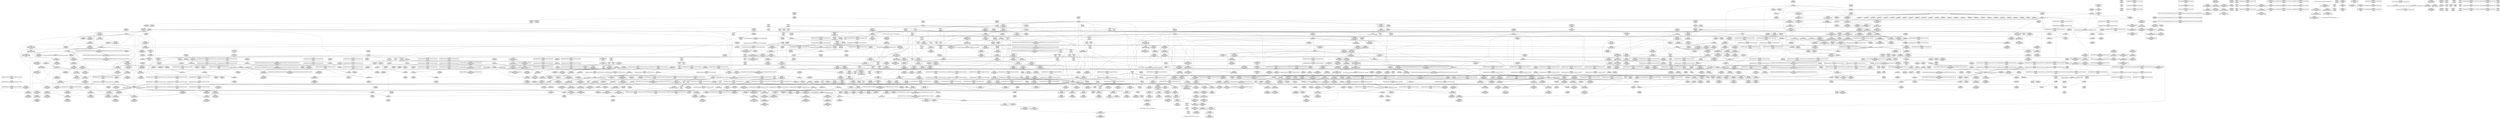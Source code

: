 digraph {
	CE0x490b7e0 [shape=record,shape=Mrecord,label="{CE0x490b7e0|i64_4|*Constant*|*SummSource*}"]
	CE0x49bd9e0 [shape=record,shape=Mrecord,label="{CE0x49bd9e0|i32_883|*Constant*|*SummSink*}"]
	CE0x4929000 [shape=record,shape=Mrecord,label="{CE0x4929000|current_sid:sid|security/selinux/hooks.c,220}"]
	CE0x4928bc0 [shape=record,shape=Mrecord,label="{CE0x4928bc0|i32_1|*Constant*}"]
	CE0x4932e30 [shape=record,shape=Mrecord,label="{CE0x4932e30|cred_sid:entry|*SummSource*}"]
	CE0x492a5e0 [shape=record,shape=Mrecord,label="{CE0x492a5e0|current_sid:tmp24|security/selinux/hooks.c,220|*SummSink*}"]
	CE0x49769f0 [shape=record,shape=Mrecord,label="{CE0x49769f0|__rcu_read_lock:entry|*SummSink*}"]
	CE0x498b040 [shape=record,shape=Mrecord,label="{CE0x498b040|rcu_lock_release:bb}"]
	CE0x4951db0 [shape=record,shape=Mrecord,label="{CE0x4951db0|i8*_getelementptr_inbounds_(_45_x_i8_,_45_x_i8_*_.str12,_i32_0,_i32_0)|*Constant*|*SummSink*}"]
	CE0x4946a20 [shape=record,shape=Mrecord,label="{CE0x4946a20|GLOBAL:get_current|*Constant*|*SummSink*}"]
	CE0x49256d0 [shape=record,shape=Mrecord,label="{CE0x49256d0|task_sid:tmp15|security/selinux/hooks.c,208|*SummSource*}"]
	CE0x4901750 [shape=record,shape=Mrecord,label="{CE0x4901750|_ret_i32_%call2,_!dbg_!27718|security/selinux/hooks.c,1544|*SummSource*}"]
	CE0x4919d80 [shape=record,shape=Mrecord,label="{CE0x4919d80|current_has_perm:call2|security/selinux/hooks.c,1544|*SummSource*}"]
	CE0x49aa9b0 [shape=record,shape=Mrecord,label="{CE0x49aa9b0|__preempt_count_add:val|Function::__preempt_count_add&Arg::val::}"]
	CE0x49a70b0 [shape=record,shape=Mrecord,label="{CE0x49a70b0|cred_sid:sid|security/selinux/hooks.c,197|*SummSink*}"]
	CE0x4a08210 [shape=record,shape=Mrecord,label="{CE0x4a08210|_call_void___preempt_count_sub(i32_1)_#10,_!dbg_!27715|include/linux/rcupdate.h,244|*SummSource*}"]
	"CONST[source:0(mediator),value:2(dynamic)][purpose:{subject}]"
	CE0x49251e0 [shape=record,shape=Mrecord,label="{CE0x49251e0|VOIDTB_TE:_CE_136,144_}"]
	CE0x497b060 [shape=record,shape=Mrecord,label="{CE0x497b060|rcu_read_lock:if.end|*SummSink*}"]
	CE0x4a05040 [shape=record,shape=Mrecord,label="{CE0x4a05040|_call_void_mcount()_#3}"]
	CE0x4a01810 [shape=record,shape=Mrecord,label="{CE0x4a01810|i64_ptrtoint_(i8*_blockaddress(_rcu_lock_acquire,_%__here)_to_i64)|*Constant*|*SummSource*}"]
	CE0x4943880 [shape=record,shape=Mrecord,label="{CE0x4943880|task_sid:tmp7|security/selinux/hooks.c,208|*SummSource*}"]
	CE0x490f260 [shape=record,shape=Mrecord,label="{CE0x490f260|VOIDTB_TE:_CE_52,56_}"]
	CE0x4964280 [shape=record,shape=Mrecord,label="{CE0x4964280|128:_i8*,_:_CRE_128,136_|*MultipleSource*|Function::cred_sid&Arg::cred::|*LoadInst*|security/selinux/hooks.c,208|security/selinux/hooks.c,196}"]
	CE0x4993090 [shape=record,shape=Mrecord,label="{CE0x4993090|__preempt_count_add:tmp4|./arch/x86/include/asm/preempt.h,72|*SummSource*}"]
	CE0x4902f40 [shape=record,shape=Mrecord,label="{CE0x4902f40|selinux_capget:inheritable|Function::selinux_capget&Arg::inheritable::}"]
	CE0x4988110 [shape=record,shape=Mrecord,label="{CE0x4988110|rcu_lock_release:map|Function::rcu_lock_release&Arg::map::|*SummSink*}"]
	CE0x4a30cc0 [shape=record,shape=Mrecord,label="{CE0x4a30cc0|__preempt_count_add:do.end}"]
	CE0x4945830 [shape=record,shape=Mrecord,label="{CE0x4945830|current_sid:tmp19|security/selinux/hooks.c,218|*SummSink*}"]
	CE0x4970d90 [shape=record,shape=Mrecord,label="{CE0x4970d90|task_sid:tmp8|security/selinux/hooks.c,208|*SummSource*}"]
	CE0x49363e0 [shape=record,shape=Mrecord,label="{CE0x49363e0|task_sid:task|Function::task_sid&Arg::task::|*SummSource*}"]
	CE0x4964ba0 [shape=record,shape=Mrecord,label="{CE0x4964ba0|task_sid:tmp17|security/selinux/hooks.c,208|*SummSink*}"]
	CE0x49c1150 [shape=record,shape=Mrecord,label="{CE0x49c1150|rcu_read_unlock:tmp16|include/linux/rcupdate.h,933|*SummSink*}"]
	CE0x49efb30 [shape=record,shape=Mrecord,label="{CE0x49efb30|GLOBAL:lock_acquire|*Constant*|*SummSink*}"]
	CE0x49457c0 [shape=record,shape=Mrecord,label="{CE0x49457c0|i64*_getelementptr_inbounds_(_11_x_i64_,_11_x_i64_*___llvm_gcov_ctr125,_i64_0,_i64_10)|*Constant*|*SummSink*}"]
	CE0x49c7fd0 [shape=record,shape=Mrecord,label="{CE0x49c7fd0|i32_934|*Constant*|*SummSink*}"]
	CE0x48f6340 [shape=record,shape=Mrecord,label="{CE0x48f6340|current_sid:land.lhs.true}"]
	CE0x4976980 [shape=record,shape=Mrecord,label="{CE0x4976980|__rcu_read_lock:entry|*SummSource*}"]
	CE0x4a44eb0 [shape=record,shape=Mrecord,label="{CE0x4a44eb0|__preempt_count_sub:tmp|*SummSink*}"]
	CE0x4976140 [shape=record,shape=Mrecord,label="{CE0x4976140|task_sid:tmp|*SummSource*}"]
	CE0x49252b0 [shape=record,shape=Mrecord,label="{CE0x49252b0|VOIDTB_TE:_CE_144,152_}"]
	CE0x49ab370 [shape=record,shape=Mrecord,label="{CE0x49ab370|rcu_read_unlock:tmp17|include/linux/rcupdate.h,933}"]
	CE0x49b91f0 [shape=record,shape=Mrecord,label="{CE0x49b91f0|i64*_getelementptr_inbounds_(_11_x_i64_,_11_x_i64_*___llvm_gcov_ctr127,_i64_0,_i64_8)|*Constant*|*SummSource*}"]
	CE0x4a07d50 [shape=record,shape=Mrecord,label="{CE0x4a07d50|__rcu_read_unlock:tmp5|include/linux/rcupdate.h,244}"]
	CE0x49255c0 [shape=record,shape=Mrecord,label="{CE0x49255c0|task_sid:tmp16|security/selinux/hooks.c,208}"]
	CE0x49358d0 [shape=record,shape=Mrecord,label="{CE0x49358d0|current_sid:tmp18|security/selinux/hooks.c,218|*SummSink*}"]
	CE0x49c0de0 [shape=record,shape=Mrecord,label="{CE0x49c0de0|rcu_read_unlock:tmp16|include/linux/rcupdate.h,933}"]
	CE0x49a3470 [shape=record,shape=Mrecord,label="{CE0x49a3470|rcu_read_lock:tmp|*SummSource*}"]
	CE0x4a02390 [shape=record,shape=Mrecord,label="{CE0x4a02390|rcu_lock_acquire:tmp6|*SummSource*}"]
	CE0x48fffb0 [shape=record,shape=Mrecord,label="{CE0x48fffb0|selinux_capget:if.then|*SummSink*}"]
	CE0x49bcd50 [shape=record,shape=Mrecord,label="{CE0x49bcd50|i8*_getelementptr_inbounds_(_25_x_i8_,_25_x_i8_*_.str45,_i32_0,_i32_0)|*Constant*}"]
	CE0x4935750 [shape=record,shape=Mrecord,label="{CE0x4935750|current_sid:tmp18|security/selinux/hooks.c,218|*SummSource*}"]
	CE0x498b2f0 [shape=record,shape=Mrecord,label="{CE0x498b2f0|__preempt_count_sub:entry|*SummSink*}"]
	CE0x4948460 [shape=record,shape=Mrecord,label="{CE0x4948460|get_current:tmp1}"]
	CE0x49c0480 [shape=record,shape=Mrecord,label="{CE0x49c0480|rcu_lock_acquire:tmp4|include/linux/rcupdate.h,418}"]
	CE0x49a39a0 [shape=record,shape=Mrecord,label="{CE0x49a39a0|rcu_read_lock:tmp5|include/linux/rcupdate.h,882}"]
	CE0x49b94e0 [shape=record,shape=Mrecord,label="{CE0x49b94e0|i64*_getelementptr_inbounds_(_11_x_i64_,_11_x_i64_*___llvm_gcov_ctr127,_i64_0,_i64_8)|*Constant*|*SummSink*}"]
	CE0x4902300 [shape=record,shape=Mrecord,label="{CE0x4902300|selinux_capget:call|security/selinux/hooks.c,1970|*SummSource*}"]
	CE0x497cac0 [shape=record,shape=Mrecord,label="{CE0x497cac0|rcu_read_lock:do.end}"]
	CE0x49a3ad0 [shape=record,shape=Mrecord,label="{CE0x49a3ad0|GLOBAL:__llvm_gcov_ctr127|Global_var:__llvm_gcov_ctr127}"]
	CE0x4945a20 [shape=record,shape=Mrecord,label="{CE0x4945a20|current_sid:tmp20|security/selinux/hooks.c,218|*SummSource*}"]
	CE0x498a100 [shape=record,shape=Mrecord,label="{CE0x498a100|rcu_lock_acquire:tmp7}"]
	CE0x49077b0 [shape=record,shape=Mrecord,label="{CE0x49077b0|%struct.common_audit_data*_null|*Constant*|*SummSink*}"]
	CE0x490c000 [shape=record,shape=Mrecord,label="{CE0x490c000|VOIDTB_TE:_CE_20,24_}"]
	CE0x49199d0 [shape=record,shape=Mrecord,label="{CE0x49199d0|i32_(i32,_i32,_i16,_i32,_%struct.common_audit_data*)*_bitcast_(i32_(i32,_i32,_i16,_i32,_%struct.common_audit_data.495*)*_avc_has_perm_to_i32_(i32,_i32,_i16,_i32,_%struct.common_audit_data*)*)|*Constant*}"]
	CE0x49453e0 [shape=record,shape=Mrecord,label="{CE0x49453e0|get_current:tmp2|*SummSource*}"]
	CE0x4a03460 [shape=record,shape=Mrecord,label="{CE0x4a03460|_call_void_asm_addl_$1,_%gs:$0_,_*m,ri,*m,_dirflag_,_fpsr_,_flags_(i32*___preempt_count,_i32_%val,_i32*___preempt_count)_#3,_!dbg_!27714,_!srcloc_!27717|./arch/x86/include/asm/preempt.h,72|*SummSource*}"]
	CE0x49bf1a0 [shape=record,shape=Mrecord,label="{CE0x49bf1a0|rcu_read_lock:tmp7|include/linux/rcupdate.h,882|*SummSink*}"]
	CE0x49476f0 [shape=record,shape=Mrecord,label="{CE0x49476f0|i32_78|*Constant*|*SummSink*}"]
	CE0x499f230 [shape=record,shape=Mrecord,label="{CE0x499f230|rcu_read_lock:tobool1|include/linux/rcupdate.h,882|*SummSink*}"]
	CE0x49204c0 [shape=record,shape=Mrecord,label="{CE0x49204c0|GLOBAL:cap_capget|*Constant*|*SummSink*}"]
	CE0x495fc40 [shape=record,shape=Mrecord,label="{CE0x495fc40|_call_void_mcount()_#3}"]
	CE0x499e340 [shape=record,shape=Mrecord,label="{CE0x499e340|_call_void_asm_addl_$1,_%gs:$0_,_*m,ri,*m,_dirflag_,_fpsr_,_flags_(i32*___preempt_count,_i32_%sub,_i32*___preempt_count)_#3,_!dbg_!27717,_!srcloc_!27718|./arch/x86/include/asm/preempt.h,77|*SummSink*}"]
	CE0x4932750 [shape=record,shape=Mrecord,label="{CE0x4932750|task_sid:call7|security/selinux/hooks.c,208|*SummSource*}"]
	CE0x49a5670 [shape=record,shape=Mrecord,label="{CE0x49a5670|rcu_read_lock:bb}"]
	CE0x49a6930 [shape=record,shape=Mrecord,label="{CE0x49a6930|cred_sid:bb|*SummSink*}"]
	CE0x497b820 [shape=record,shape=Mrecord,label="{CE0x497b820|cred_sid:tmp1|*SummSink*}"]
	CE0x49ed370 [shape=record,shape=Mrecord,label="{CE0x49ed370|__rcu_read_lock:tmp|*SummSink*}"]
	CE0x491be00 [shape=record,shape=Mrecord,label="{CE0x491be00|GLOBAL:__llvm_gcov_ctr139|Global_var:__llvm_gcov_ctr139}"]
	CE0x4a2ad70 [shape=record,shape=Mrecord,label="{CE0x4a2ad70|__preempt_count_sub:do.body}"]
	CE0x49867a0 [shape=record,shape=Mrecord,label="{CE0x49867a0|rcu_read_unlock:tmp22|include/linux/rcupdate.h,935}"]
	CE0x4948b70 [shape=record,shape=Mrecord,label="{CE0x4948b70|_call_void_rcu_read_lock()_#10,_!dbg_!27712|security/selinux/hooks.c,207|*SummSource*}"]
	CE0x497faf0 [shape=record,shape=Mrecord,label="{CE0x497faf0|i64*_getelementptr_inbounds_(_11_x_i64_,_11_x_i64_*___llvm_gcov_ctr132,_i64_0,_i64_10)|*Constant*|*SummSource*}"]
	CE0x4935260 [shape=record,shape=Mrecord,label="{CE0x4935260|current_sid:tmp17|security/selinux/hooks.c,218|*SummSink*}"]
	CE0x4960ad0 [shape=record,shape=Mrecord,label="{CE0x4960ad0|rcu_lock_acquire:entry}"]
	CE0x496eb30 [shape=record,shape=Mrecord,label="{CE0x496eb30|rcu_read_lock:tmp2|*SummSink*}"]
	CE0x496abd0 [shape=record,shape=Mrecord,label="{CE0x496abd0|_call_void_rcu_read_unlock()_#10,_!dbg_!27748|security/selinux/hooks.c,209|*SummSink*}"]
	CE0x49b4c40 [shape=record,shape=Mrecord,label="{CE0x49b4c40|rcu_read_unlock:tmp17|include/linux/rcupdate.h,933|*SummSource*}"]
	CE0x4931680 [shape=record,shape=Mrecord,label="{CE0x4931680|__rcu_read_unlock:bb|*SummSource*}"]
	CE0x4971e80 [shape=record,shape=Mrecord,label="{CE0x4971e80|task_sid:tmp13|security/selinux/hooks.c,208|*SummSink*}"]
	CE0x49bf530 [shape=record,shape=Mrecord,label="{CE0x49bf530|rcu_read_lock:do.end|*SummSink*}"]
	CE0x492d3a0 [shape=record,shape=Mrecord,label="{CE0x492d3a0|selinux_capget:tmp7|security/selinux/hooks.c,1972}"]
	CE0x499e7c0 [shape=record,shape=Mrecord,label="{CE0x499e7c0|cred_sid:security|security/selinux/hooks.c,196|*SummSource*}"]
	CE0x491d0d0 [shape=record,shape=Mrecord,label="{CE0x491d0d0|VOIDTB_TE:_CE:_elem_0:default:}"]
	CE0x49b1b30 [shape=record,shape=Mrecord,label="{CE0x49b1b30|__rcu_read_lock:tmp7|include/linux/rcupdate.h,240|*SummSink*}"]
	CE0x4908f20 [shape=record,shape=Mrecord,label="{CE0x4908f20|_call_void_mcount()_#3|*SummSource*}"]
	CE0x490df20 [shape=record,shape=Mrecord,label="{CE0x490df20|selinux_capget:target|Function::selinux_capget&Arg::target::|*SummSink*}"]
	CE0x4980980 [shape=record,shape=Mrecord,label="{CE0x4980980|i8*_getelementptr_inbounds_(_41_x_i8_,_41_x_i8_*_.str44,_i32_0,_i32_0)|*Constant*|*SummSource*}"]
	CE0x49b5890 [shape=record,shape=Mrecord,label="{CE0x49b5890|rcu_read_unlock:tmp6|include/linux/rcupdate.h,933}"]
	CE0x4910c90 [shape=record,shape=Mrecord,label="{CE0x4910c90|current_sid:tmp13|security/selinux/hooks.c,218|*SummSource*}"]
	CE0x496f260 [shape=record,shape=Mrecord,label="{CE0x496f260|i64_6|*Constant*|*SummSink*}"]
	CE0x49330a0 [shape=record,shape=Mrecord,label="{CE0x49330a0|cred_sid:cred|Function::cred_sid&Arg::cred::}"]
	CE0x48fc3d0 [shape=record,shape=Mrecord,label="{CE0x48fc3d0|selinux_capget:tmp3|security/selinux/hooks.c,1971}"]
	CE0x66ffa30 [shape=record,shape=Mrecord,label="{CE0x66ffa30|selinux_capget:tmp6|security/selinux/hooks.c,1972|*SummSource*}"]
	CE0x49ae8e0 [shape=record,shape=Mrecord,label="{CE0x49ae8e0|GLOBAL:__preempt_count_sub|*Constant*|*SummSink*}"]
	CE0x4902510 [shape=record,shape=Mrecord,label="{CE0x4902510|selinux_capget:if.then}"]
	CE0x49a6740 [shape=record,shape=Mrecord,label="{CE0x49a6740|cred_sid:bb}"]
	CE0x491cee0 [shape=record,shape=Mrecord,label="{CE0x491cee0|selinux_capget:inheritable|Function::selinux_capget&Arg::inheritable::|*SummSink*}"]
	CE0x49008e0 [shape=record,shape=Mrecord,label="{CE0x49008e0|selinux_capget:call|security/selinux/hooks.c,1970}"]
	CE0x4943c70 [shape=record,shape=Mrecord,label="{CE0x4943c70|current_sid:do.end|*SummSource*}"]
	CE0x491af10 [shape=record,shape=Mrecord,label="{CE0x491af10|avc_has_perm:auditdata|Function::avc_has_perm&Arg::auditdata::}"]
	CE0x407d150 [shape=record,shape=Mrecord,label="{CE0x407d150|selinux_capget:tmp5|security/selinux/hooks.c,1971|*SummSource*}"]
	CE0x4912390 [shape=record,shape=Mrecord,label="{CE0x4912390|current_sid:call|security/selinux/hooks.c,218}"]
	CE0x4a2bff0 [shape=record,shape=Mrecord,label="{CE0x4a2bff0|_call_void_mcount()_#3|*SummSink*}"]
	CE0x4907900 [shape=record,shape=Mrecord,label="{CE0x4907900|avc_has_perm:auditdata|Function::avc_has_perm&Arg::auditdata::|*SummSink*}"]
	CE0x497eb50 [shape=record,shape=Mrecord,label="{CE0x497eb50|rcu_read_unlock:tmp19|include/linux/rcupdate.h,933|*SummSource*}"]
	CE0x492cc60 [shape=record,shape=Mrecord,label="{CE0x492cc60|current_sid:security|security/selinux/hooks.c,218|*SummSink*}"]
	CE0x49ade70 [shape=record,shape=Mrecord,label="{CE0x49ade70|rcu_read_unlock:tmp2}"]
	CE0x492f520 [shape=record,shape=Mrecord,label="{CE0x492f520|task_sid:tmp27|security/selinux/hooks.c,208|*SummSink*}"]
	CE0x49b1450 [shape=record,shape=Mrecord,label="{CE0x49b1450|rcu_read_unlock:land.lhs.true}"]
	CE0x49886c0 [shape=record,shape=Mrecord,label="{CE0x49886c0|_ret_void,_!dbg_!27717|include/linux/rcupdate.h,424|*SummSink*}"]
	CE0x49b5190 [shape=record,shape=Mrecord,label="{CE0x49b5190|rcu_read_unlock:tmp18|include/linux/rcupdate.h,933|*SummSource*}"]
	CE0x497fba0 [shape=record,shape=Mrecord,label="{CE0x497fba0|i64*_getelementptr_inbounds_(_11_x_i64_,_11_x_i64_*___llvm_gcov_ctr132,_i64_0,_i64_10)|*Constant*|*SummSink*}"]
	CE0x490be50 [shape=record,shape=Mrecord,label="{CE0x490be50|current_has_perm:entry}"]
	CE0x4989c10 [shape=record,shape=Mrecord,label="{CE0x4989c10|__rcu_read_lock:do.end|*SummSource*}"]
	CE0x4909190 [shape=record,shape=Mrecord,label="{CE0x4909190|current_sid:tmp1}"]
	CE0x64560e0 [shape=record,shape=Mrecord,label="{CE0x64560e0|selinux_capget:tmp7|security/selinux/hooks.c,1972|*SummSink*}"]
	CE0x49abc70 [shape=record,shape=Mrecord,label="{CE0x49abc70|rcu_read_unlock:call3|include/linux/rcupdate.h,933|*SummSource*}"]
	CE0x49810a0 [shape=record,shape=Mrecord,label="{CE0x49810a0|i64*_getelementptr_inbounds_(_13_x_i64_,_13_x_i64_*___llvm_gcov_ctr126,_i64_0,_i64_9)|*Constant*|*SummSink*}"]
	CE0x4987b10 [shape=record,shape=Mrecord,label="{CE0x4987b10|GLOBAL:rcu_lock_release|*Constant*|*SummSource*}"]
	CE0x490db30 [shape=record,shape=Mrecord,label="{CE0x490db30|current_has_perm:tsk|Function::current_has_perm&Arg::tsk::}"]
	CE0x4973770 [shape=record,shape=Mrecord,label="{CE0x4973770|task_sid:tmp2}"]
	CE0x494c990 [shape=record,shape=Mrecord,label="{CE0x494c990|i8*_getelementptr_inbounds_(_25_x_i8_,_25_x_i8_*_.str3,_i32_0,_i32_0)|*Constant*|*SummSource*}"]
	CE0x49c3390 [shape=record,shape=Mrecord,label="{CE0x49c3390|rcu_lock_acquire:indirectgoto|*SummSource*}"]
	CE0x49b09b0 [shape=record,shape=Mrecord,label="{CE0x49b09b0|rcu_read_unlock:tmp10|include/linux/rcupdate.h,933}"]
	CE0x49b5680 [shape=record,shape=Mrecord,label="{CE0x49b5680|__preempt_count_add:entry|*SummSink*}"]
	CE0x4953d20 [shape=record,shape=Mrecord,label="{CE0x4953d20|i64*_getelementptr_inbounds_(_11_x_i64_,_11_x_i64_*___llvm_gcov_ctr125,_i64_0,_i64_8)|*Constant*|*SummSource*}"]
	CE0x49a4290 [shape=record,shape=Mrecord,label="{CE0x49a4290|_call_void_mcount()_#3}"]
	CE0x4929650 [shape=record,shape=Mrecord,label="{CE0x4929650|_ret_void,_!dbg_!27717|include/linux/rcupdate.h,240|*SummSink*}"]
	CE0x49b47a0 [shape=record,shape=Mrecord,label="{CE0x49b47a0|rcu_read_unlock:tmp9|include/linux/rcupdate.h,933|*SummSink*}"]
	CE0x4924b40 [shape=record,shape=Mrecord,label="{CE0x4924b40|i32_8192|*Constant*}"]
	CE0x498b920 [shape=record,shape=Mrecord,label="{CE0x498b920|__rcu_read_lock:tmp4|include/linux/rcupdate.h,239|*SummSink*}"]
	CE0x496fb70 [shape=record,shape=Mrecord,label="{CE0x496fb70|task_sid:tmp1|*SummSink*}"]
	CE0x492c3d0 [shape=record,shape=Mrecord,label="{CE0x492c3d0|current_sid:tmp21|security/selinux/hooks.c,218|*SummSink*}"]
	CE0x48f73f0 [shape=record,shape=Mrecord,label="{CE0x48f73f0|i64*_getelementptr_inbounds_(_6_x_i64_,_6_x_i64_*___llvm_gcov_ctr139,_i64_0,_i64_0)|*Constant*|*SummSource*}"]
	CE0x496e3f0 [shape=record,shape=Mrecord,label="{CE0x496e3f0|rcu_read_unlock:tmp3|*SummSource*}"]
	CE0x4935dd0 [shape=record,shape=Mrecord,label="{CE0x4935dd0|i64*_getelementptr_inbounds_(_11_x_i64_,_11_x_i64_*___llvm_gcov_ctr125,_i64_0,_i64_10)|*Constant*}"]
	CE0x49afce0 [shape=record,shape=Mrecord,label="{CE0x49afce0|i64*_getelementptr_inbounds_(_4_x_i64_,_4_x_i64_*___llvm_gcov_ctr128,_i64_0,_i64_3)|*Constant*|*SummSource*}"]
	CE0x4980e10 [shape=record,shape=Mrecord,label="{CE0x4980e10|i64*_getelementptr_inbounds_(_13_x_i64_,_13_x_i64_*___llvm_gcov_ctr126,_i64_0,_i64_9)|*Constant*}"]
	CE0x49a0be0 [shape=record,shape=Mrecord,label="{CE0x49a0be0|0:_i8,_:_GCMR_rcu_read_unlock.__warned_internal_global_i8_0,_section_.data.unlikely_,_align_1:_elem_0:default:}"]
	CE0x4947ab0 [shape=record,shape=Mrecord,label="{CE0x4947ab0|current_sid:cred|security/selinux/hooks.c,218|*SummSource*}"]
	CE0x4905250 [shape=record,shape=Mrecord,label="{CE0x4905250|VOIDTB_TE:_CE_96,104_}"]
	CE0x4a03e00 [shape=record,shape=Mrecord,label="{CE0x4a03e00|__rcu_read_unlock:tmp}"]
	CE0x49af0e0 [shape=record,shape=Mrecord,label="{CE0x49af0e0|rcu_read_unlock:call|include/linux/rcupdate.h,933|*SummSink*}"]
	CE0x49481e0 [shape=record,shape=Mrecord,label="{CE0x49481e0|current_sid:tmp7|security/selinux/hooks.c,218|*SummSink*}"]
	CE0x493ad30 [shape=record,shape=Mrecord,label="{CE0x493ad30|i64*_getelementptr_inbounds_(_6_x_i64_,_6_x_i64_*___llvm_gcov_ctr139,_i64_0,_i64_4)|*Constant*|*SummSink*}"]
	CE0x49a4f20 [shape=record,shape=Mrecord,label="{CE0x49a4f20|__rcu_read_lock:tmp3|*SummSink*}"]
	CE0x49bb620 [shape=record,shape=Mrecord,label="{CE0x49bb620|rcu_read_lock:tmp21|include/linux/rcupdate.h,884|*SummSource*}"]
	CE0x4991a20 [shape=record,shape=Mrecord,label="{CE0x4991a20|rcu_lock_release:tmp}"]
	CE0x491c8f0 [shape=record,shape=Mrecord,label="{CE0x491c8f0|selinux_capget:tmp5|security/selinux/hooks.c,1971|*SummSink*}"]
	CE0x5c96b70 [shape=record,shape=Mrecord,label="{CE0x5c96b70|i64_2|*Constant*|*SummSink*}"]
	CE0x490edd0 [shape=record,shape=Mrecord,label="{CE0x490edd0|avc_has_perm:tsid|Function::avc_has_perm&Arg::tsid::|*SummSource*}"]
	CE0x49a6ee0 [shape=record,shape=Mrecord,label="{CE0x49a6ee0|cred_sid:sid|security/selinux/hooks.c,197|*SummSource*}"]
	CE0x48f7190 [shape=record,shape=Mrecord,label="{CE0x48f7190|selinux_capget:call|security/selinux/hooks.c,1970|*SummSink*}"]
	CE0x49b19c0 [shape=record,shape=Mrecord,label="{CE0x49b19c0|__rcu_read_lock:tmp7|include/linux/rcupdate.h,240|*SummSource*}"]
	CE0x4a39990 [shape=record,shape=Mrecord,label="{CE0x4a39990|_call_void_mcount()_#3|*SummSource*}"]
	CE0x4916aa0 [shape=record,shape=Mrecord,label="{CE0x4916aa0|i1_true|*Constant*}"]
	CE0x490f180 [shape=record,shape=Mrecord,label="{CE0x490f180|VOIDTB_TE:_CE_48,52_}"]
	CE0x497b400 [shape=record,shape=Mrecord,label="{CE0x497b400|task_sid:tmp11|security/selinux/hooks.c,208|*SummSource*}"]
	CE0x4989d90 [shape=record,shape=Mrecord,label="{CE0x4989d90|__rcu_read_lock:do.end|*SummSink*}"]
	CE0x4925080 [shape=record,shape=Mrecord,label="{CE0x4925080|VOIDTB_TE:_CE_128,136_}"]
	CE0x4908210 [shape=record,shape=Mrecord,label="{CE0x4908210|current_has_perm:tmp1|*SummSource*}"]
	CE0x490dbe0 [shape=record,shape=Mrecord,label="{CE0x490dbe0|get_current:tmp1|*SummSink*}"]
	CE0x48ff0c0 [shape=record,shape=Mrecord,label="{CE0x48ff0c0|i32_0|*Constant*|*SummSink*}"]
	CE0x4951240 [shape=record,shape=Mrecord,label="{CE0x4951240|rcu_read_lock:tmp14|include/linux/rcupdate.h,882|*SummSink*}"]
	CE0x4905060 [shape=record,shape=Mrecord,label="{CE0x4905060|VOIDTB_TE:_CE_72,80_}"]
	CE0x4952a00 [shape=record,shape=Mrecord,label="{CE0x4952a00|COLLAPSED:_GCMRE___llvm_gcov_ctr125_internal_global_11_x_i64_zeroinitializer:_elem_0:default:}"]
	CE0x4900ba0 [shape=record,shape=Mrecord,label="{CE0x4900ba0|i64_1|*Constant*|*SummSource*}"]
	CE0x496b0e0 [shape=record,shape=Mrecord,label="{CE0x496b0e0|i64*_getelementptr_inbounds_(_2_x_i64_,_2_x_i64_*___llvm_gcov_ctr98,_i64_0,_i64_0)|*Constant*|*SummSource*}"]
	CE0x4a02150 [shape=record,shape=Mrecord,label="{CE0x4a02150|i64*_getelementptr_inbounds_(_4_x_i64_,_4_x_i64_*___llvm_gcov_ctr130,_i64_0,_i64_3)|*Constant*|*SummSink*}"]
	CE0x4974410 [shape=record,shape=Mrecord,label="{CE0x4974410|task_sid:tobool4|security/selinux/hooks.c,208}"]
	CE0x494bb50 [shape=record,shape=Mrecord,label="{CE0x494bb50|current_sid:call|security/selinux/hooks.c,218|*SummSink*}"]
	CE0x4981760 [shape=record,shape=Mrecord,label="{CE0x4981760|task_sid:tmp21|security/selinux/hooks.c,208}"]
	CE0x4982980 [shape=record,shape=Mrecord,label="{CE0x4982980|task_sid:tmp24|security/selinux/hooks.c,208}"]
	CE0x49462d0 [shape=record,shape=Mrecord,label="{CE0x49462d0|current_sid:call4|security/selinux/hooks.c,218|*SummSource*}"]
	CE0x496d300 [shape=record,shape=Mrecord,label="{CE0x496d300|_call_void_rcu_read_unlock()_#10,_!dbg_!27748|security/selinux/hooks.c,209|*SummSource*}"]
	CE0x4a32240 [shape=record,shape=Mrecord,label="{CE0x4a32240|__preempt_count_add:bb|*SummSource*}"]
	CE0x49741e0 [shape=record,shape=Mrecord,label="{CE0x49741e0|_call_void_mcount()_#3|*SummSink*}"]
	"CONST[source:1(input),value:2(dynamic)][purpose:{object}][SrcIdx:0]"
	CE0x4978050 [shape=record,shape=Mrecord,label="{CE0x4978050|rcu_read_lock:call|include/linux/rcupdate.h,882|*SummSink*}"]
	CE0x4936450 [shape=record,shape=Mrecord,label="{CE0x4936450|task_sid:task|Function::task_sid&Arg::task::|*SummSink*}"]
	CE0x4989aa0 [shape=record,shape=Mrecord,label="{CE0x4989aa0|_ret_void,_!dbg_!27717|include/linux/rcupdate.h,245|*SummSink*}"]
	CE0x497bdc0 [shape=record,shape=Mrecord,label="{CE0x497bdc0|task_sid:tmp18|security/selinux/hooks.c,208}"]
	CE0x492b8a0 [shape=record,shape=Mrecord,label="{CE0x492b8a0|GLOBAL:task_sid.__warned|Global_var:task_sid.__warned|*SummSource*}"]
	CE0x49501b0 [shape=record,shape=Mrecord,label="{CE0x49501b0|rcu_read_unlock:tmp14|include/linux/rcupdate.h,933|*SummSource*}"]
	CE0x490d070 [shape=record,shape=Mrecord,label="{CE0x490d070|selinux_capget:tmp1|*SummSource*}"]
	CE0x4921040 [shape=record,shape=Mrecord,label="{CE0x4921040|GLOBAL:current_sid|*Constant*}"]
	CE0x49b3370 [shape=record,shape=Mrecord,label="{CE0x49b3370|rcu_read_unlock:call3|include/linux/rcupdate.h,933}"]
	CE0x4a02f70 [shape=record,shape=Mrecord,label="{CE0x4a02f70|%struct.lockdep_map*_null|*Constant*|*SummSink*}"]
	CE0x499e6c0 [shape=record,shape=Mrecord,label="{CE0x499e6c0|cred_sid:security|security/selinux/hooks.c,196}"]
	CE0x494d150 [shape=record,shape=Mrecord,label="{CE0x494d150|GLOBAL:lockdep_rcu_suspicious|*Constant*|*SummSource*}"]
	CE0x4930620 [shape=record,shape=Mrecord,label="{CE0x4930620|i64*_getelementptr_inbounds_(_4_x_i64_,_4_x_i64_*___llvm_gcov_ctr133,_i64_0,_i64_3)|*Constant*|*SummSink*}"]
	CE0x4973820 [shape=record,shape=Mrecord,label="{CE0x4973820|_call_void___rcu_read_lock()_#10,_!dbg_!27710|include/linux/rcupdate.h,879|*SummSource*}"]
	CE0x491ec80 [shape=record,shape=Mrecord,label="{CE0x491ec80|current_sid:tmp12|security/selinux/hooks.c,218|*SummSink*}"]
	CE0x4983bb0 [shape=record,shape=Mrecord,label="{CE0x4983bb0|rcu_lock_release:bb|*SummSource*}"]
	CE0x49a5b80 [shape=record,shape=Mrecord,label="{CE0x49a5b80|rcu_read_lock:tmp21|include/linux/rcupdate.h,884|*SummSink*}"]
	CE0x490bbc0 [shape=record,shape=Mrecord,label="{CE0x490bbc0|i64_5|*Constant*|*SummSource*}"]
	CE0x494df20 [shape=record,shape=Mrecord,label="{CE0x494df20|_ret_void,_!dbg_!27719|./arch/x86/include/asm/preempt.h,73|*SummSource*}"]
	CE0x4907390 [shape=record,shape=Mrecord,label="{CE0x4907390|avc_has_perm:requested|Function::avc_has_perm&Arg::requested::|*SummSource*}"]
	CE0x497a0a0 [shape=record,shape=Mrecord,label="{CE0x497a0a0|GLOBAL:rcu_lock_map|Global_var:rcu_lock_map|*SummSource*}"]
	CE0x4934430 [shape=record,shape=Mrecord,label="{CE0x4934430|rcu_read_lock:tmp12|include/linux/rcupdate.h,882|*SummSink*}"]
	CE0x4902880 [shape=record,shape=Mrecord,label="{CE0x4902880|selinux_capget:target|Function::selinux_capget&Arg::target::|*SummSource*}"]
	CE0x499e650 [shape=record,shape=Mrecord,label="{CE0x499e650|i32_22|*Constant*}"]
	CE0x492c960 [shape=record,shape=Mrecord,label="{CE0x492c960|COLLAPSED:_CMRE:_elem_0::|security/selinux/hooks.c,218}"]
	CE0x49c01e0 [shape=record,shape=Mrecord,label="{CE0x49c01e0|cred_sid:tmp5|security/selinux/hooks.c,196|*SummSource*}"]
	CE0x4990c60 [shape=record,shape=Mrecord,label="{CE0x4990c60|rcu_lock_release:tmp4|include/linux/rcupdate.h,423|*SummSource*}"]
	CE0x492fdc0 [shape=record,shape=Mrecord,label="{CE0x492fdc0|current_has_perm:tmp2|*SummSink*}"]
	CE0x48ff220 [shape=record,shape=Mrecord,label="{CE0x48ff220|i64_2|*Constant*|*SummSource*}"]
	CE0x490ce40 [shape=record,shape=Mrecord,label="{CE0x490ce40|current_sid:sid|security/selinux/hooks.c,220|*SummSink*}"]
	CE0x4901d80 [shape=record,shape=Mrecord,label="{CE0x4901d80|_call_void_mcount()_#3}"]
	CE0x49ab430 [shape=record,shape=Mrecord,label="{CE0x49ab430|i64*_getelementptr_inbounds_(_4_x_i64_,_4_x_i64_*___llvm_gcov_ctr133,_i64_0,_i64_1)|*Constant*|*SummSink*}"]
	CE0x497e200 [shape=record,shape=Mrecord,label="{CE0x497e200|i64*_getelementptr_inbounds_(_11_x_i64_,_11_x_i64_*___llvm_gcov_ctr132,_i64_0,_i64_9)|*Constant*}"]
	CE0x49b6120 [shape=record,shape=Mrecord,label="{CE0x49b6120|GLOBAL:__llvm_gcov_ctr132|Global_var:__llvm_gcov_ctr132|*SummSink*}"]
	CE0x49a6d50 [shape=record,shape=Mrecord,label="{CE0x49a6d50|i32_1|*Constant*}"]
	CE0x491f300 [shape=record,shape=Mrecord,label="{CE0x491f300|current_has_perm:tmp3|*SummSink*}"]
	CE0x49122f0 [shape=record,shape=Mrecord,label="{CE0x49122f0|_call_void_mcount()_#3|*SummSink*}"]
	CE0x4948a50 [shape=record,shape=Mrecord,label="{CE0x4948a50|current_sid:tobool|security/selinux/hooks.c,218|*SummSink*}"]
	CE0x491a550 [shape=record,shape=Mrecord,label="{CE0x491a550|current_has_perm:call|security/selinux/hooks.c,1542}"]
	CE0x48f6420 [shape=record,shape=Mrecord,label="{CE0x48f6420|current_sid:tmp2|*SummSource*}"]
	CE0x49f4480 [shape=record,shape=Mrecord,label="{CE0x49f4480|i64*_getelementptr_inbounds_(_4_x_i64_,_4_x_i64_*___llvm_gcov_ctr129,_i64_0,_i64_3)|*Constant*|*SummSink*}"]
	CE0x49abda0 [shape=record,shape=Mrecord,label="{CE0x49abda0|rcu_read_unlock:call3|include/linux/rcupdate.h,933|*SummSink*}"]
	CE0x4944990 [shape=record,shape=Mrecord,label="{CE0x4944990|task_sid:tmp3|*SummSink*}"]
	CE0x4913540 [shape=record,shape=Mrecord,label="{CE0x4913540|selinux_capget:permitted|Function::selinux_capget&Arg::permitted::|*SummSource*}"]
	CE0x4914690 [shape=record,shape=Mrecord,label="{CE0x4914690|task_sid:tmp1}"]
	CE0x4a04190 [shape=record,shape=Mrecord,label="{CE0x4a04190|__preempt_count_sub:val|Function::__preempt_count_sub&Arg::val::|*SummSink*}"]
	CE0x4a01520 [shape=record,shape=Mrecord,label="{CE0x4a01520|__rcu_read_unlock:tmp|*SummSource*}"]
	CE0x49342b0 [shape=record,shape=Mrecord,label="{CE0x49342b0|rcu_read_lock:tmp12|include/linux/rcupdate.h,882|*SummSource*}"]
	CE0x4a033f0 [shape=record,shape=Mrecord,label="{CE0x4a033f0|_call_void_asm_addl_$1,_%gs:$0_,_*m,ri,*m,_dirflag_,_fpsr_,_flags_(i32*___preempt_count,_i32_%val,_i32*___preempt_count)_#3,_!dbg_!27714,_!srcloc_!27717|./arch/x86/include/asm/preempt.h,72}"]
	CE0x49bfcf0 [shape=record,shape=Mrecord,label="{CE0x49bfcf0|_call_void_mcount()_#3|*SummSink*}"]
	CE0x490ef00 [shape=record,shape=Mrecord,label="{CE0x490ef00|avc_has_perm:tsid|Function::avc_has_perm&Arg::tsid::|*SummSink*}"]
	CE0x4901800 [shape=record,shape=Mrecord,label="{CE0x4901800|current_has_perm:perms|Function::current_has_perm&Arg::perms::|*SummSink*}"]
	CE0x4976bc0 [shape=record,shape=Mrecord,label="{CE0x4976bc0|_call_void_rcu_lock_acquire(%struct.lockdep_map*_rcu_lock_map)_#10,_!dbg_!27711|include/linux/rcupdate.h,881}"]
	CE0x4a077e0 [shape=record,shape=Mrecord,label="{CE0x4a077e0|rcu_lock_acquire:tmp1}"]
	CE0x49021a0 [shape=record,shape=Mrecord,label="{CE0x49021a0|i32_0|*Constant*|*SummSource*}"]
	CE0x49238b0 [shape=record,shape=Mrecord,label="{CE0x49238b0|GLOBAL:rcu_read_lock|*Constant*|*SummSource*}"]
	CE0x49609a0 [shape=record,shape=Mrecord,label="{CE0x49609a0|_call_void_rcu_lock_acquire(%struct.lockdep_map*_rcu_lock_map)_#10,_!dbg_!27711|include/linux/rcupdate.h,881|*SummSink*}"]
	CE0x492a260 [shape=record,shape=Mrecord,label="{CE0x492a260|current_sid:tmp24|security/selinux/hooks.c,220}"]
	CE0x49ba190 [shape=record,shape=Mrecord,label="{CE0x49ba190|i64*_getelementptr_inbounds_(_11_x_i64_,_11_x_i64_*___llvm_gcov_ctr127,_i64_0,_i64_9)|*Constant*}"]
	CE0x496df90 [shape=record,shape=Mrecord,label="{CE0x496df90|_ret_void,_!dbg_!27735|include/linux/rcupdate.h,938|*SummSource*}"]
	CE0x48ff170 [shape=record,shape=Mrecord,label="{CE0x48ff170|selinux_capget:entry|*SummSource*}"]
	CE0x4a44a50 [shape=record,shape=Mrecord,label="{CE0x4a44a50|i64_1|*Constant*}"]
	CE0x492ee40 [shape=record,shape=Mrecord,label="{CE0x492ee40|task_sid:tmp26|security/selinux/hooks.c,208|*SummSource*}"]
	CE0x4908f90 [shape=record,shape=Mrecord,label="{CE0x4908f90|_call_void_mcount()_#3|*SummSink*}"]
	CE0x48fdc90 [shape=record,shape=Mrecord,label="{CE0x48fdc90|selinux_capget:entry}"]
	CE0x499ce00 [shape=record,shape=Mrecord,label="{CE0x499ce00|__preempt_count_add:tmp|*SummSink*}"]
	CE0x491be70 [shape=record,shape=Mrecord,label="{CE0x491be70|GLOBAL:__llvm_gcov_ctr139|Global_var:__llvm_gcov_ctr139|*SummSource*}"]
	CE0x49499e0 [shape=record,shape=Mrecord,label="{CE0x49499e0|i64_3|*Constant*}"]
	CE0x49bb8e0 [shape=record,shape=Mrecord,label="{CE0x49bb8e0|rcu_read_lock:tmp17|include/linux/rcupdate.h,882|*SummSource*}"]
	CE0x4a1ef90 [shape=record,shape=Mrecord,label="{CE0x4a1ef90|__preempt_count_sub:do.body|*SummSink*}"]
	CE0x49bc0a0 [shape=record,shape=Mrecord,label="{CE0x49bc0a0|i8_1|*Constant*}"]
	CE0x497eae0 [shape=record,shape=Mrecord,label="{CE0x497eae0|rcu_read_unlock:tmp19|include/linux/rcupdate.h,933}"]
	CE0x49c39a0 [shape=record,shape=Mrecord,label="{CE0x49c39a0|i64*_getelementptr_inbounds_(_11_x_i64_,_11_x_i64_*___llvm_gcov_ctr132,_i64_0,_i64_0)|*Constant*|*SummSink*}"]
	CE0x4947180 [shape=record,shape=Mrecord,label="{CE0x4947180|_ret_%struct.task_struct*_%tmp4,_!dbg_!27714|./arch/x86/include/asm/current.h,14|*SummSink*}"]
	CE0x49308d0 [shape=record,shape=Mrecord,label="{CE0x49308d0|rcu_lock_release:tmp6|*SummSink*}"]
	CE0x49878b0 [shape=record,shape=Mrecord,label="{CE0x49878b0|GLOBAL:rcu_lock_release|*Constant*|*SummSink*}"]
	CE0x49a4180 [shape=record,shape=Mrecord,label="{CE0x49a4180|rcu_read_lock:tmp3|*SummSink*}"]
	CE0x4911ad0 [shape=record,shape=Mrecord,label="{CE0x4911ad0|task_sid:entry|*SummSource*}"]
	CE0x4944240 [shape=record,shape=Mrecord,label="{CE0x4944240|_call_void_mcount()_#3|*SummSource*}"]
	CE0x495eda0 [shape=record,shape=Mrecord,label="{CE0x495eda0|task_sid:tmp2|*SummSink*}"]
	CE0x491dd40 [shape=record,shape=Mrecord,label="{CE0x491dd40|selinux_capget:tmp10|security/selinux/hooks.c,1975}"]
	CE0x4933630 [shape=record,shape=Mrecord,label="{CE0x4933630|_ret_i32_%tmp6,_!dbg_!27716|security/selinux/hooks.c,197|*SummSink*}"]
	CE0x495f5b0 [shape=record,shape=Mrecord,label="{CE0x495f5b0|i32_77|*Constant*|*SummSource*}"]
	CE0x490c070 [shape=record,shape=Mrecord,label="{CE0x490c070|VOIDTB_TE:_CE_24,28_}"]
	CE0x492e960 [shape=record,shape=Mrecord,label="{CE0x492e960|i64*_getelementptr_inbounds_(_13_x_i64_,_13_x_i64_*___llvm_gcov_ctr126,_i64_0,_i64_12)|*Constant*}"]
	CE0x4985380 [shape=record,shape=Mrecord,label="{CE0x4985380|task_sid:tmp24|security/selinux/hooks.c,208|*SummSink*}"]
	CE0x49261b0 [shape=record,shape=Mrecord,label="{CE0x49261b0|current_sid:tmp8|security/selinux/hooks.c,218}"]
	CE0x4944790 [shape=record,shape=Mrecord,label="{CE0x4944790|current_sid:tmp4|security/selinux/hooks.c,218|*SummSink*}"]
	CE0x4914490 [shape=record,shape=Mrecord,label="{CE0x4914490|i64*_getelementptr_inbounds_(_11_x_i64_,_11_x_i64_*___llvm_gcov_ctr125,_i64_0,_i64_0)|*Constant*|*SummSink*}"]
	CE0x49c3400 [shape=record,shape=Mrecord,label="{CE0x49c3400|rcu_lock_acquire:indirectgoto|*SummSink*}"]
	CE0x4992e60 [shape=record,shape=Mrecord,label="{CE0x4992e60|__preempt_count_sub:tmp2|*SummSource*}"]
	CE0x49ba200 [shape=record,shape=Mrecord,label="{CE0x49ba200|i64*_getelementptr_inbounds_(_11_x_i64_,_11_x_i64_*___llvm_gcov_ctr127,_i64_0,_i64_9)|*Constant*|*SummSource*}"]
	CE0x492afe0 [shape=record,shape=Mrecord,label="{CE0x492afe0|_ret_void,_!dbg_!27735|include/linux/rcupdate.h,884|*SummSource*}"]
	CE0x49318a0 [shape=record,shape=Mrecord,label="{CE0x49318a0|__preempt_count_sub:tmp6|./arch/x86/include/asm/preempt.h,78|*SummSink*}"]
	CE0x494af80 [shape=record,shape=Mrecord,label="{CE0x494af80|current_sid:if.end|*SummSink*}"]
	CE0x4989100 [shape=record,shape=Mrecord,label="{CE0x4989100|__rcu_read_unlock:entry|*SummSink*}"]
	CE0x4991450 [shape=record,shape=Mrecord,label="{CE0x4991450|rcu_lock_release:tmp5|include/linux/rcupdate.h,423|*SummSink*}"]
	CE0x4996a70 [shape=record,shape=Mrecord,label="{CE0x4996a70|__preempt_count_add:do.body}"]
	CE0x49af4c0 [shape=record,shape=Mrecord,label="{CE0x49af4c0|__rcu_read_lock:tmp1}"]
	CE0x49840a0 [shape=record,shape=Mrecord,label="{CE0x49840a0|i32_1|*Constant*}"]
	CE0x4910800 [shape=record,shape=Mrecord,label="{CE0x4910800|i64*_getelementptr_inbounds_(_11_x_i64_,_11_x_i64_*___llvm_gcov_ctr125,_i64_0,_i64_6)|*Constant*|*SummSink*}"]
	CE0x4906f50 [shape=record,shape=Mrecord,label="{CE0x4906f50|avc_has_perm:tclass|Function::avc_has_perm&Arg::tclass::}"]
	CE0x496bc70 [shape=record,shape=Mrecord,label="{CE0x496bc70|GLOBAL:rcu_lock_acquire|*Constant*|*SummSource*}"]
	CE0x5d44be0 [shape=record,shape=Mrecord,label="{CE0x5d44be0|current_has_perm:bb|*SummSource*}"]
	CE0x49a5d70 [shape=record,shape=Mrecord,label="{CE0x49a5d70|rcu_read_lock:tmp22|include/linux/rcupdate.h,884}"]
	CE0x4988d10 [shape=record,shape=Mrecord,label="{CE0x4988d10|GLOBAL:__rcu_read_unlock|*Constant*|*SummSink*}"]
	CE0x4933400 [shape=record,shape=Mrecord,label="{CE0x4933400|_ret_i32_%tmp6,_!dbg_!27716|security/selinux/hooks.c,197|*SummSource*}"]
	CE0x4900060 [shape=record,shape=Mrecord,label="{CE0x4900060|selinux_capget:tmp|*SummSource*}"]
	CE0x491fcb0 [shape=record,shape=Mrecord,label="{CE0x491fcb0|rcu_lock_acquire:__here|*SummSource*}"]
	CE0x49b1130 [shape=record,shape=Mrecord,label="{CE0x49b1130|rcu_read_unlock:if.end|*SummSource*}"]
	CE0x4928d40 [shape=record,shape=Mrecord,label="{CE0x4928d40|i32_1|*Constant*|*SummSource*}"]
	CE0x4934100 [shape=record,shape=Mrecord,label="{CE0x4934100|rcu_read_lock:tmp12|include/linux/rcupdate.h,882}"]
	CE0x4932d60 [shape=record,shape=Mrecord,label="{CE0x4932d60|cred_sid:entry}"]
	CE0x49722e0 [shape=record,shape=Mrecord,label="{CE0x49722e0|task_sid:land.lhs.true2|*SummSink*}"]
	CE0x49546f0 [shape=record,shape=Mrecord,label="{CE0x49546f0|current_sid:tobool1|security/selinux/hooks.c,218}"]
	CE0x4a2d730 [shape=record,shape=Mrecord,label="{CE0x4a2d730|__preempt_count_sub:tmp6|./arch/x86/include/asm/preempt.h,78}"]
	CE0x4987220 [shape=record,shape=Mrecord,label="{CE0x4987220|_call_void_rcu_lock_release(%struct.lockdep_map*_rcu_lock_map)_#10,_!dbg_!27733|include/linux/rcupdate.h,935|*SummSource*}"]
	CE0x490f1f0 [shape=record,shape=Mrecord,label="{CE0x490f1f0|VOIDTB_TE:_CE_56,64_}"]
	CE0x499fd20 [shape=record,shape=Mrecord,label="{CE0x499fd20|__rcu_read_lock:tmp6|include/linux/rcupdate.h,240}"]
	CE0x49b9c80 [shape=record,shape=Mrecord,label="{CE0x49b9c80|i8*_getelementptr_inbounds_(_42_x_i8_,_42_x_i8_*_.str46,_i32_0,_i32_0)|*Constant*}"]
	CE0x49adad0 [shape=record,shape=Mrecord,label="{CE0x49adad0|i64*_getelementptr_inbounds_(_4_x_i64_,_4_x_i64_*___llvm_gcov_ctr130,_i64_0,_i64_1)|*Constant*}"]
	CE0x4908640 [shape=record,shape=Mrecord,label="{CE0x4908640|i64*_getelementptr_inbounds_(_2_x_i64_,_2_x_i64_*___llvm_gcov_ctr136,_i64_0,_i64_1)|*Constant*|*SummSource*}"]
	CE0x495ed30 [shape=record,shape=Mrecord,label="{CE0x495ed30|task_sid:tmp2|*SummSource*}"]
	CE0x4983e00 [shape=record,shape=Mrecord,label="{CE0x4983e00|_call_void_lock_release(%struct.lockdep_map*_%map,_i32_1,_i64_ptrtoint_(i8*_blockaddress(_rcu_lock_release,_%__here)_to_i64))_#10,_!dbg_!27716|include/linux/rcupdate.h,423|*SummSource*}"]
	CE0x4a08650 [shape=record,shape=Mrecord,label="{CE0x4a08650|void_(i32*,_i32,_i32*)*_asm_addl_$1,_%gs:$0_,_*m,ri,*m,_dirflag_,_fpsr_,_flags_|*SummSource*}"]
	CE0x4971f70 [shape=record,shape=Mrecord,label="{CE0x4971f70|task_sid:if.end|*SummSink*}"]
	CE0x498a2e0 [shape=record,shape=Mrecord,label="{CE0x498a2e0|rcu_lock_acquire:tmp7|*SummSource*}"]
	CE0x4978450 [shape=record,shape=Mrecord,label="{CE0x4978450|task_sid:tmp7|security/selinux/hooks.c,208}"]
	CE0x4995b00 [shape=record,shape=Mrecord,label="{CE0x4995b00|_ret_void,_!dbg_!27720|./arch/x86/include/asm/preempt.h,78|*SummSink*}"]
	CE0x48ff640 [shape=record,shape=Mrecord,label="{CE0x48ff640|_call_void_mcount()_#3|*SummSink*}"]
	CE0x497b470 [shape=record,shape=Mrecord,label="{CE0x497b470|task_sid:tmp11|security/selinux/hooks.c,208|*SummSink*}"]
	CE0x4954070 [shape=record,shape=Mrecord,label="{CE0x4954070|get_current:tmp|*SummSink*}"]
	CE0x49c1d30 [shape=record,shape=Mrecord,label="{CE0x49c1d30|i64*_getelementptr_inbounds_(_11_x_i64_,_11_x_i64_*___llvm_gcov_ctr127,_i64_0,_i64_1)|*Constant*|*SummSource*}"]
	CE0x49a23b0 [shape=record,shape=Mrecord,label="{CE0x49a23b0|_call_void___preempt_count_add(i32_1)_#10,_!dbg_!27711|include/linux/rcupdate.h,239}"]
	CE0x49458a0 [shape=record,shape=Mrecord,label="{CE0x49458a0|current_sid:tmp20|security/selinux/hooks.c,218}"]
	CE0x4909200 [shape=record,shape=Mrecord,label="{CE0x4909200|current_sid:tmp1|*SummSource*}"]
	CE0x4979190 [shape=record,shape=Mrecord,label="{CE0x4979190|cred_sid:tmp}"]
	CE0x49a2e70 [shape=record,shape=Mrecord,label="{CE0x49a2e70|GLOBAL:__rcu_read_lock|*Constant*}"]
	CE0x496a9c0 [shape=record,shape=Mrecord,label="{CE0x496a9c0|GLOBAL:__preempt_count|Global_var:__preempt_count|*SummSink*}"]
	CE0x494bc10 [shape=record,shape=Mrecord,label="{CE0x494bc10|i32_0|*Constant*}"]
	CE0x4a2cad0 [shape=record,shape=Mrecord,label="{CE0x4a2cad0|COLLAPSED:_GCMRE___llvm_gcov_ctr129_internal_global_4_x_i64_zeroinitializer:_elem_0:default:}"]
	CE0x49082d0 [shape=record,shape=Mrecord,label="{CE0x49082d0|i64*_getelementptr_inbounds_(_2_x_i64_,_2_x_i64_*___llvm_gcov_ctr136,_i64_0,_i64_1)|*Constant*}"]
	CE0x490c590 [shape=record,shape=Mrecord,label="{CE0x490c590|current_has_perm:call1|security/selinux/hooks.c,1543|*SummSink*}"]
	CE0x49198d0 [shape=record,shape=Mrecord,label="{CE0x49198d0|current_has_perm:call2|security/selinux/hooks.c,1544|*SummSink*}"]
	CE0x4928ea0 [shape=record,shape=Mrecord,label="{CE0x4928ea0|i32_1|*Constant*|*SummSink*}"]
	CE0x49895c0 [shape=record,shape=Mrecord,label="{CE0x49895c0|_ret_void,_!dbg_!27717|include/linux/rcupdate.h,245}"]
	CE0x4920600 [shape=record,shape=Mrecord,label="{CE0x4920600|VOIDTB_TE:_CE_4,8_}"]
	CE0x4978c00 [shape=record,shape=Mrecord,label="{CE0x4978c00|task_sid:tmp6|security/selinux/hooks.c,208}"]
	CE0x49704e0 [shape=record,shape=Mrecord,label="{CE0x49704e0|task_sid:tmp4|*LoadInst*|security/selinux/hooks.c,208|*SummSink*}"]
	CE0x4924430 [shape=record,shape=Mrecord,label="{CE0x4924430|selinux_capget:call1|security/selinux/hooks.c,1974|*SummSource*}"]
	CE0x4996d80 [shape=record,shape=Mrecord,label="{CE0x4996d80|__rcu_read_unlock:tmp7|include/linux/rcupdate.h,245|*SummSink*}"]
	CE0x4a2d7c0 [shape=record,shape=Mrecord,label="{CE0x4a2d7c0|__preempt_count_add:tmp1|*SummSink*}"]
	CE0x4972ec0 [shape=record,shape=Mrecord,label="{CE0x4972ec0|task_sid:real_cred|security/selinux/hooks.c,208}"]
	CE0x49958c0 [shape=record,shape=Mrecord,label="{CE0x49958c0|rcu_lock_release:__here|*SummSource*}"]
	CE0x49b1f70 [shape=record,shape=Mrecord,label="{CE0x49b1f70|rcu_read_unlock:tmp7|include/linux/rcupdate.h,933}"]
	CE0x4921650 [shape=record,shape=Mrecord,label="{CE0x4921650|i64_1|*Constant*}"]
	CE0x49c4fb0 [shape=record,shape=Mrecord,label="{CE0x49c4fb0|rcu_read_unlock:tobool1|include/linux/rcupdate.h,933}"]
	CE0x4907970 [shape=record,shape=Mrecord,label="{CE0x4907970|_ret_i32_%retval.0,_!dbg_!27728|security/selinux/avc.c,775}"]
	CE0x4a03b90 [shape=record,shape=Mrecord,label="{CE0x4a03b90|i64*_getelementptr_inbounds_(_4_x_i64_,_4_x_i64_*___llvm_gcov_ctr130,_i64_0,_i64_0)|*Constant*|*SummSink*}"]
	CE0x49450c0 [shape=record,shape=Mrecord,label="{CE0x49450c0|i64*_getelementptr_inbounds_(_4_x_i64_,_4_x_i64_*___llvm_gcov_ctr128,_i64_0,_i64_1)|*Constant*|*SummSource*}"]
	CE0x499ddc0 [shape=record,shape=Mrecord,label="{CE0x499ddc0|__preempt_count_add:tmp2|*SummSink*}"]
	CE0x492ad80 [shape=record,shape=Mrecord,label="{CE0x492ad80|task_sid:if.then}"]
	CE0x4a025f0 [shape=record,shape=Mrecord,label="{CE0x4a025f0|rcu_lock_acquire:bb|*SummSource*}"]
	CE0x49c1020 [shape=record,shape=Mrecord,label="{CE0x49c1020|rcu_read_unlock:tmp16|include/linux/rcupdate.h,933|*SummSource*}"]
	CE0x49f34c0 [shape=record,shape=Mrecord,label="{CE0x49f34c0|_call_void_mcount()_#3|*SummSource*}"]
	CE0x491aba0 [shape=record,shape=Mrecord,label="{CE0x491aba0|current_has_perm:tsk|Function::current_has_perm&Arg::tsk::|*SummSink*}"]
	CE0x49874c0 [shape=record,shape=Mrecord,label="{CE0x49874c0|rcu_lock_release:entry}"]
	CE0x4984360 [shape=record,shape=Mrecord,label="{CE0x4984360|GLOBAL:lock_release|*Constant*|*SummSource*}"]
	CE0x4972d00 [shape=record,shape=Mrecord,label="{CE0x4972d00|task_sid:tmp4|*LoadInst*|security/selinux/hooks.c,208}"]
	CE0x4991b00 [shape=record,shape=Mrecord,label="{CE0x4991b00|rcu_lock_release:tmp|*SummSource*}"]
	CE0x4995c00 [shape=record,shape=Mrecord,label="{CE0x4995c00|_ret_void,_!dbg_!27720|./arch/x86/include/asm/preempt.h,78|*SummSource*}"]
	CE0x4904e50 [shape=record,shape=Mrecord,label="{CE0x4904e50|_ret_i32_%call2,_!dbg_!27718|security/selinux/hooks.c,1544|*SummSink*}"]
	CE0x4965150 [shape=record,shape=Mrecord,label="{CE0x4965150|rcu_read_lock:tobool|include/linux/rcupdate.h,882|*SummSink*}"]
	CE0x495e920 [shape=record,shape=Mrecord,label="{CE0x495e920|i64*_getelementptr_inbounds_(_2_x_i64_,_2_x_i64_*___llvm_gcov_ctr98,_i64_0,_i64_1)|*Constant*}"]
	CE0x492bff0 [shape=record,shape=Mrecord,label="{CE0x492bff0|task_sid:if.then|*SummSink*}"]
	CE0x491a450 [shape=record,shape=Mrecord,label="{CE0x491a450|i64_0|*Constant*|*SummSink*}"]
	CE0x499fa50 [shape=record,shape=Mrecord,label="{CE0x499fa50|i64*_getelementptr_inbounds_(_4_x_i64_,_4_x_i64_*___llvm_gcov_ctr128,_i64_0,_i64_3)|*Constant*|*SummSink*}"]
	CE0x49b0b20 [shape=record,shape=Mrecord,label="{CE0x49b0b20|rcu_read_unlock:tmp10|include/linux/rcupdate.h,933|*SummSource*}"]
	CE0x4930b50 [shape=record,shape=Mrecord,label="{CE0x4930b50|rcu_lock_release:tmp7}"]
	CE0x492fef0 [shape=record,shape=Mrecord,label="{CE0x492fef0|i64*_getelementptr_inbounds_(_2_x_i64_,_2_x_i64_*___llvm_gcov_ctr98,_i64_0,_i64_1)|*Constant*|*SummSource*}"]
	CE0x49772a0 [shape=record,shape=Mrecord,label="{CE0x49772a0|task_sid:tmp5|security/selinux/hooks.c,208}"]
	CE0x4991a90 [shape=record,shape=Mrecord,label="{CE0x4991a90|COLLAPSED:_GCMRE___llvm_gcov_ctr133_internal_global_4_x_i64_zeroinitializer:_elem_0:default:}"]
	CE0x499de50 [shape=record,shape=Mrecord,label="{CE0x499de50|i64*_getelementptr_inbounds_(_4_x_i64_,_4_x_i64_*___llvm_gcov_ctr134,_i64_0,_i64_0)|*Constant*|*SummSource*}"]
	CE0x4908c80 [shape=record,shape=Mrecord,label="{CE0x4908c80|_call_void_mcount()_#3}"]
	CE0x4930d70 [shape=record,shape=Mrecord,label="{CE0x4930d70|rcu_lock_release:tmp7|*SummSource*}"]
	CE0x49197a0 [shape=record,shape=Mrecord,label="{CE0x49197a0|_ret_i32_%call7,_!dbg_!27749|security/selinux/hooks.c,210|*SummSink*}"]
	CE0x4a2a810 [shape=record,shape=Mrecord,label="{CE0x4a2a810|__preempt_count_sub:tmp}"]
	CE0x4945bc0 [shape=record,shape=Mrecord,label="{CE0x4945bc0|current_sid:tmp20|security/selinux/hooks.c,218|*SummSink*}"]
	CE0x4976240 [shape=record,shape=Mrecord,label="{CE0x4976240|task_sid:tmp|*SummSink*}"]
	CE0x49715f0 [shape=record,shape=Mrecord,label="{CE0x49715f0|i64*_getelementptr_inbounds_(_11_x_i64_,_11_x_i64_*___llvm_gcov_ctr132,_i64_0,_i64_1)|*Constant*|*SummSource*}"]
	CE0x49733d0 [shape=record,shape=Mrecord,label="{CE0x49733d0|i64*_getelementptr_inbounds_(_13_x_i64_,_13_x_i64_*___llvm_gcov_ctr126,_i64_0,_i64_1)|*Constant*|*SummSource*}"]
	CE0x49a2030 [shape=record,shape=Mrecord,label="{CE0x49a2030|rcu_lock_acquire:map|Function::rcu_lock_acquire&Arg::map::|*SummSink*}"]
	CE0x4a020e0 [shape=record,shape=Mrecord,label="{CE0x4a020e0|rcu_lock_acquire:tmp6}"]
	CE0x49084c0 [shape=record,shape=Mrecord,label="{CE0x49084c0|current_has_perm:tmp1|*SummSink*}"]
	CE0x491dcd0 [shape=record,shape=Mrecord,label="{CE0x491dcd0|selinux_capget:tmp10|security/selinux/hooks.c,1975|*SummSink*}"]
	CE0x499f7d0 [shape=record,shape=Mrecord,label="{CE0x499f7d0|rcu_read_lock:tmp10|include/linux/rcupdate.h,882}"]
	CE0x494d340 [shape=record,shape=Mrecord,label="{CE0x494d340|i32_218|*Constant*}"]
	CE0x49051e0 [shape=record,shape=Mrecord,label="{CE0x49051e0|VOIDTB_TE:_CE_104,112_}"]
	CE0x4953cb0 [shape=record,shape=Mrecord,label="{CE0x4953cb0|i64*_getelementptr_inbounds_(_11_x_i64_,_11_x_i64_*___llvm_gcov_ctr125,_i64_0,_i64_8)|*Constant*}"]
	CE0x4a2a880 [shape=record,shape=Mrecord,label="{CE0x4a2a880|COLLAPSED:_GCMRE___llvm_gcov_ctr135_internal_global_4_x_i64_zeroinitializer:_elem_0:default:}"]
	CE0x497b2f0 [shape=record,shape=Mrecord,label="{CE0x497b2f0|task_sid:tmp12|security/selinux/hooks.c,208}"]
	CE0x4973b30 [shape=record,shape=Mrecord,label="{CE0x4973b30|_call_void___rcu_read_lock()_#10,_!dbg_!27710|include/linux/rcupdate.h,879}"]
	CE0x49b0520 [shape=record,shape=Mrecord,label="{CE0x49b0520|i64*_getelementptr_inbounds_(_4_x_i64_,_4_x_i64_*___llvm_gcov_ctr128,_i64_0,_i64_2)|*Constant*|*SummSource*}"]
	CE0x4907cf0 [shape=record,shape=Mrecord,label="{CE0x4907cf0|selinux_capget:return|*SummSource*}"]
	CE0x49af450 [shape=record,shape=Mrecord,label="{CE0x49af450|rcu_read_unlock:call|include/linux/rcupdate.h,933|*SummSource*}"]
	CE0x49b15b0 [shape=record,shape=Mrecord,label="{CE0x49b15b0|COLLAPSED:_GCMRE___llvm_gcov_ctr132_internal_global_11_x_i64_zeroinitializer:_elem_0:default:}"]
	CE0x4923000 [shape=record,shape=Mrecord,label="{CE0x4923000|GLOBAL:current_sid|*Constant*|*SummSource*}"]
	CE0x49b6b10 [shape=record,shape=Mrecord,label="{CE0x49b6b10|rcu_read_unlock:do.end|*SummSink*}"]
	CE0x49764e0 [shape=record,shape=Mrecord,label="{CE0x49764e0|task_sid:tmp}"]
	CE0x49c5380 [shape=record,shape=Mrecord,label="{CE0x49c5380|_call_void___preempt_count_add(i32_1)_#10,_!dbg_!27711|include/linux/rcupdate.h,239|*SummSink*}"]
	CE0x496e930 [shape=record,shape=Mrecord,label="{CE0x496e930|task_sid:tmp9|security/selinux/hooks.c,208|*SummSink*}"]
	CE0x4906280 [shape=record,shape=Mrecord,label="{CE0x4906280|current_sid:tmp1|*SummSink*}"]
	CE0x4964770 [shape=record,shape=Mrecord,label="{CE0x4964770|task_sid:tmp16|security/selinux/hooks.c,208|*SummSink*}"]
	CE0x49c36d0 [shape=record,shape=Mrecord,label="{CE0x49c36d0|rcu_read_unlock:do.body|*SummSink*}"]
	CE0x492e000 [shape=record,shape=Mrecord,label="{CE0x492e000|get_current:tmp3|*SummSource*}"]
	CE0x4926730 [shape=record,shape=Mrecord,label="{CE0x4926730|current_sid:tmp15|security/selinux/hooks.c,218}"]
	CE0x492cbc0 [shape=record,shape=Mrecord,label="{CE0x492cbc0|current_sid:security|security/selinux/hooks.c,218|*SummSource*}"]
	CE0x49ba360 [shape=record,shape=Mrecord,label="{CE0x49ba360|i64*_getelementptr_inbounds_(_11_x_i64_,_11_x_i64_*___llvm_gcov_ctr127,_i64_0,_i64_9)|*Constant*|*SummSink*}"]
	CE0x4978f90 [shape=record,shape=Mrecord,label="{CE0x4978f90|i64*_getelementptr_inbounds_(_2_x_i64_,_2_x_i64_*___llvm_gcov_ctr131,_i64_0,_i64_0)|*Constant*|*SummSource*}"]
	CE0x49766c0 [shape=record,shape=Mrecord,label="{CE0x49766c0|get_current:tmp3}"]
	CE0x4a376e0 [shape=record,shape=Mrecord,label="{CE0x4a376e0|__preempt_count_sub:tmp4|./arch/x86/include/asm/preempt.h,77}"]
	CE0x4904600 [shape=record,shape=Mrecord,label="{CE0x4904600|GLOBAL:__llvm_gcov_ctr139|Global_var:__llvm_gcov_ctr139|*SummSink*}"]
	CE0x49304b0 [shape=record,shape=Mrecord,label="{CE0x49304b0|i64*_getelementptr_inbounds_(_4_x_i64_,_4_x_i64_*___llvm_gcov_ctr133,_i64_0,_i64_3)|*Constant*|*SummSource*}"]
	CE0x49ae630 [shape=record,shape=Mrecord,label="{CE0x49ae630|rcu_read_unlock:tobool|include/linux/rcupdate.h,933}"]
	CE0x4919640 [shape=record,shape=Mrecord,label="{CE0x4919640|_ret_i32_%call7,_!dbg_!27749|security/selinux/hooks.c,210|*SummSource*}"]
	CE0x49052c0 [shape=record,shape=Mrecord,label="{CE0x49052c0|VOIDTB_TE:_CE_120,128_}"]
	CE0x4a2d6c0 [shape=record,shape=Mrecord,label="{CE0x4a2d6c0|i64*_getelementptr_inbounds_(_4_x_i64_,_4_x_i64_*___llvm_gcov_ctr135,_i64_0,_i64_3)|*Constant*|*SummSource*}"]
	CE0x49bbb60 [shape=record,shape=Mrecord,label="{CE0x49bbb60|rcu_read_lock:tmp18|include/linux/rcupdate.h,882}"]
	CE0x49baf10 [shape=record,shape=Mrecord,label="{CE0x49baf10|rcu_read_lock:tmp20|include/linux/rcupdate.h,882|*SummSink*}"]
	CE0x49b2650 [shape=record,shape=Mrecord,label="{CE0x49b2650|rcu_lock_release:tmp1|*SummSink*}"]
	CE0x4a031c0 [shape=record,shape=Mrecord,label="{CE0x4a031c0|i64_ptrtoint_(i8*_blockaddress(_rcu_lock_acquire,_%__here)_to_i64)|*Constant*}"]
	CE0x4942b60 [shape=record,shape=Mrecord,label="{CE0x4942b60|__rcu_read_lock:tmp1|*SummSink*}"]
	CE0x4990cd0 [shape=record,shape=Mrecord,label="{CE0x4990cd0|rcu_lock_release:tmp4|include/linux/rcupdate.h,423|*SummSink*}"]
	CE0x4a2a360 [shape=record,shape=Mrecord,label="{CE0x4a2a360|_call_void_asm_addl_$1,_%gs:$0_,_*m,ri,*m,_dirflag_,_fpsr_,_flags_(i32*___preempt_count,_i32_%sub,_i32*___preempt_count)_#3,_!dbg_!27717,_!srcloc_!27718|./arch/x86/include/asm/preempt.h,77}"]
	CE0x4a30970 [shape=record,shape=Mrecord,label="{CE0x4a30970|__preempt_count_sub:do.end|*SummSink*}"]
	CE0x4a30af0 [shape=record,shape=Mrecord,label="{CE0x4a30af0|__preempt_count_sub:bb|*SummSink*}"]
	CE0x4a44760 [shape=record,shape=Mrecord,label="{CE0x4a44760|i64*_getelementptr_inbounds_(_4_x_i64_,_4_x_i64_*___llvm_gcov_ctr135,_i64_0,_i64_2)|*Constant*|*SummSource*}"]
	CE0x499cc90 [shape=record,shape=Mrecord,label="{CE0x499cc90|__rcu_read_unlock:do.body|*SummSink*}"]
	CE0x4a2c310 [shape=record,shape=Mrecord,label="{CE0x4a2c310|__rcu_read_unlock:do.end}"]
	CE0x49c45c0 [shape=record,shape=Mrecord,label="{CE0x49c45c0|rcu_lock_acquire:tmp3|*SummSink*}"]
	CE0x4952700 [shape=record,shape=Mrecord,label="{CE0x4952700|rcu_read_lock:entry|*SummSink*}"]
	CE0x498a450 [shape=record,shape=Mrecord,label="{CE0x498a450|i8*_undef|*Constant*}"]
	CE0x49a7ce0 [shape=record,shape=Mrecord,label="{CE0x49a7ce0|cred_sid:tmp6|security/selinux/hooks.c,197}"]
	CE0x490bb50 [shape=record,shape=Mrecord,label="{CE0x490bb50|i64_5|*Constant*}"]
	CE0x49a8d10 [shape=record,shape=Mrecord,label="{CE0x49a8d10|i64*_getelementptr_inbounds_(_4_x_i64_,_4_x_i64_*___llvm_gcov_ctr130,_i64_0,_i64_2)|*Constant*}"]
	CE0x49efd00 [shape=record,shape=Mrecord,label="{CE0x49efd00|i32_2|*Constant*}"]
	CE0x496f360 [shape=record,shape=Mrecord,label="{CE0x496f360|task_sid:tmp14|security/selinux/hooks.c,208}"]
	CE0x49c1770 [shape=record,shape=Mrecord,label="{CE0x49c1770|rcu_read_lock:tmp6|include/linux/rcupdate.h,882|*SummSink*}"]
	CE0x4933c40 [shape=record,shape=Mrecord,label="{CE0x4933c40|current_sid:tmp11|security/selinux/hooks.c,218|*SummSource*}"]
	CE0x499d630 [shape=record,shape=Mrecord,label="{CE0x499d630|_call_void_asm_sideeffect_,_memory_,_dirflag_,_fpsr_,_flags_()_#3,_!dbg_!27711,_!srcloc_!27714|include/linux/rcupdate.h,244|*SummSource*}"]
	CE0x4996c10 [shape=record,shape=Mrecord,label="{CE0x4996c10|__rcu_read_unlock:tmp7|include/linux/rcupdate.h,245|*SummSource*}"]
	CE0x4a44ac0 [shape=record,shape=Mrecord,label="{CE0x4a44ac0|__preempt_count_sub:tmp1}"]
	CE0x4911bf0 [shape=record,shape=Mrecord,label="{CE0x4911bf0|task_sid:entry|*SummSink*}"]
	CE0x4a36d40 [shape=record,shape=Mrecord,label="{CE0x4a36d40|i64_1|*Constant*}"]
	CE0x4a39760 [shape=record,shape=Mrecord,label="{CE0x4a39760|__preempt_count_add:tmp3|*SummSource*}"]
	CE0x492c240 [shape=record,shape=Mrecord,label="{CE0x492c240|task_sid:land.lhs.true2}"]
	CE0x497f6a0 [shape=record,shape=Mrecord,label="{CE0x497f6a0|i64*_getelementptr_inbounds_(_11_x_i64_,_11_x_i64_*___llvm_gcov_ctr132,_i64_0,_i64_10)|*Constant*}"]
	CE0x4a07440 [shape=record,shape=Mrecord,label="{CE0x4a07440|__rcu_read_unlock:tmp4|include/linux/rcupdate.h,244}"]
	CE0x492c5f0 [shape=record,shape=Mrecord,label="{CE0x492c5f0|i32_22|*Constant*|*SummSource*}"]
	CE0x497b740 [shape=record,shape=Mrecord,label="{CE0x497b740|cred_sid:tmp1}"]
	CE0x4961080 [shape=record,shape=Mrecord,label="{CE0x4961080|task_sid:tmp10|security/selinux/hooks.c,208|*SummSink*}"]
	CE0x49483f0 [shape=record,shape=Mrecord,label="{CE0x49483f0|i64_1|*Constant*}"]
	CE0x4977590 [shape=record,shape=Mrecord,label="{CE0x4977590|rcu_read_unlock:tobool|include/linux/rcupdate.h,933|*SummSource*}"]
	CE0x49f2fd0 [shape=record,shape=Mrecord,label="{CE0x49f2fd0|i64*_getelementptr_inbounds_(_4_x_i64_,_4_x_i64_*___llvm_gcov_ctr134,_i64_0,_i64_2)|*Constant*|*SummSource*}"]
	CE0x49723f0 [shape=record,shape=Mrecord,label="{CE0x49723f0|task_sid:if.then|*SummSource*}"]
	CE0x49c8500 [shape=record,shape=Mrecord,label="{CE0x49c8500|i8*_getelementptr_inbounds_(_44_x_i8_,_44_x_i8_*_.str47,_i32_0,_i32_0)|*Constant*|*SummSource*}"]
	CE0x496d830 [shape=record,shape=Mrecord,label="{CE0x496d830|GLOBAL:rcu_read_unlock|*Constant*|*SummSource*}"]
	CE0x499ea60 [shape=record,shape=Mrecord,label="{CE0x499ea60|rcu_read_lock:do.body|*SummSource*}"]
	CE0x496fcf0 [shape=record,shape=Mrecord,label="{CE0x496fcf0|i64*_getelementptr_inbounds_(_13_x_i64_,_13_x_i64_*___llvm_gcov_ctr126,_i64_0,_i64_1)|*Constant*}"]
	CE0x4950d80 [shape=record,shape=Mrecord,label="{CE0x4950d80|rcu_read_lock:tmp13|include/linux/rcupdate.h,882|*SummSink*}"]
	CE0x4952860 [shape=record,shape=Mrecord,label="{CE0x4952860|_ret_void,_!dbg_!27735|include/linux/rcupdate.h,884}"]
	CE0x49b1870 [shape=record,shape=Mrecord,label="{CE0x49b1870|rcu_read_unlock:tmp|*SummSink*}"]
	CE0x4a03e70 [shape=record,shape=Mrecord,label="{CE0x4a03e70|COLLAPSED:_GCMRE___llvm_gcov_ctr134_internal_global_4_x_i64_zeroinitializer:_elem_0:default:}"]
	CE0x496c3c0 [shape=record,shape=Mrecord,label="{CE0x496c3c0|rcu_read_lock:tmp|*SummSink*}"]
	CE0x4a1ead0 [shape=record,shape=Mrecord,label="{CE0x4a1ead0|__preempt_count_sub:tmp1|*SummSource*}"]
	CE0x490e760 [shape=record,shape=Mrecord,label="{CE0x490e760|avc_has_perm:ssid|Function::avc_has_perm&Arg::ssid::}"]
	CE0x4946c60 [shape=record,shape=Mrecord,label="{CE0x4946c60|get_current:entry|*SummSource*}"]
	CE0x4986320 [shape=record,shape=Mrecord,label="{CE0x4986320|COLLAPSED:_GCMRE___llvm_gcov_ctr131_internal_global_2_x_i64_zeroinitializer:_elem_0:default:}"]
	CE0x4a1e940 [shape=record,shape=Mrecord,label="{CE0x4a1e940|__preempt_count_add:tmp1|*SummSource*}"]
	CE0x4915ca0 [shape=record,shape=Mrecord,label="{CE0x4915ca0|current_sid:tobool1|security/selinux/hooks.c,218|*SummSource*}"]
	CE0x4952450 [shape=record,shape=Mrecord,label="{CE0x4952450|current_sid:tmp17|security/selinux/hooks.c,218}"]
	CE0x4a088c0 [shape=record,shape=Mrecord,label="{CE0x4a088c0|__rcu_read_unlock:tmp2}"]
	CE0x49c0ac0 [shape=record,shape=Mrecord,label="{CE0x49c0ac0|GLOBAL:rcu_read_lock.__warned|Global_var:rcu_read_lock.__warned|*SummSink*}"]
	CE0x497edb0 [shape=record,shape=Mrecord,label="{CE0x497edb0|rcu_read_unlock:tmp20|include/linux/rcupdate.h,933}"]
	CE0x4972710 [shape=record,shape=Mrecord,label="{CE0x4972710|task_sid:do.end|*SummSink*}"]
	CE0x49c5b30 [shape=record,shape=Mrecord,label="{CE0x49c5b30|rcu_lock_release:tmp3|*SummSource*}"]
	CE0x491a1f0 [shape=record,shape=Mrecord,label="{CE0x491a1f0|avc_has_perm:entry|*SummSource*}"]
	CE0x49145a0 [shape=record,shape=Mrecord,label="{CE0x49145a0|current_sid:tmp|*SummSource*}"]
	CE0x49b8a40 [shape=record,shape=Mrecord,label="{CE0x49b8a40|rcu_read_lock:tmp16|include/linux/rcupdate.h,882}"]
	CE0x490f430 [shape=record,shape=Mrecord,label="{CE0x490f430|current_sid:tmp6|security/selinux/hooks.c,218|*SummSource*}"]
	CE0x49b8ee0 [shape=record,shape=Mrecord,label="{CE0x49b8ee0|i64*_getelementptr_inbounds_(_11_x_i64_,_11_x_i64_*___llvm_gcov_ctr127,_i64_0,_i64_8)|*Constant*}"]
	CE0x496f180 [shape=record,shape=Mrecord,label="{CE0x496f180|i64_6|*Constant*|*SummSource*}"]
	CE0x4971e10 [shape=record,shape=Mrecord,label="{CE0x4971e10|task_sid:tmp13|security/selinux/hooks.c,208|*SummSource*}"]
	"CONST[source:0(mediator),value:0(static)][purpose:{operation}]"
	CE0x4926dc0 [shape=record,shape=Mrecord,label="{CE0x4926dc0|current_sid:tmp16|security/selinux/hooks.c,218|*SummSource*}"]
	CE0x4906bb0 [shape=record,shape=Mrecord,label="{CE0x4906bb0|i16_2|*Constant*|*SummSource*}"]
	CE0x491d3e0 [shape=record,shape=Mrecord,label="{CE0x491d3e0|task_sid:do.end6|*SummSink*}"]
	CE0x4902040 [shape=record,shape=Mrecord,label="{CE0x4902040|selinux_capget:bb|*SummSink*}"]
	CE0x490a010 [shape=record,shape=Mrecord,label="{CE0x490a010|current_has_perm:bb|*SummSink*}"]
	CE0x49442b0 [shape=record,shape=Mrecord,label="{CE0x49442b0|_call_void_mcount()_#3|*SummSink*}"]
	CE0x4970650 [shape=record,shape=Mrecord,label="{CE0x4970650|task_sid:call|security/selinux/hooks.c,208}"]
	CE0x49ad1b0 [shape=record,shape=Mrecord,label="{CE0x49ad1b0|rcu_lock_acquire:indirectgoto}"]
	CE0x4915f50 [shape=record,shape=Mrecord,label="{CE0x4915f50|i64_4|*Constant*}"]
	CE0x49aa8a0 [shape=record,shape=Mrecord,label="{CE0x49aa8a0|_ret_void,_!dbg_!27719|./arch/x86/include/asm/preempt.h,73}"]
	CE0x4976550 [shape=record,shape=Mrecord,label="{CE0x4976550|get_current:tmp2|*SummSink*}"]
	CE0x4951ad0 [shape=record,shape=Mrecord,label="{CE0x4951ad0|i32_218|*Constant*|*SummSink*}"]
	CE0x48f6830 [shape=record,shape=Mrecord,label="{CE0x48f6830|VOIDTB_TE:_CE_160,168_}"]
	CE0x49167f0 [shape=record,shape=Mrecord,label="{CE0x49167f0|current_sid:tmp14|security/selinux/hooks.c,218|*SummSource*}"]
	CE0x4a2c520 [shape=record,shape=Mrecord,label="{CE0x4a2c520|__rcu_read_unlock:do.end|*SummSource*}"]
	CE0x48f6250 [shape=record,shape=Mrecord,label="{CE0x48f6250|current_sid:land.lhs.true2}"]
	CE0x49543c0 [shape=record,shape=Mrecord,label="{CE0x49543c0|0:_i8,_:_GCMR_current_sid.__warned_internal_global_i8_0,_section_.data.unlikely_,_align_1:_elem_0:default:}"]
	CE0x49926a0 [shape=record,shape=Mrecord,label="{CE0x49926a0|__rcu_read_lock:tmp2|*SummSink*}"]
	CE0x49600a0 [shape=record,shape=Mrecord,label="{CE0x49600a0|i64_7|*Constant*}"]
	CE0x4932cf0 [shape=record,shape=Mrecord,label="{CE0x4932cf0|GLOBAL:cred_sid|*Constant*|*SummSink*}"]
	CE0x499e1f0 [shape=record,shape=Mrecord,label="{CE0x499e1f0|_call_void_asm_addl_$1,_%gs:$0_,_*m,ri,*m,_dirflag_,_fpsr_,_flags_(i32*___preempt_count,_i32_%sub,_i32*___preempt_count)_#3,_!dbg_!27717,_!srcloc_!27718|./arch/x86/include/asm/preempt.h,77|*SummSource*}"]
	CE0x49f3cd0 [shape=record,shape=Mrecord,label="{CE0x49f3cd0|rcu_lock_acquire:tmp|*SummSource*}"]
	CE0x493bec0 [shape=record,shape=Mrecord,label="{CE0x493bec0|selinux_capget:tmp8|security/selinux/hooks.c,1974}"]
	CE0x49a6400 [shape=record,shape=Mrecord,label="{CE0x49a6400|rcu_read_lock:tmp22|include/linux/rcupdate.h,884|*SummSink*}"]
	CE0x49c1ec0 [shape=record,shape=Mrecord,label="{CE0x49c1ec0|cred_sid:tmp5|security/selinux/hooks.c,196}"]
	CE0x497abe0 [shape=record,shape=Mrecord,label="{CE0x497abe0|task_sid:do.body5|*SummSink*}"]
	CE0x4914700 [shape=record,shape=Mrecord,label="{CE0x4914700|task_sid:tmp1|*SummSource*}"]
	CE0x498b840 [shape=record,shape=Mrecord,label="{CE0x498b840|__rcu_read_lock:tmp4|include/linux/rcupdate.h,239}"]
	CE0x4986390 [shape=record,shape=Mrecord,label="{CE0x4986390|cred_sid:tmp|*SummSource*}"]
	CE0x49a4920 [shape=record,shape=Mrecord,label="{CE0x49a4920|rcu_read_lock:if.then}"]
	CE0x4a36f70 [shape=record,shape=Mrecord,label="{CE0x4a36f70|__preempt_count_sub:tmp3}"]
	CE0x49a9fe0 [shape=record,shape=Mrecord,label="{CE0x49a9fe0|_call_void_asm_sideeffect_,_memory_,_dirflag_,_fpsr_,_flags_()_#3,_!dbg_!27714,_!srcloc_!27715|include/linux/rcupdate.h,239|*SummSource*}"]
	CE0x49af8d0 [shape=record,shape=Mrecord,label="{CE0x49af8d0|rcu_read_unlock:tmp2|*SummSink*}"]
	CE0x4a450d0 [shape=record,shape=Mrecord,label="{CE0x4a450d0|__preempt_count_add:tmp3|*SummSink*}"]
	CE0x4a305e0 [shape=record,shape=Mrecord,label="{CE0x4a305e0|__preempt_count_add:tmp7|./arch/x86/include/asm/preempt.h,73|*SummSource*}"]
	CE0x4a3ac70 [shape=record,shape=Mrecord,label="{CE0x4a3ac70|i64*_getelementptr_inbounds_(_4_x_i64_,_4_x_i64_*___llvm_gcov_ctr135,_i64_0,_i64_1)|*Constant*|*SummSink*}"]
	CE0x4928180 [shape=record,shape=Mrecord,label="{CE0x4928180|current_sid:tmp21|security/selinux/hooks.c,218|*SummSource*}"]
	CE0x49c12c0 [shape=record,shape=Mrecord,label="{CE0x49c12c0|i64*_getelementptr_inbounds_(_11_x_i64_,_11_x_i64_*___llvm_gcov_ctr132,_i64_0,_i64_8)|*Constant*}"]
	CE0x498bc90 [shape=record,shape=Mrecord,label="{CE0x498bc90|__rcu_read_lock:tmp}"]
	CE0x49a2c90 [shape=record,shape=Mrecord,label="{CE0x49a2c90|_call_void_mcount()_#3|*SummSource*}"]
	CE0x4904f00 [shape=record,shape=Mrecord,label="{CE0x4904f00|_call_void_mcount()_#3|*SummSource*}"]
	CE0x4988050 [shape=record,shape=Mrecord,label="{CE0x4988050|rcu_lock_release:map|Function::rcu_lock_release&Arg::map::|*SummSource*}"]
	CE0x4996ae0 [shape=record,shape=Mrecord,label="{CE0x4996ae0|__rcu_read_unlock:tmp7|include/linux/rcupdate.h,245}"]
	CE0x4987d80 [shape=record,shape=Mrecord,label="{CE0x4987d80|rcu_lock_release:entry|*SummSink*}"]
	CE0x49c2b00 [shape=record,shape=Mrecord,label="{CE0x49c2b00|rcu_lock_acquire:tmp2|*SummSource*}"]
	CE0x49b8110 [shape=record,shape=Mrecord,label="{CE0x49b8110|0:_i8,_:_GCMR_rcu_read_lock.__warned_internal_global_i8_0,_section_.data.unlikely_,_align_1:_elem_0:default:}"]
	CE0x4936180 [shape=record,shape=Mrecord,label="{CE0x4936180|task_sid:task|Function::task_sid&Arg::task::}"]
	CE0x49158d0 [shape=record,shape=Mrecord,label="{CE0x49158d0|task_sid:tobool1|security/selinux/hooks.c,208|*SummSource*}"]
	CE0x49638e0 [shape=record,shape=Mrecord,label="{CE0x49638e0|task_sid:call|security/selinux/hooks.c,208|*SummSink*}"]
	CE0x49a4610 [shape=record,shape=Mrecord,label="{CE0x49a4610|_call_void_asm_sideeffect_,_memory_,_dirflag_,_fpsr_,_flags_()_#3,_!dbg_!27714,_!srcloc_!27715|include/linux/rcupdate.h,239|*SummSink*}"]
	CE0x4963380 [shape=record,shape=Mrecord,label="{CE0x4963380|GLOBAL:current_task|Global_var:current_task}"]
	CE0x49b2350 [shape=record,shape=Mrecord,label="{CE0x49b2350|_call_void_lock_acquire(%struct.lockdep_map*_%map,_i32_0,_i32_0,_i32_2,_i32_0,_%struct.lockdep_map*_null,_i64_ptrtoint_(i8*_blockaddress(_rcu_lock_acquire,_%__here)_to_i64))_#10,_!dbg_!27716|include/linux/rcupdate.h,418|*SummSink*}"]
	CE0x497b7b0 [shape=record,shape=Mrecord,label="{CE0x497b7b0|cred_sid:tmp1|*SummSource*}"]
	CE0x492b080 [shape=record,shape=Mrecord,label="{CE0x492b080|_ret_void,_!dbg_!27735|include/linux/rcupdate.h,884|*SummSink*}"]
	CE0x49283b0 [shape=record,shape=Mrecord,label="{CE0x49283b0|current_sid:tmp22|security/selinux/hooks.c,218|*SummSink*}"]
	CE0x4989920 [shape=record,shape=Mrecord,label="{CE0x4989920|GLOBAL:rcu_lock_release|*Constant*}"]
	CE0x4981d40 [shape=record,shape=Mrecord,label="{CE0x4981d40|task_sid:tmp21|security/selinux/hooks.c,208|*SummSink*}"]
	CE0x496b2f0 [shape=record,shape=Mrecord,label="{CE0x496b2f0|rcu_read_lock:call|include/linux/rcupdate.h,882}"]
	CE0x4970bb0 [shape=record,shape=Mrecord,label="{CE0x4970bb0|task_sid:tmp8|security/selinux/hooks.c,208}"]
	CE0x4920e90 [shape=record,shape=Mrecord,label="{CE0x4920e90|current_has_perm:call|security/selinux/hooks.c,1542|*SummSource*}"]
	CE0x49866a0 [shape=record,shape=Mrecord,label="{CE0x49866a0|rcu_read_unlock:tmp21|include/linux/rcupdate.h,935|*SummSink*}"]
	CE0x4949970 [shape=record,shape=Mrecord,label="{CE0x4949970|i64_2|*Constant*}"]
	CE0x4a44940 [shape=record,shape=Mrecord,label="{CE0x4a44940|i64*_getelementptr_inbounds_(_4_x_i64_,_4_x_i64_*___llvm_gcov_ctr129,_i64_0,_i64_0)|*Constant*}"]
	CE0x49b6ca0 [shape=record,shape=Mrecord,label="{CE0x49b6ca0|i64*_getelementptr_inbounds_(_4_x_i64_,_4_x_i64_*___llvm_gcov_ctr130,_i64_0,_i64_2)|*Constant*|*SummSink*}"]
	CE0x49b6360 [shape=record,shape=Mrecord,label="{CE0x49b6360|rcu_read_unlock:tmp5|include/linux/rcupdate.h,933|*SummSink*}"]
	CE0x49901f0 [shape=record,shape=Mrecord,label="{CE0x49901f0|rcu_lock_release:indirectgoto|*SummSource*}"]
	CE0x4989680 [shape=record,shape=Mrecord,label="{CE0x4989680|_ret_void,_!dbg_!27717|include/linux/rcupdate.h,245|*SummSource*}"]
	CE0x497f810 [shape=record,shape=Mrecord,label="{CE0x497f810|rcu_read_unlock:tmp21|include/linux/rcupdate.h,935|*SummSource*}"]
	CE0x4962340 [shape=record,shape=Mrecord,label="{CE0x4962340|i64*_getelementptr_inbounds_(_2_x_i64_,_2_x_i64_*___llvm_gcov_ctr131,_i64_0,_i64_1)|*Constant*}"]
	CE0x4995a50 [shape=record,shape=Mrecord,label="{CE0x4995a50|rcu_lock_release:bb|*SummSink*}"]
	CE0x49c8d50 [shape=record,shape=Mrecord,label="{CE0x49c8d50|rcu_lock_acquire:__here}"]
	CE0x4990130 [shape=record,shape=Mrecord,label="{CE0x4990130|rcu_lock_release:indirectgoto}"]
	CE0x49474c0 [shape=record,shape=Mrecord,label="{CE0x49474c0|i32_78|*Constant*}"]
	CE0x4979e30 [shape=record,shape=Mrecord,label="{CE0x4979e30|rcu_lock_acquire:entry|*SummSink*}"]
	CE0x4a36db0 [shape=record,shape=Mrecord,label="{CE0x4a36db0|__preempt_count_add:tmp1}"]
	CE0x4900fc0 [shape=record,shape=Mrecord,label="{CE0x4900fc0|COLLAPSED:_GCMRE___llvm_gcov_ctr139_internal_global_6_x_i64_zeroinitializer:_elem_0:default:}"]
	CE0x4923430 [shape=record,shape=Mrecord,label="{CE0x4923430|current_sid:entry|*SummSink*}"]
	CE0x497a840 [shape=record,shape=Mrecord,label="{CE0x497a840|rcu_read_lock:tmp4|include/linux/rcupdate.h,882|*SummSource*}"]
	CE0x49aeb80 [shape=record,shape=Mrecord,label="{CE0x49aeb80|rcu_read_unlock:if.end}"]
	CE0x49962b0 [shape=record,shape=Mrecord,label="{CE0x49962b0|rcu_lock_release:tmp1|*SummSource*}"]
	CE0x66ff8c0 [shape=record,shape=Mrecord,label="{CE0x66ff8c0|selinux_capget:tmp6|security/selinux/hooks.c,1972|*SummSink*}"]
	CE0x492e0d0 [shape=record,shape=Mrecord,label="{CE0x492e0d0|_call_void_mcount()_#3}"]
	CE0x49f4120 [shape=record,shape=Mrecord,label="{CE0x49f4120|__rcu_read_unlock:tmp5|include/linux/rcupdate.h,244|*SummSink*}"]
	CE0x49a8c40 [shape=record,shape=Mrecord,label="{CE0x49a8c40|rcu_read_unlock:tmp10|include/linux/rcupdate.h,933|*SummSink*}"]
	CE0x49be2a0 [shape=record,shape=Mrecord,label="{CE0x49be2a0|rcu_read_unlock:do.body}"]
	CE0x496a3f0 [shape=record,shape=Mrecord,label="{CE0x496a3f0|rcu_lock_release:__here}"]
	CE0x48f6da0 [shape=record,shape=Mrecord,label="{CE0x48f6da0|selinux_capget:target|Function::selinux_capget&Arg::target::}"]
	CE0x495f030 [shape=record,shape=Mrecord,label="{CE0x495f030|task_sid:tmp3}"]
	CE0x490f7e0 [shape=record,shape=Mrecord,label="{CE0x490f7e0|current_sid:tmp6|security/selinux/hooks.c,218|*SummSink*}"]
	CE0x4964c70 [shape=record,shape=Mrecord,label="{CE0x4964c70|i64*_getelementptr_inbounds_(_13_x_i64_,_13_x_i64_*___llvm_gcov_ctr126,_i64_0,_i64_8)|*Constant*|*SummSource*}"]
	CE0x4963280 [shape=record,shape=Mrecord,label="{CE0x4963280|task_sid:tmp9|security/selinux/hooks.c,208}"]
	CE0x5d44a90 [shape=record,shape=Mrecord,label="{CE0x5d44a90|_ret_i32_%retval.0,_!dbg_!27725|security/selinux/hooks.c,1975|*SummSink*}"]
	CE0x4923960 [shape=record,shape=Mrecord,label="{CE0x4923960|GLOBAL:rcu_read_lock|*Constant*|*SummSink*}"]
	CE0x407d070 [shape=record,shape=Mrecord,label="{CE0x407d070|selinux_capget:tmp5|security/selinux/hooks.c,1971}"]
	CE0x492fd50 [shape=record,shape=Mrecord,label="{CE0x492fd50|current_has_perm:tmp2|*SummSource*}"]
	CE0x49b3f60 [shape=record,shape=Mrecord,label="{CE0x49b3f60|rcu_read_unlock:bb}"]
	CE0x49749a0 [shape=record,shape=Mrecord,label="{CE0x49749a0|task_sid:tobool4|security/selinux/hooks.c,208|*SummSource*}"]
	CE0x49f25e0 [shape=record,shape=Mrecord,label="{CE0x49f25e0|__rcu_read_unlock:tmp1|*SummSource*}"]
	CE0x49523e0 [shape=record,shape=Mrecord,label="{CE0x49523e0|i64*_getelementptr_inbounds_(_11_x_i64_,_11_x_i64_*___llvm_gcov_ctr125,_i64_0,_i64_9)|*Constant*|*SummSink*}"]
	CE0x4960170 [shape=record,shape=Mrecord,label="{CE0x4960170|i64_7|*Constant*|*SummSource*}"]
	CE0x49c2760 [shape=record,shape=Mrecord,label="{CE0x49c2760|rcu_read_unlock:tmp8|include/linux/rcupdate.h,933}"]
	"CONST[source:0(mediator),value:0(static)][purpose:{operation}][SrcIdx:1]"
	CE0x4913410 [shape=record,shape=Mrecord,label="{CE0x4913410|VOIDTB_TE:_CE:_elem_0:default:}"]
	CE0x496da00 [shape=record,shape=Mrecord,label="{CE0x496da00|rcu_read_unlock:entry|*SummSource*}"]
	CE0x4962760 [shape=record,shape=Mrecord,label="{CE0x4962760|task_sid:land.lhs.true|*SummSource*}"]
	CE0x497acf0 [shape=record,shape=Mrecord,label="{CE0x497acf0|task_sid:do.end6}"]
	CE0x49be4a0 [shape=record,shape=Mrecord,label="{CE0x49be4a0|rcu_read_lock:tmp8|include/linux/rcupdate.h,882|*SummSink*}"]
	CE0x49bf8f0 [shape=record,shape=Mrecord,label="{CE0x49bf8f0|i64*_getelementptr_inbounds_(_11_x_i64_,_11_x_i64_*___llvm_gcov_ctr132,_i64_0,_i64_0)|*Constant*}"]
	CE0x4950450 [shape=record,shape=Mrecord,label="{CE0x4950450|rcu_read_unlock:tmp15|include/linux/rcupdate.h,933}"]
	CE0x49ef880 [shape=record,shape=Mrecord,label="{CE0x49ef880|GLOBAL:lock_acquire|*Constant*|*SummSource*}"]
	CE0x49912e0 [shape=record,shape=Mrecord,label="{CE0x49912e0|rcu_lock_release:tmp5|include/linux/rcupdate.h,423|*SummSource*}"]
	CE0x4981bc0 [shape=record,shape=Mrecord,label="{CE0x4981bc0|task_sid:tmp22|security/selinux/hooks.c,208}"]
	CE0x490c480 [shape=record,shape=Mrecord,label="{CE0x490c480|_ret_i32_%tmp24,_!dbg_!27742|security/selinux/hooks.c,220|*SummSink*}"]
	CE0x499a220 [shape=record,shape=Mrecord,label="{CE0x499a220|__preempt_count_sub:sub|./arch/x86/include/asm/preempt.h,77|*SummSource*}"]
	CE0x4944650 [shape=record,shape=Mrecord,label="{CE0x4944650|current_sid:tmp4|security/selinux/hooks.c,218}"]
	CE0x497f230 [shape=record,shape=Mrecord,label="{CE0x497f230|rcu_read_unlock:tmp21|include/linux/rcupdate.h,935}"]
	CE0x49b6730 [shape=record,shape=Mrecord,label="{CE0x49b6730|_call_void_mcount()_#3|*SummSource*}"]
	CE0x498b510 [shape=record,shape=Mrecord,label="{CE0x498b510|__preempt_count_sub:val|Function::__preempt_count_sub&Arg::val::}"]
	"CONST[source:0(mediator),value:2(dynamic)][purpose:{object}]"
	CE0x492b3f0 [shape=record,shape=Mrecord,label="{CE0x492b3f0|i64*_getelementptr_inbounds_(_4_x_i64_,_4_x_i64_*___llvm_gcov_ctr128,_i64_0,_i64_0)|*Constant*|*SummSink*}"]
	CE0x49b39b0 [shape=record,shape=Mrecord,label="{CE0x49b39b0|rcu_lock_release:tmp3}"]
	CE0x497b540 [shape=record,shape=Mrecord,label="{CE0x497b540|task_sid:tmp13|security/selinux/hooks.c,208}"]
	CE0x4948c90 [shape=record,shape=Mrecord,label="{CE0x4948c90|_call_void_rcu_read_lock()_#10,_!dbg_!27712|security/selinux/hooks.c,207|*SummSink*}"]
	CE0x4974fe0 [shape=record,shape=Mrecord,label="{CE0x4974fe0|rcu_read_lock:tmp2}"]
	CE0x492f1d0 [shape=record,shape=Mrecord,label="{CE0x492f1d0|task_sid:tmp27|security/selinux/hooks.c,208|*SummSource*}"]
	CE0x49c7d50 [shape=record,shape=Mrecord,label="{CE0x49c7d50|i32_934|*Constant*|*SummSource*}"]
	CE0x494b5a0 [shape=record,shape=Mrecord,label="{CE0x494b5a0|GLOBAL:__llvm_gcov_ctr125|Global_var:__llvm_gcov_ctr125}"]
	CE0x4914f80 [shape=record,shape=Mrecord,label="{CE0x4914f80|GLOBAL:lockdep_rcu_suspicious|*Constant*}"]
	CE0x4904420 [shape=record,shape=Mrecord,label="{CE0x4904420|GLOBAL:task_sid|*Constant*|*SummSink*}"]
	CE0x4944a90 [shape=record,shape=Mrecord,label="{CE0x4944a90|_call_void_mcount()_#3}"]
	CE0x4984e70 [shape=record,shape=Mrecord,label="{CE0x4984e70|i64_ptrtoint_(i8*_blockaddress(_rcu_lock_release,_%__here)_to_i64)|*Constant*|*SummSink*}"]
	CE0x49a8790 [shape=record,shape=Mrecord,label="{CE0x49a8790|rcu_read_unlock:land.lhs.true2|*SummSource*}"]
	CE0x4928650 [shape=record,shape=Mrecord,label="{CE0x4928650|current_sid:tmp23|security/selinux/hooks.c,218|*SummSource*}"]
	CE0x4a03c70 [shape=record,shape=Mrecord,label="{CE0x4a03c70|rcu_lock_acquire:tmp}"]
	CE0x49a1370 [shape=record,shape=Mrecord,label="{CE0x49a1370|rcu_read_lock:tmp10|include/linux/rcupdate.h,882|*SummSink*}"]
	CE0x49a9430 [shape=record,shape=Mrecord,label="{CE0x49a9430|rcu_read_unlock:call|include/linux/rcupdate.h,933}"]
	CE0x49c04f0 [shape=record,shape=Mrecord,label="{CE0x49c04f0|rcu_lock_acquire:tmp4|include/linux/rcupdate.h,418|*SummSource*}"]
	CE0x4902d80 [shape=record,shape=Mrecord,label="{CE0x4902d80|selinux_capget:effective|Function::selinux_capget&Arg::effective::|*SummSink*}"]
	CE0x4953790 [shape=record,shape=Mrecord,label="{CE0x4953790|i1_true|*Constant*|*SummSource*}"]
	CE0x4915860 [shape=record,shape=Mrecord,label="{CE0x4915860|task_sid:tmp9|security/selinux/hooks.c,208|*SummSource*}"]
	CE0x4903fd0 [shape=record,shape=Mrecord,label="{CE0x4903fd0|GLOBAL:task_sid|*Constant*}"]
	CE0x4946450 [shape=record,shape=Mrecord,label="{CE0x4946450|current_sid:call4|security/selinux/hooks.c,218|*SummSink*}"]
	CE0x49a09a0 [shape=record,shape=Mrecord,label="{CE0x49a09a0|rcu_read_lock:tmp6|include/linux/rcupdate.h,882}"]
	CE0x49040f0 [shape=record,shape=Mrecord,label="{CE0x49040f0|current_has_perm:call1|security/selinux/hooks.c,1543}"]
	CE0x4926810 [shape=record,shape=Mrecord,label="{CE0x4926810|current_sid:tmp15|security/selinux/hooks.c,218|*SummSink*}"]
	CE0x4992bb0 [shape=record,shape=Mrecord,label="{CE0x4992bb0|__preempt_count_add:tmp5|./arch/x86/include/asm/preempt.h,72|*SummSource*}"]
	CE0x49b24c0 [shape=record,shape=Mrecord,label="{CE0x49b24c0|i32_0|*Constant*}"]
	CE0x4914280 [shape=record,shape=Mrecord,label="{CE0x4914280|i64*_getelementptr_inbounds_(_11_x_i64_,_11_x_i64_*___llvm_gcov_ctr125,_i64_0,_i64_0)|*Constant*|*SummSource*}"]
	CE0x49b7cf0 [shape=record,shape=Mrecord,label="{CE0x49b7cf0|rcu_read_unlock:do.end}"]
	CE0x4946bb0 [shape=record,shape=Mrecord,label="{CE0x4946bb0|get_current:entry}"]
	CE0x49a4eb0 [shape=record,shape=Mrecord,label="{CE0x49a4eb0|__rcu_read_lock:tmp3|*SummSource*}"]
	CE0x491b1f0 [shape=record,shape=Mrecord,label="{CE0x491b1f0|_ret_i32_%retval.0,_!dbg_!27728|security/selinux/avc.c,775|*SummSink*}"]
	CE0x49aea50 [shape=record,shape=Mrecord,label="{CE0x49aea50|__preempt_count_sub:entry}"]
	CE0x499d6a0 [shape=record,shape=Mrecord,label="{CE0x499d6a0|_call_void_asm_sideeffect_,_memory_,_dirflag_,_fpsr_,_flags_()_#3,_!dbg_!27711,_!srcloc_!27714|include/linux/rcupdate.h,244|*SummSink*}"]
	CE0x4920f30 [shape=record,shape=Mrecord,label="{CE0x4920f30|current_has_perm:call|security/selinux/hooks.c,1542|*SummSink*}"]
	CE0x490bc90 [shape=record,shape=Mrecord,label="{CE0x490bc90|i64_5|*Constant*|*SummSink*}"]
	CE0x4901e30 [shape=record,shape=Mrecord,label="{CE0x4901e30|i32_8192|*Constant*|*SummSource*}"]
	CE0x48fd3f0 [shape=record,shape=Mrecord,label="{CE0x48fd3f0|selinux_capget:tmp2|security/selinux/hooks.c,1971}"]
	CE0x4a02a90 [shape=record,shape=Mrecord,label="{CE0x4a02a90|i32_2|*Constant*|*SummSink*}"]
	CE0x4930ee0 [shape=record,shape=Mrecord,label="{CE0x4930ee0|i8*_undef|*Constant*}"]
	CE0x48fd810 [shape=record,shape=Mrecord,label="{CE0x48fd810|i64_2|*Constant*}"]
	CE0x493d160 [shape=record,shape=Mrecord,label="{CE0x493d160|selinux_capget:tmp9|security/selinux/hooks.c,1974}"]
	CE0x4950cb0 [shape=record,shape=Mrecord,label="{CE0x4950cb0|rcu_read_lock:tmp13|include/linux/rcupdate.h,882|*SummSource*}"]
	CE0x4a2ba70 [shape=record,shape=Mrecord,label="{CE0x4a2ba70|__preempt_count_sub:tmp3|*SummSink*}"]
	CE0x4929540 [shape=record,shape=Mrecord,label="{CE0x4929540|_ret_void,_!dbg_!27717|include/linux/rcupdate.h,240|*SummSource*}"]
	CE0x4a317d0 [shape=record,shape=Mrecord,label="{CE0x4a317d0|i64*_getelementptr_inbounds_(_4_x_i64_,_4_x_i64_*___llvm_gcov_ctr135,_i64_0,_i64_3)|*Constant*}"]
	CE0x496d710 [shape=record,shape=Mrecord,label="{CE0x496d710|rcu_read_unlock:entry}"]
	CE0x49bc4d0 [shape=record,shape=Mrecord,label="{CE0x49bc4d0|_call_void_lockdep_rcu_suspicious(i8*_getelementptr_inbounds_(_25_x_i8_,_25_x_i8_*_.str45,_i32_0,_i32_0),_i32_883,_i8*_getelementptr_inbounds_(_42_x_i8_,_42_x_i8_*_.str46,_i32_0,_i32_0))_#10,_!dbg_!27728|include/linux/rcupdate.h,882|*SummSource*}"]
	CE0x496a550 [shape=record,shape=Mrecord,label="{CE0x496a550|i64*_getelementptr_inbounds_(_4_x_i64_,_4_x_i64_*___llvm_gcov_ctr133,_i64_0,_i64_0)|*Constant*}"]
	CE0x4914cd0 [shape=record,shape=Mrecord,label="{CE0x4914cd0|i8_1|*Constant*|*SummSource*}"]
	CE0x49632f0 [shape=record,shape=Mrecord,label="{CE0x49632f0|get_current:tmp4|./arch/x86/include/asm/current.h,14|*SummSink*}"]
	CE0x4988220 [shape=record,shape=Mrecord,label="{CE0x4988220|GLOBAL:__rcu_read_unlock|*Constant*}"]
	CE0x49859f0 [shape=record,shape=Mrecord,label="{CE0x49859f0|task_sid:tmp25|security/selinux/hooks.c,208|*SummSink*}"]
	CE0x4a01970 [shape=record,shape=Mrecord,label="{CE0x4a01970|i64_ptrtoint_(i8*_blockaddress(_rcu_lock_acquire,_%__here)_to_i64)|*Constant*|*SummSink*}"]
	CE0x4970f50 [shape=record,shape=Mrecord,label="{CE0x4970f50|task_sid:tmp8|security/selinux/hooks.c,208|*SummSink*}"]
	CE0x49003d0 [shape=record,shape=Mrecord,label="{CE0x49003d0|selinux_capget:tmp|*SummSink*}"]
	CE0x496b4c0 [shape=record,shape=Mrecord,label="{CE0x496b4c0|_ret_void,_!dbg_!27717|include/linux/rcupdate.h,419}"]
	CE0x49bb950 [shape=record,shape=Mrecord,label="{CE0x49bb950|rcu_read_lock:tmp17|include/linux/rcupdate.h,882|*SummSink*}"]
	CE0x49bdde0 [shape=record,shape=Mrecord,label="{CE0x49bdde0|cred_sid:tmp4|*LoadInst*|security/selinux/hooks.c,196|*SummSource*}"]
	CE0x497a160 [shape=record,shape=Mrecord,label="{CE0x497a160|GLOBAL:rcu_lock_map|Global_var:rcu_lock_map|*SummSink*}"]
	CE0x4900780 [shape=record,shape=Mrecord,label="{CE0x4900780|selinux_capget:if.end|*SummSource*}"]
	CE0x49822c0 [shape=record,shape=Mrecord,label="{CE0x49822c0|i64*_getelementptr_inbounds_(_13_x_i64_,_13_x_i64_*___llvm_gcov_ctr126,_i64_0,_i64_10)|*Constant*}"]
	CE0x497cc50 [shape=record,shape=Mrecord,label="{CE0x497cc50|rcu_read_lock:do.end|*SummSource*}"]
	CE0x499e3f0 [shape=record,shape=Mrecord,label="{CE0x499e3f0|i64*_getelementptr_inbounds_(_4_x_i64_,_4_x_i64_*___llvm_gcov_ctr134,_i64_0,_i64_2)|*Constant*}"]
	CE0x4973240 [shape=record,shape=Mrecord,label="{CE0x4973240|%struct.task_struct*_(%struct.task_struct**)*_asm_movq_%gs:$_1:P_,$0_,_r,im,_dirflag_,_fpsr_,_flags_|*SummSink*}"]
	CE0x49305b0 [shape=record,shape=Mrecord,label="{CE0x49305b0|rcu_lock_release:tmp6}"]
	CE0x4951c40 [shape=record,shape=Mrecord,label="{CE0x4951c40|i8*_getelementptr_inbounds_(_45_x_i8_,_45_x_i8_*_.str12,_i32_0,_i32_0)|*Constant*}"]
	CE0x49a19d0 [shape=record,shape=Mrecord,label="{CE0x49a19d0|rcu_read_lock:if.then|*SummSource*}"]
	CE0x492a3d0 [shape=record,shape=Mrecord,label="{CE0x492a3d0|current_sid:tmp24|security/selinux/hooks.c,220|*SummSource*}"]
	CE0x4972270 [shape=record,shape=Mrecord,label="{CE0x4972270|task_sid:land.lhs.true2|*SummSource*}"]
	CE0x490bf20 [shape=record,shape=Mrecord,label="{CE0x490bf20|VOIDTB_TE:_CE_16,20_}"]
	CE0x4982800 [shape=record,shape=Mrecord,label="{CE0x4982800|task_sid:tmp22|security/selinux/hooks.c,208|*SummSink*}"]
	CE0x4974d10 [shape=record,shape=Mrecord,label="{CE0x4974d10|i64*_getelementptr_inbounds_(_11_x_i64_,_11_x_i64_*___llvm_gcov_ctr127,_i64_0,_i64_1)|*Constant*|*SummSink*}"]
	CE0x4906010 [shape=record,shape=Mrecord,label="{CE0x4906010|i64*_getelementptr_inbounds_(_11_x_i64_,_11_x_i64_*___llvm_gcov_ctr125,_i64_0,_i64_1)|*Constant*}"]
	CE0x49f2c20 [shape=record,shape=Mrecord,label="{CE0x49f2c20|__rcu_read_unlock:tmp3}"]
	CE0x4907740 [shape=record,shape=Mrecord,label="{CE0x4907740|%struct.common_audit_data*_null|*Constant*|*SummSource*}"]
	CE0x496ad00 [shape=record,shape=Mrecord,label="{CE0x496ad00|GLOBAL:rcu_read_unlock|*Constant*}"]
	CE0x490fd30 [shape=record,shape=Mrecord,label="{CE0x490fd30|i64*_getelementptr_inbounds_(_2_x_i64_,_2_x_i64_*___llvm_gcov_ctr136,_i64_0,_i64_1)|*Constant*|*SummSink*}"]
	CE0x49c7320 [shape=record,shape=Mrecord,label="{CE0x49c7320|_call_void_lockdep_rcu_suspicious(i8*_getelementptr_inbounds_(_25_x_i8_,_25_x_i8_*_.str45,_i32_0,_i32_0),_i32_934,_i8*_getelementptr_inbounds_(_44_x_i8_,_44_x_i8_*_.str47,_i32_0,_i32_0))_#10,_!dbg_!27726|include/linux/rcupdate.h,933|*SummSink*}"]
	CE0x491a350 [shape=record,shape=Mrecord,label="{CE0x491a350|selinux_capget:tmp3|security/selinux/hooks.c,1971|*SummSource*}"]
	CE0x49c4bf0 [shape=record,shape=Mrecord,label="{CE0x49c4bf0|i64*_getelementptr_inbounds_(_4_x_i64_,_4_x_i64_*___llvm_gcov_ctr130,_i64_0,_i64_1)|*Constant*|*SummSource*}"]
	CE0x49a7e80 [shape=record,shape=Mrecord,label="{CE0x49a7e80|cred_sid:tmp6|security/selinux/hooks.c,197|*SummSource*}"]
	CE0x491f230 [shape=record,shape=Mrecord,label="{CE0x491f230|current_has_perm:tmp3|*SummSource*}"]
	CE0x4991960 [shape=record,shape=Mrecord,label="{CE0x4991960|i64*_getelementptr_inbounds_(_4_x_i64_,_4_x_i64_*___llvm_gcov_ctr133,_i64_0,_i64_0)|*Constant*|*SummSink*}"]
	CE0x4989ba0 [shape=record,shape=Mrecord,label="{CE0x4989ba0|__rcu_read_lock:do.end}"]
	CE0x4982620 [shape=record,shape=Mrecord,label="{CE0x4982620|i64*_getelementptr_inbounds_(_13_x_i64_,_13_x_i64_*___llvm_gcov_ctr126,_i64_0,_i64_10)|*Constant*|*SummSource*}"]
	CE0x49234c0 [shape=record,shape=Mrecord,label="{CE0x49234c0|_ret_i32_%tmp24,_!dbg_!27742|security/selinux/hooks.c,220}"]
	CE0x49bbdb0 [shape=record,shape=Mrecord,label="{CE0x49bbdb0|rcu_read_lock:tmp18|include/linux/rcupdate.h,882|*SummSource*}"]
	CE0x49aa190 [shape=record,shape=Mrecord,label="{CE0x49aa190|i64*_getelementptr_inbounds_(_4_x_i64_,_4_x_i64_*___llvm_gcov_ctr128,_i64_0,_i64_3)|*Constant*}"]
	CE0x4971ae0 [shape=record,shape=Mrecord,label="{CE0x4971ae0|task_sid:call3|security/selinux/hooks.c,208}"]
	CE0x4948920 [shape=record,shape=Mrecord,label="{CE0x4948920|current_sid:tobool|security/selinux/hooks.c,218}"]
	CE0x4962270 [shape=record,shape=Mrecord,label="{CE0x4962270|GLOBAL:task_sid.__warned|Global_var:task_sid.__warned}"]
	CE0x4910d00 [shape=record,shape=Mrecord,label="{CE0x4910d00|current_sid:tmp13|security/selinux/hooks.c,218|*SummSink*}"]
	CE0x49b3200 [shape=record,shape=Mrecord,label="{CE0x49b3200|rcu_read_unlock:tmp12|include/linux/rcupdate.h,933|*SummSink*}"]
	CE0x4910c20 [shape=record,shape=Mrecord,label="{CE0x4910c20|current_sid:tmp13|security/selinux/hooks.c,218}"]
	CE0x49223a0 [shape=record,shape=Mrecord,label="{CE0x49223a0|i64*_getelementptr_inbounds_(_11_x_i64_,_11_x_i64_*___llvm_gcov_ctr125,_i64_0,_i64_0)|*Constant*}"]
	CE0x4995ff0 [shape=record,shape=Mrecord,label="{CE0x4995ff0|i64*_getelementptr_inbounds_(_4_x_i64_,_4_x_i64_*___llvm_gcov_ctr130,_i64_0,_i64_0)|*Constant*|*SummSource*}"]
	CE0x497e460 [shape=record,shape=Mrecord,label="{CE0x497e460|i64*_getelementptr_inbounds_(_11_x_i64_,_11_x_i64_*___llvm_gcov_ctr132,_i64_0,_i64_9)|*Constant*|*SummSink*}"]
	CE0x4947930 [shape=record,shape=Mrecord,label="{CE0x4947930|COLLAPSED:_GCMRE_current_task_external_global_%struct.task_struct*:_elem_0::|security/selinux/hooks.c,218}"]
	CE0x492eeb0 [shape=record,shape=Mrecord,label="{CE0x492eeb0|task_sid:tmp26|security/selinux/hooks.c,208|*SummSink*}"]
	CE0x491ff40 [shape=record,shape=Mrecord,label="{CE0x491ff40|i64*_getelementptr_inbounds_(_11_x_i64_,_11_x_i64_*___llvm_gcov_ctr125,_i64_0,_i64_1)|*Constant*|*SummSource*}"]
	CE0x49871b0 [shape=record,shape=Mrecord,label="{CE0x49871b0|_call_void_rcu_lock_release(%struct.lockdep_map*_rcu_lock_map)_#10,_!dbg_!27733|include/linux/rcupdate.h,935}"]
	CE0x49b6f30 [shape=record,shape=Mrecord,label="{CE0x49b6f30|i64*_getelementptr_inbounds_(_4_x_i64_,_4_x_i64_*___llvm_gcov_ctr130,_i64_0,_i64_2)|*Constant*|*SummSource*}"]
	CE0x490c350 [shape=record,shape=Mrecord,label="{CE0x490c350|_ret_i32_%tmp24,_!dbg_!27742|security/selinux/hooks.c,220|*SummSource*}"]
	CE0x496c040 [shape=record,shape=Mrecord,label="{CE0x496c040|_call_void_mcount()_#3|*SummSink*}"]
	CE0x491e8b0 [shape=record,shape=Mrecord,label="{CE0x491e8b0|selinux_capget:permitted|Function::selinux_capget&Arg::permitted::|*SummSink*}"]
	CE0x4a078c0 [shape=record,shape=Mrecord,label="{CE0x4a078c0|rcu_lock_acquire:tmp1|*SummSink*}"]
	CE0x49b2220 [shape=record,shape=Mrecord,label="{CE0x49b2220|_call_void_lock_acquire(%struct.lockdep_map*_%map,_i32_0,_i32_0,_i32_2,_i32_0,_%struct.lockdep_map*_null,_i64_ptrtoint_(i8*_blockaddress(_rcu_lock_acquire,_%__here)_to_i64))_#10,_!dbg_!27716|include/linux/rcupdate.h,418|*SummSource*}"]
	CE0x490fc20 [shape=record,shape=Mrecord,label="{CE0x490fc20|selinux_capget:if.end}"]
	CE0x4962d60 [shape=record,shape=Mrecord,label="{CE0x4962d60|i64*_getelementptr_inbounds_(_2_x_i64_,_2_x_i64_*___llvm_gcov_ctr98,_i64_0,_i64_1)|*Constant*|*SummSink*}"]
	CE0x4951630 [shape=record,shape=Mrecord,label="{CE0x4951630|rcu_read_lock:tmp15|include/linux/rcupdate.h,882|*SummSource*}"]
	CE0x4a2c0d0 [shape=record,shape=Mrecord,label="{CE0x4a2c0d0|i64*_getelementptr_inbounds_(_4_x_i64_,_4_x_i64_*___llvm_gcov_ctr129,_i64_0,_i64_2)|*Constant*}"]
	CE0x496f570 [shape=record,shape=Mrecord,label="{CE0x496f570|task_sid:tmp14|security/selinux/hooks.c,208|*SummSource*}"]
	CE0x49aacf0 [shape=record,shape=Mrecord,label="{CE0x49aacf0|i64*_getelementptr_inbounds_(_11_x_i64_,_11_x_i64_*___llvm_gcov_ctr132,_i64_0,_i64_8)|*Constant*|*SummSource*}"]
	CE0x4985500 [shape=record,shape=Mrecord,label="{CE0x4985500|task_sid:tmp26|security/selinux/hooks.c,208}"]
	CE0x492d900 [shape=record,shape=Mrecord,label="{CE0x492d900|0:_i32,_4:_i32,_8:_i32,_12:_i32,_:_CMRE_4,8_|*MultipleSource*|security/selinux/hooks.c,218|security/selinux/hooks.c,218|security/selinux/hooks.c,220}"]
	CE0x499f660 [shape=record,shape=Mrecord,label="{CE0x499f660|rcu_read_lock:tmp9|include/linux/rcupdate.h,882}"]
	CE0x4909ab0 [shape=record,shape=Mrecord,label="{CE0x4909ab0|_call_void_mcount()_#3}"]
	CE0x49a40b0 [shape=record,shape=Mrecord,label="{CE0x49a40b0|rcu_read_lock:tmp3|*SummSource*}"]
	CE0x48f6a70 [shape=record,shape=Mrecord,label="{CE0x48f6a70|selinux_capget:effective|Function::selinux_capget&Arg::effective::|*SummSource*}"]
	CE0x4977ee0 [shape=record,shape=Mrecord,label="{CE0x4977ee0|_ret_void,_!dbg_!27717|include/linux/rcupdate.h,419|*SummSink*}"]
	CE0x4900c50 [shape=record,shape=Mrecord,label="{CE0x4900c50|selinux_capget:if.end|*SummSink*}"]
	CE0x4920b50 [shape=record,shape=Mrecord,label="{CE0x4920b50|selinux_capget:tmp11|security/selinux/hooks.c,1975|*SummSource*}"]
	CE0x490a0f0 [shape=record,shape=Mrecord,label="{CE0x490a0f0|i64*_getelementptr_inbounds_(_2_x_i64_,_2_x_i64_*___llvm_gcov_ctr136,_i64_0,_i64_0)|*Constant*|*SummSource*}"]
	CE0x49a5820 [shape=record,shape=Mrecord,label="{CE0x49a5820|rcu_read_lock:land.lhs.true2|*SummSink*}"]
	CE0x49ba9b0 [shape=record,shape=Mrecord,label="{CE0x49ba9b0|rcu_read_lock:tmp19|include/linux/rcupdate.h,882}"]
	CE0x490b970 [shape=record,shape=Mrecord,label="{CE0x490b970|i64_4|*Constant*|*SummSink*}"]
	CE0x49efe70 [shape=record,shape=Mrecord,label="{CE0x49efe70|i32_2|*Constant*|*SummSource*}"]
	CE0x49aa750 [shape=record,shape=Mrecord,label="{CE0x49aa750|i64*_getelementptr_inbounds_(_11_x_i64_,_11_x_i64_*___llvm_gcov_ctr132,_i64_0,_i64_1)|*Constant*}"]
	CE0x497ebc0 [shape=record,shape=Mrecord,label="{CE0x497ebc0|rcu_read_unlock:tmp19|include/linux/rcupdate.h,933|*SummSink*}"]
	CE0x4964b30 [shape=record,shape=Mrecord,label="{CE0x4964b30|task_sid:tmp17|security/selinux/hooks.c,208|*SummSource*}"]
	CE0x496ce30 [shape=record,shape=Mrecord,label="{CE0x496ce30|rcu_read_lock:tmp7|include/linux/rcupdate.h,882}"]
	CE0x4911e50 [shape=record,shape=Mrecord,label="{CE0x4911e50|COLLAPSED:_GCMRE___llvm_gcov_ctr136_internal_global_2_x_i64_zeroinitializer:_elem_0:default:}"]
	CE0x497ef90 [shape=record,shape=Mrecord,label="{CE0x497ef90|rcu_read_unlock:tmp20|include/linux/rcupdate.h,933|*SummSource*}"]
	CE0x49ffc40 [shape=record,shape=Mrecord,label="{CE0x49ffc40|__preempt_count_sub:tmp4|./arch/x86/include/asm/preempt.h,77|*SummSource*}"]
	CE0x4987350 [shape=record,shape=Mrecord,label="{CE0x4987350|_call_void_rcu_lock_release(%struct.lockdep_map*_rcu_lock_map)_#10,_!dbg_!27733|include/linux/rcupdate.h,935|*SummSink*}"]
	CE0x4a37030 [shape=record,shape=Mrecord,label="{CE0x4a37030|__preempt_count_sub:tmp3|*SummSource*}"]
	CE0x49787c0 [shape=record,shape=Mrecord,label="{CE0x49787c0|__rcu_read_lock:tmp5|include/linux/rcupdate.h,239|*SummSource*}"]
	CE0x49a0800 [shape=record,shape=Mrecord,label="{CE0x49a0800|GLOBAL:__llvm_gcov_ctr127|Global_var:__llvm_gcov_ctr127|*SummSource*}"]
	CE0x4963e60 [shape=record,shape=Mrecord,label="{CE0x4963e60|i64*_getelementptr_inbounds_(_11_x_i64_,_11_x_i64_*___llvm_gcov_ctr127,_i64_0,_i64_1)|*Constant*}"]
	CE0x5b64390 [shape=record,shape=Mrecord,label="{CE0x5b64390|selinux_capget:tmp4|security/selinux/hooks.c,1971|*SummSink*}"]
	CE0x4933a70 [shape=record,shape=Mrecord,label="{CE0x4933a70|current_sid:tmp11|security/selinux/hooks.c,218}"]
	CE0x497a910 [shape=record,shape=Mrecord,label="{CE0x497a910|rcu_read_lock:tmp4|include/linux/rcupdate.h,882|*SummSink*}"]
	CE0x49bac00 [shape=record,shape=Mrecord,label="{CE0x49bac00|rcu_read_lock:tmp20|include/linux/rcupdate.h,882}"]
	CE0x49bc350 [shape=record,shape=Mrecord,label="{CE0x49bc350|_call_void_lockdep_rcu_suspicious(i8*_getelementptr_inbounds_(_25_x_i8_,_25_x_i8_*_.str45,_i32_0,_i32_0),_i32_883,_i8*_getelementptr_inbounds_(_42_x_i8_,_42_x_i8_*_.str46,_i32_0,_i32_0))_#10,_!dbg_!27728|include/linux/rcupdate.h,882}"]
	CE0x49748d0 [shape=record,shape=Mrecord,label="{CE0x49748d0|task_sid:call3|security/selinux/hooks.c,208|*SummSink*}"]
	CE0x49629b0 [shape=record,shape=Mrecord,label="{CE0x49629b0|task_sid:land.lhs.true|*SummSink*}"]
	CE0x492d000 [shape=record,shape=Mrecord,label="{CE0x492d000|current_sid:tmp22|security/selinux/hooks.c,218}"]
	CE0x4939a90 [shape=record,shape=Mrecord,label="{CE0x4939a90|i64*_getelementptr_inbounds_(_6_x_i64_,_6_x_i64_*___llvm_gcov_ctr139,_i64_0,_i64_4)|*Constant*}"]
	CE0x4a451e0 [shape=record,shape=Mrecord,label="{CE0x4a451e0|_call_void_mcount()_#3}"]
	CE0x49c4a60 [shape=record,shape=Mrecord,label="{CE0x49c4a60|rcu_read_unlock:tmp11|include/linux/rcupdate.h,933|*SummSource*}"]
	CE0x49b5fb0 [shape=record,shape=Mrecord,label="{CE0x49b5fb0|__rcu_read_lock:tmp7|include/linux/rcupdate.h,240}"]
	CE0x497c1e0 [shape=record,shape=Mrecord,label="{CE0x497c1e0|task_sid:tmp19|security/selinux/hooks.c,208}"]
	CE0x49006c0 [shape=record,shape=Mrecord,label="{CE0x49006c0|current_has_perm:entry|*SummSink*}"]
	CE0x4944570 [shape=record,shape=Mrecord,label="{CE0x4944570|i64_0|*Constant*}"]
	CE0x490cb90 [shape=record,shape=Mrecord,label="{CE0x490cb90|i64_1|*Constant*}"]
	CE0x49b4f40 [shape=record,shape=Mrecord,label="{CE0x49b4f40|rcu_read_unlock:tmp18|include/linux/rcupdate.h,933}"]
	CE0x4926f40 [shape=record,shape=Mrecord,label="{CE0x4926f40|current_sid:tmp16|security/selinux/hooks.c,218|*SummSink*}"]
	CE0x49721c0 [shape=record,shape=Mrecord,label="{CE0x49721c0|task_sid:if.end|*SummSource*}"]
	CE0x492bce0 [shape=record,shape=Mrecord,label="{CE0x492bce0|GLOBAL:current_task|Global_var:current_task|*SummSink*}"]
	CE0x4906e50 [shape=record,shape=Mrecord,label="{CE0x4906e50|%struct.common_audit_data*_null|*Constant*}"]
	CE0x49b3000 [shape=record,shape=Mrecord,label="{CE0x49b3000|i64*_getelementptr_inbounds_(_4_x_i64_,_4_x_i64_*___llvm_gcov_ctr134,_i64_0,_i64_1)|*Constant*}"]
	CE0x499a030 [shape=record,shape=Mrecord,label="{CE0x499a030|__preempt_count_sub:sub|./arch/x86/include/asm/preempt.h,77}"]
	CE0x49c4170 [shape=record,shape=Mrecord,label="{CE0x49c4170|rcu_read_unlock:tmp8|include/linux/rcupdate.h,933|*SummSink*}"]
	CE0x4978340 [shape=record,shape=Mrecord,label="{CE0x4978340|task_sid:tmp6|security/selinux/hooks.c,208|*SummSink*}"]
	CE0x49aaf90 [shape=record,shape=Mrecord,label="{CE0x49aaf90|i64*_getelementptr_inbounds_(_11_x_i64_,_11_x_i64_*___llvm_gcov_ctr132,_i64_0,_i64_8)|*Constant*|*SummSink*}"]
	CE0x49203e0 [shape=record,shape=Mrecord,label="{CE0x49203e0|GLOBAL:cap_capget|*Constant*|*SummSource*}"]
	CE0x496a4c0 [shape=record,shape=Mrecord,label="{CE0x496a4c0|rcu_lock_release:__here|*SummSink*}"]
	CE0x4945fc0 [shape=record,shape=Mrecord,label="{CE0x4945fc0|current_sid:call4|security/selinux/hooks.c,218}"]
	CE0x4a06d40 [shape=record,shape=Mrecord,label="{CE0x4a06d40|GLOBAL:lock_acquire|*Constant*}"]
	CE0x49734d0 [shape=record,shape=Mrecord,label="{CE0x49734d0|i64*_getelementptr_inbounds_(_13_x_i64_,_13_x_i64_*___llvm_gcov_ctr126,_i64_0,_i64_1)|*Constant*|*SummSink*}"]
	CE0x490bd30 [shape=record,shape=Mrecord,label="{CE0x490bd30|current_sid:tmp9|security/selinux/hooks.c,218}"]
	CE0x4925740 [shape=record,shape=Mrecord,label="{CE0x4925740|task_sid:tmp15|security/selinux/hooks.c,208|*SummSink*}"]
	CE0x49290d0 [shape=record,shape=Mrecord,label="{CE0x49290d0|current_sid:sid|security/selinux/hooks.c,220|*SummSource*}"]
	CE0x49c47e0 [shape=record,shape=Mrecord,label="{CE0x49c47e0|rcu_read_unlock:tmp11|include/linux/rcupdate.h,933}"]
	CE0x49b4090 [shape=record,shape=Mrecord,label="{CE0x49b4090|rcu_read_unlock:bb|*SummSource*}"]
	CE0x494a670 [shape=record,shape=Mrecord,label="{CE0x494a670|_call_void_lockdep_rcu_suspicious(i8*_getelementptr_inbounds_(_25_x_i8_,_25_x_i8_*_.str3,_i32_0,_i32_0),_i32_208,_i8*_getelementptr_inbounds_(_41_x_i8_,_41_x_i8_*_.str44,_i32_0,_i32_0))_#10,_!dbg_!27732|security/selinux/hooks.c,208|*SummSink*}"]
	CE0x494df90 [shape=record,shape=Mrecord,label="{CE0x494df90|_ret_void,_!dbg_!27719|./arch/x86/include/asm/preempt.h,73|*SummSink*}"]
	CE0x496bfd0 [shape=record,shape=Mrecord,label="{CE0x496bfd0|_call_void_mcount()_#3|*SummSource*}"]
	CE0x49bd7f0 [shape=record,shape=Mrecord,label="{CE0x49bd7f0|i32_883|*Constant*}"]
	CE0x498b8b0 [shape=record,shape=Mrecord,label="{CE0x498b8b0|__rcu_read_lock:tmp4|include/linux/rcupdate.h,239|*SummSource*}"]
	CE0x4992df0 [shape=record,shape=Mrecord,label="{CE0x4992df0|__preempt_count_sub:tmp2}"]
	CE0x49b3720 [shape=record,shape=Mrecord,label="{CE0x49b3720|rcu_lock_release:tmp2|*SummSink*}"]
	CE0x4a04540 [shape=record,shape=Mrecord,label="{CE0x4a04540|i64*_getelementptr_inbounds_(_4_x_i64_,_4_x_i64_*___llvm_gcov_ctr134,_i64_0,_i64_1)|*Constant*|*SummSource*}"]
	CE0x4a0b040 [shape=record,shape=Mrecord,label="{CE0x4a0b040|__preempt_count_add:tmp6|./arch/x86/include/asm/preempt.h,73}"]
	CE0x4944920 [shape=record,shape=Mrecord,label="{CE0x4944920|task_sid:tmp3|*SummSource*}"]
	CE0x491e140 [shape=record,shape=Mrecord,label="{CE0x491e140|selinux_capget:retval.0|*SummSource*}"]
	CE0x496a6c0 [shape=record,shape=Mrecord,label="{CE0x496a6c0|GLOBAL:__preempt_count|Global_var:__preempt_count}"]
	CE0x49a67b0 [shape=record,shape=Mrecord,label="{CE0x49a67b0|cred_sid:bb|*SummSource*}"]
	CE0x4906fc0 [shape=record,shape=Mrecord,label="{CE0x4906fc0|avc_has_perm:tclass|Function::avc_has_perm&Arg::tclass::|*SummSource*}"]
	CE0x49a1eb0 [shape=record,shape=Mrecord,label="{CE0x49a1eb0|rcu_lock_acquire:map|Function::rcu_lock_acquire&Arg::map::|*SummSource*}"]
	CE0x48f6720 [shape=record,shape=Mrecord,label="{CE0x48f6720|current_sid:tmp3}"]
	CE0x4964380 [shape=record,shape=Mrecord,label="{CE0x4964380|i64*_getelementptr_inbounds_(_2_x_i64_,_2_x_i64_*___llvm_gcov_ctr131,_i64_0,_i64_1)|*Constant*|*SummSink*}"]
	CE0x49a5b10 [shape=record,shape=Mrecord,label="{CE0x49a5b10|i64*_getelementptr_inbounds_(_11_x_i64_,_11_x_i64_*___llvm_gcov_ctr127,_i64_0,_i64_10)|*Constant*|*SummSink*}"]
	CE0x4909120 [shape=record,shape=Mrecord,label="{CE0x4909120|i64_1|*Constant*}"]
	CE0x48f6900 [shape=record,shape=Mrecord,label="{CE0x48f6900|VOIDTB_TE:_CE:_elem_0:default:}"]
	CE0x49b27d0 [shape=record,shape=Mrecord,label="{CE0x49b27d0|i64*_getelementptr_inbounds_(_4_x_i64_,_4_x_i64_*___llvm_gcov_ctr133,_i64_0,_i64_1)|*Constant*|*SummSource*}"]
	CE0x5b64320 [shape=record,shape=Mrecord,label="{CE0x5b64320|selinux_capget:tmp4|security/selinux/hooks.c,1971}"]
	CE0x4911ec0 [shape=record,shape=Mrecord,label="{CE0x4911ec0|current_has_perm:tmp|*SummSource*}"]
	CE0x49072b0 [shape=record,shape=Mrecord,label="{CE0x49072b0|avc_has_perm:requested|Function::avc_has_perm&Arg::requested::}"]
	CE0x48ff000 [shape=record,shape=Mrecord,label="{CE0x48ff000|selinux_capget:return|*SummSink*}"]
	CE0x4947b80 [shape=record,shape=Mrecord,label="{CE0x4947b80|current_sid:cred|security/selinux/hooks.c,218|*SummSink*}"]
	CE0x4915430 [shape=record,shape=Mrecord,label="{CE0x4915430|_call_void_lockdep_rcu_suspicious(i8*_getelementptr_inbounds_(_25_x_i8_,_25_x_i8_*_.str3,_i32_0,_i32_0),_i32_218,_i8*_getelementptr_inbounds_(_45_x_i8_,_45_x_i8_*_.str12,_i32_0,_i32_0))_#10,_!dbg_!27727|security/selinux/hooks.c,218|*SummSink*}"]
	CE0x4a1f1c0 [shape=record,shape=Mrecord,label="{CE0x4a1f1c0|i64*_getelementptr_inbounds_(_4_x_i64_,_4_x_i64_*___llvm_gcov_ctr135,_i64_0,_i64_1)|*Constant*|*SummSource*}"]
	CE0x49a1760 [shape=record,shape=Mrecord,label="{CE0x49a1760|rcu_read_lock:tmp11|include/linux/rcupdate.h,882|*SummSource*}"]
	CE0x49771d0 [shape=record,shape=Mrecord,label="{CE0x49771d0|task_sid:tobool|security/selinux/hooks.c,208|*SummSink*}"]
	CE0x4921ba0 [shape=record,shape=Mrecord,label="{CE0x4921ba0|selinux_capget:tmp9|security/selinux/hooks.c,1974|*SummSource*}"]
	CE0x4982e70 [shape=record,shape=Mrecord,label="{CE0x4982e70|task_sid:tmp23|security/selinux/hooks.c,208|*SummSink*}"]
	CE0x4934a30 [shape=record,shape=Mrecord,label="{CE0x4934a30|rcu_read_lock:call3|include/linux/rcupdate.h,882|*SummSink*}"]
	CE0x49c37d0 [shape=record,shape=Mrecord,label="{CE0x49c37d0|i64*_getelementptr_inbounds_(_11_x_i64_,_11_x_i64_*___llvm_gcov_ctr132,_i64_0,_i64_0)|*Constant*|*SummSource*}"]
	CE0x49963c0 [shape=record,shape=Mrecord,label="{CE0x49963c0|i64*_getelementptr_inbounds_(_4_x_i64_,_4_x_i64_*___llvm_gcov_ctr133,_i64_0,_i64_1)|*Constant*}"]
	CE0x4a2c670 [shape=record,shape=Mrecord,label="{CE0x4a2c670|__preempt_count_add:tmp|*SummSource*}"]
	CE0x49013e0 [shape=record,shape=Mrecord,label="{CE0x49013e0|selinux_capget:bb}"]
	CE0x4944130 [shape=record,shape=Mrecord,label="{CE0x4944130|get_current:tmp}"]
	CE0x496d8a0 [shape=record,shape=Mrecord,label="{CE0x496d8a0|GLOBAL:rcu_read_unlock|*Constant*|*SummSink*}"]
	CE0x4953a40 [shape=record,shape=Mrecord,label="{CE0x4953a40|i64*_getelementptr_inbounds_(_11_x_i64_,_11_x_i64_*___llvm_gcov_ctr125,_i64_0,_i64_8)|*Constant*|*SummSink*}"]
	CE0x49b12f0 [shape=record,shape=Mrecord,label="{CE0x49b12f0|rcu_read_unlock:land.lhs.true|*SummSink*}"]
	CE0x4916d20 [shape=record,shape=Mrecord,label="{CE0x4916d20|current_sid:land.lhs.true|*SummSource*}"]
	CE0x4932890 [shape=record,shape=Mrecord,label="{CE0x4932890|GLOBAL:cred_sid|*Constant*|*SummSource*}"]
	"CONST[source:2(external),value:2(dynamic)][purpose:{subject}][SrcIdx:2]"
	CE0x49808c0 [shape=record,shape=Mrecord,label="{CE0x49808c0|i8*_getelementptr_inbounds_(_41_x_i8_,_41_x_i8_*_.str44,_i32_0,_i32_0)|*Constant*}"]
	CE0x4949170 [shape=record,shape=Mrecord,label="{CE0x4949170|current_sid:tmp6|security/selinux/hooks.c,218}"]
	CE0x4a2cb70 [shape=record,shape=Mrecord,label="{CE0x4a2cb70|i64*_getelementptr_inbounds_(_4_x_i64_,_4_x_i64_*___llvm_gcov_ctr134,_i64_0,_i64_0)|*Constant*}"]
	CE0x491f090 [shape=record,shape=Mrecord,label="{CE0x491f090|i64*_getelementptr_inbounds_(_11_x_i64_,_11_x_i64_*___llvm_gcov_ctr125,_i64_0,_i64_6)|*Constant*|*SummSource*}"]
	CE0x49c0070 [shape=record,shape=Mrecord,label="{CE0x49c0070|rcu_read_unlock:if.then}"]
	CE0x490ebd0 [shape=record,shape=Mrecord,label="{CE0x490ebd0|avc_has_perm:tsid|Function::avc_has_perm&Arg::tsid::}"]
	CE0x48f7540 [shape=record,shape=Mrecord,label="{CE0x48f7540|selinux_capget:entry|*SummSink*}"]
	CE0x4991ef0 [shape=record,shape=Mrecord,label="{CE0x4991ef0|rcu_lock_release:tmp|*SummSink*}"]
	CE0x49b9d40 [shape=record,shape=Mrecord,label="{CE0x49b9d40|i8*_getelementptr_inbounds_(_42_x_i8_,_42_x_i8_*_.str46,_i32_0,_i32_0)|*Constant*|*SummSource*}"]
	CE0x49bade0 [shape=record,shape=Mrecord,label="{CE0x49bade0|rcu_read_lock:tmp20|include/linux/rcupdate.h,882|*SummSource*}"]
	CE0x4a31fa0 [shape=record,shape=Mrecord,label="{CE0x4a31fa0|__preempt_count_add:do.body|*SummSink*}"]
	CE0x4986de0 [shape=record,shape=Mrecord,label="{CE0x4986de0|rcu_read_unlock:tmp22|include/linux/rcupdate.h,935|*SummSink*}"]
	CE0x4931310 [shape=record,shape=Mrecord,label="{CE0x4931310|__rcu_read_unlock:bb|*SummSink*}"]
	CE0x4960520 [shape=record,shape=Mrecord,label="{CE0x4960520|i64_7|*Constant*|*SummSink*}"]
	CE0x49267a0 [shape=record,shape=Mrecord,label="{CE0x49267a0|current_sid:tmp15|security/selinux/hooks.c,218|*SummSource*}"]
	CE0x491dbf0 [shape=record,shape=Mrecord,label="{CE0x491dbf0|i64*_getelementptr_inbounds_(_6_x_i64_,_6_x_i64_*___llvm_gcov_ctr139,_i64_0,_i64_0)|*Constant*}"]
	CE0x4982b20 [shape=record,shape=Mrecord,label="{CE0x4982b20|task_sid:tmp23|security/selinux/hooks.c,208|*SummSource*}"]
	CE0x4952e50 [shape=record,shape=Mrecord,label="{CE0x4952e50|_call_void_mcount()_#3|*SummSource*}"]
	CE0x49790f0 [shape=record,shape=Mrecord,label="{CE0x49790f0|i64*_getelementptr_inbounds_(_2_x_i64_,_2_x_i64_*___llvm_gcov_ctr131,_i64_0,_i64_0)|*Constant*|*SummSink*}"]
	CE0x4961a10 [shape=record,shape=Mrecord,label="{CE0x4961a10|rcu_read_unlock:tmp11|include/linux/rcupdate.h,933|*SummSink*}"]
	CE0x4a2ca60 [shape=record,shape=Mrecord,label="{CE0x4a2ca60|__preempt_count_add:tmp}"]
	CE0x49819c0 [shape=record,shape=Mrecord,label="{CE0x49819c0|task_sid:tmp20|security/selinux/hooks.c,208|*SummSink*}"]
	CE0x49778b0 [shape=record,shape=Mrecord,label="{CE0x49778b0|rcu_read_unlock:tmp4|include/linux/rcupdate.h,933|*SummSink*}"]
	CE0x49bb080 [shape=record,shape=Mrecord,label="{CE0x49bb080|rcu_read_lock:tmp21|include/linux/rcupdate.h,884}"]
	CE0x4978a80 [shape=record,shape=Mrecord,label="{CE0x4978a80|task_sid:tmp5|security/selinux/hooks.c,208|*SummSink*}"]
	CE0x4974170 [shape=record,shape=Mrecord,label="{CE0x4974170|_call_void_mcount()_#3|*SummSource*}"]
	CE0x49bb4b0 [shape=record,shape=Mrecord,label="{CE0x49bb4b0|i64*_getelementptr_inbounds_(_11_x_i64_,_11_x_i64_*___llvm_gcov_ctr127,_i64_0,_i64_10)|*Constant*}"]
	CE0x490c170 [shape=record,shape=Mrecord,label="{CE0x490c170|VOIDTB_TE:_CE_32,36_}"]
	CE0x407d0e0 [shape=record,shape=Mrecord,label="{CE0x407d0e0|i64*_getelementptr_inbounds_(_6_x_i64_,_6_x_i64_*___llvm_gcov_ctr139,_i64_0,_i64_3)|*Constant*}"]
	CE0x4a087a0 [shape=record,shape=Mrecord,label="{CE0x4a087a0|void_(i32*,_i32,_i32*)*_asm_addl_$1,_%gs:$0_,_*m,ri,*m,_dirflag_,_fpsr_,_flags_|*SummSink*}"]
	CE0x4a2d8b0 [shape=record,shape=Mrecord,label="{CE0x4a2d8b0|i64*_getelementptr_inbounds_(_4_x_i64_,_4_x_i64_*___llvm_gcov_ctr129,_i64_0,_i64_1)|*Constant*|*SummSource*}"]
	CE0x4919c50 [shape=record,shape=Mrecord,label="{CE0x4919c50|current_has_perm:call2|security/selinux/hooks.c,1544}"]
	CE0x49209a0 [shape=record,shape=Mrecord,label="{CE0x49209a0|selinux_capget:tmp11|security/selinux/hooks.c,1975}"]
	CE0x4923a40 [shape=record,shape=Mrecord,label="{CE0x4923a40|rcu_read_lock:entry|*SummSource*}"]
	CE0x48f67c0 [shape=record,shape=Mrecord,label="{CE0x48f67c0|VOIDTB_TE:_CE_168,176_}"]
	CE0x49615c0 [shape=record,shape=Mrecord,label="{CE0x49615c0|GLOBAL:rcu_read_unlock.__warned|Global_var:rcu_read_unlock.__warned}"]
	CE0x494d550 [shape=record,shape=Mrecord,label="{CE0x494d550|current_sid:do.end|*SummSink*}"]
	CE0x49ae4b0 [shape=record,shape=Mrecord,label="{CE0x49ae4b0|rcu_read_unlock:tmp4|include/linux/rcupdate.h,933}"]
	CE0x4920570 [shape=record,shape=Mrecord,label="{CE0x4920570|VOIDTB_TE:_CE_0,4_}"]
	CE0x490a080 [shape=record,shape=Mrecord,label="{CE0x490a080|i64*_getelementptr_inbounds_(_2_x_i64_,_2_x_i64_*___llvm_gcov_ctr136,_i64_0,_i64_0)|*Constant*}"]
	CE0x497f0c0 [shape=record,shape=Mrecord,label="{CE0x497f0c0|rcu_read_unlock:tmp20|include/linux/rcupdate.h,933|*SummSink*}"]
	CE0x496b000 [shape=record,shape=Mrecord,label="{CE0x496b000|i64*_getelementptr_inbounds_(_2_x_i64_,_2_x_i64_*___llvm_gcov_ctr98,_i64_0,_i64_0)|*Constant*}"]
	CE0x49478c0 [shape=record,shape=Mrecord,label="{CE0x49478c0|current_sid:cred|security/selinux/hooks.c,218}"]
	CE0x49bbf30 [shape=record,shape=Mrecord,label="{CE0x49bbf30|rcu_read_lock:tmp18|include/linux/rcupdate.h,882|*SummSink*}"]
	CE0x49233a0 [shape=record,shape=Mrecord,label="{CE0x49233a0|current_sid:entry|*SummSource*}"]
	CE0x49327c0 [shape=record,shape=Mrecord,label="{CE0x49327c0|task_sid:call7|security/selinux/hooks.c,208|*SummSink*}"]
	CE0x4985310 [shape=record,shape=Mrecord,label="{CE0x4985310|task_sid:tmp24|security/selinux/hooks.c,208|*SummSource*}"]
	CE0x4950100 [shape=record,shape=Mrecord,label="{CE0x4950100|i64_6|*Constant*}"]
	CE0x4931bc0 [shape=record,shape=Mrecord,label="{CE0x4931bc0|__rcu_read_unlock:do.body}"]
	CE0x4a07f10 [shape=record,shape=Mrecord,label="{CE0x4a07f10|__rcu_read_lock:bb|*SummSource*}"]
	CE0x49aaac0 [shape=record,shape=Mrecord,label="{CE0x49aaac0|__preempt_count_add:val|Function::__preempt_count_add&Arg::val::|*SummSink*}"]
	CE0x4929380 [shape=record,shape=Mrecord,label="{CE0x4929380|_ret_void,_!dbg_!27717|include/linux/rcupdate.h,240}"]
	CE0x4a0d7d0 [shape=record,shape=Mrecord,label="{CE0x4a0d7d0|i64*_getelementptr_inbounds_(_4_x_i64_,_4_x_i64_*___llvm_gcov_ctr134,_i64_0,_i64_3)|*Constant*|*SummSink*}"]
	CE0x4949d40 [shape=record,shape=Mrecord,label="{CE0x4949d40|get_current:tmp3|*SummSink*}"]
	CE0x4939b00 [shape=record,shape=Mrecord,label="{CE0x4939b00|i64*_getelementptr_inbounds_(_6_x_i64_,_6_x_i64_*___llvm_gcov_ctr139,_i64_0,_i64_4)|*Constant*|*SummSource*}"]
	CE0x4933940 [shape=record,shape=Mrecord,label="{CE0x4933940|current_sid:tmp10|security/selinux/hooks.c,218|*SummSink*}"]
	CE0x4933dc0 [shape=record,shape=Mrecord,label="{CE0x4933dc0|current_sid:tmp11|security/selinux/hooks.c,218|*SummSink*}"]
	CE0x49ecf00 [shape=record,shape=Mrecord,label="{CE0x49ecf00|rcu_lock_acquire:tmp5|include/linux/rcupdate.h,418|*SummSink*}"]
	CE0x49287d0 [shape=record,shape=Mrecord,label="{CE0x49287d0|current_sid:tmp23|security/selinux/hooks.c,218|*SummSink*}"]
	CE0x4949060 [shape=record,shape=Mrecord,label="{CE0x4949060|current_sid:tmp5|security/selinux/hooks.c,218|*SummSink*}"]
	CE0x49f3c60 [shape=record,shape=Mrecord,label="{CE0x49f3c60|COLLAPSED:_GCMRE___llvm_gcov_ctr130_internal_global_4_x_i64_zeroinitializer:_elem_0:default:}"]
	CE0x4930de0 [shape=record,shape=Mrecord,label="{CE0x4930de0|rcu_lock_release:tmp7|*SummSink*}"]
	CE0x49043b0 [shape=record,shape=Mrecord,label="{CE0x49043b0|GLOBAL:task_sid|*Constant*|*SummSource*}"]
	CE0x4979c70 [shape=record,shape=Mrecord,label="{CE0x4979c70|GLOBAL:__llvm_gcov_ctr126|Global_var:__llvm_gcov_ctr126|*SummSource*}"]
	CE0x490eb10 [shape=record,shape=Mrecord,label="{CE0x490eb10|avc_has_perm:ssid|Function::avc_has_perm&Arg::ssid::|*SummSink*}"]
	CE0x49a50c0 [shape=record,shape=Mrecord,label="{CE0x49a50c0|rcu_read_lock:tobool1|include/linux/rcupdate.h,882}"]
	CE0x4a2b250 [shape=record,shape=Mrecord,label="{CE0x4a2b250|i64*_getelementptr_inbounds_(_4_x_i64_,_4_x_i64_*___llvm_gcov_ctr135,_i64_0,_i64_3)|*Constant*|*SummSink*}"]
	CE0x4965220 [shape=record,shape=Mrecord,label="{CE0x4965220|rcu_read_lock:tobool|include/linux/rcupdate.h,882|*SummSource*}"]
	CE0x4928000 [shape=record,shape=Mrecord,label="{CE0x4928000|current_sid:tmp21|security/selinux/hooks.c,218}"]
	CE0x4975720 [shape=record,shape=Mrecord,label="{CE0x4975720|get_current:tmp1|*SummSource*}"]
	CE0x49c1960 [shape=record,shape=Mrecord,label="{CE0x49c1960|rcu_read_lock:tmp5|include/linux/rcupdate.h,882|*SummSource*}"]
	CE0x4933330 [shape=record,shape=Mrecord,label="{CE0x4933330|cred_sid:cred|Function::cred_sid&Arg::cred::|*SummSink*}"]
	CE0x66ff930 [shape=record,shape=Mrecord,label="{CE0x66ff930|selinux_capget:tmp6|security/selinux/hooks.c,1972}"]
	CE0x492edd0 [shape=record,shape=Mrecord,label="{CE0x492edd0|i64*_getelementptr_inbounds_(_13_x_i64_,_13_x_i64_*___llvm_gcov_ctr126,_i64_0,_i64_12)|*Constant*|*SummSink*}"]
	CE0x49b67a0 [shape=record,shape=Mrecord,label="{CE0x49b67a0|_call_void_mcount()_#3|*SummSink*}"]
	CE0x4987df0 [shape=record,shape=Mrecord,label="{CE0x4987df0|rcu_lock_release:map|Function::rcu_lock_release&Arg::map::}"]
	CE0x490f030 [shape=record,shape=Mrecord,label="{CE0x490f030|VOIDTB_TE:_CE_36,40_}"]
	CE0x4982720 [shape=record,shape=Mrecord,label="{CE0x4982720|i64*_getelementptr_inbounds_(_13_x_i64_,_13_x_i64_*___llvm_gcov_ctr126,_i64_0,_i64_10)|*Constant*|*SummSink*}"]
	CE0x49ffab0 [shape=record,shape=Mrecord,label="{CE0x49ffab0|__preempt_count_sub:tmp|*SummSource*}"]
	CE0x48f78b0 [shape=record,shape=Mrecord,label="{CE0x48f78b0|selinux_capget:tobool|security/selinux/hooks.c,1971|*SummSink*}"]
	CE0x49b4170 [shape=record,shape=Mrecord,label="{CE0x49b4170|rcu_read_unlock:land.lhs.true2|*SummSink*}"]
	CE0x4950730 [shape=record,shape=Mrecord,label="{CE0x4950730|rcu_read_unlock:tmp15|include/linux/rcupdate.h,933|*SummSource*}"]
	CE0x4988800 [shape=record,shape=Mrecord,label="{CE0x4988800|_call_void___rcu_read_unlock()_#10,_!dbg_!27734|include/linux/rcupdate.h,937}"]
	CE0x4935f00 [shape=record,shape=Mrecord,label="{CE0x4935f00|current_sid:tmp19|security/selinux/hooks.c,218|*SummSource*}"]
	CE0x4904840 [shape=record,shape=Mrecord,label="{CE0x4904840|selinux_capget:tmp1}"]
	CE0x49ad5f0 [shape=record,shape=Mrecord,label="{CE0x49ad5f0|GLOBAL:__llvm_gcov_ctr132|Global_var:__llvm_gcov_ctr132|*SummSource*}"]
	CE0x4936520 [shape=record,shape=Mrecord,label="{CE0x4936520|_ret_i32_%call7,_!dbg_!27749|security/selinux/hooks.c,210}"]
	CE0x4934ba0 [shape=record,shape=Mrecord,label="{CE0x4934ba0|i64_7|*Constant*}"]
	CE0x4915380 [shape=record,shape=Mrecord,label="{CE0x4915380|_call_void_lockdep_rcu_suspicious(i8*_getelementptr_inbounds_(_25_x_i8_,_25_x_i8_*_.str3,_i32_0,_i32_0),_i32_218,_i8*_getelementptr_inbounds_(_45_x_i8_,_45_x_i8_*_.str12,_i32_0,_i32_0))_#10,_!dbg_!27727|security/selinux/hooks.c,218|*SummSource*}"]
	CE0x49101a0 [shape=record,shape=Mrecord,label="{CE0x49101a0|current_has_perm:tmp3}"]
	CE0x494b3c0 [shape=record,shape=Mrecord,label="{CE0x494b3c0|current_sid:tmp5|security/selinux/hooks.c,218}"]
	CE0x4979ea0 [shape=record,shape=Mrecord,label="{CE0x4979ea0|GLOBAL:rcu_lock_map|Global_var:rcu_lock_map}"]
	CE0x492cb50 [shape=record,shape=Mrecord,label="{CE0x492cb50|current_sid:security|security/selinux/hooks.c,218}"]
	CE0x4908a90 [shape=record,shape=Mrecord,label="{CE0x4908a90|i64*_getelementptr_inbounds_(_6_x_i64_,_6_x_i64_*___llvm_gcov_ctr139,_i64_0,_i64_5)|*Constant*|*SummSource*}"]
	CE0x490a760 [shape=record,shape=Mrecord,label="{CE0x490a760|current_has_perm:bb}"]
	CE0x4a374f0 [shape=record,shape=Mrecord,label="{CE0x4a374f0|i64*_getelementptr_inbounds_(_4_x_i64_,_4_x_i64_*___llvm_gcov_ctr135,_i64_0,_i64_2)|*Constant*|*SummSink*}"]
	CE0x4932fc0 [shape=record,shape=Mrecord,label="{CE0x4932fc0|cred_sid:entry|*SummSink*}"]
	CE0x491b610 [shape=record,shape=Mrecord,label="{CE0x491b610|current_sid:land.lhs.true|*SummSink*}"]
	CE0x49200d0 [shape=record,shape=Mrecord,label="{CE0x49200d0|i64*_getelementptr_inbounds_(_11_x_i64_,_11_x_i64_*___llvm_gcov_ctr125,_i64_0,_i64_1)|*Constant*|*SummSink*}"]
	CE0x4a07e80 [shape=record,shape=Mrecord,label="{CE0x4a07e80|__rcu_read_lock:bb}"]
	CE0x4a29f70 [shape=record,shape=Mrecord,label="{CE0x4a29f70|GLOBAL:__preempt_count|Global_var:__preempt_count}"]
	CE0x4943be0 [shape=record,shape=Mrecord,label="{CE0x4943be0|task_sid:tmp7|security/selinux/hooks.c,208|*SummSink*}"]
	CE0x48f7800 [shape=record,shape=Mrecord,label="{CE0x48f7800|GLOBAL:current_has_perm|*Constant*}"]
	CE0x4943ef0 [shape=record,shape=Mrecord,label="{CE0x4943ef0|current_sid:bb|*SummSource*}"]
	CE0x49332c0 [shape=record,shape=Mrecord,label="{CE0x49332c0|cred_sid:cred|Function::cred_sid&Arg::cred::|*SummSource*}"]
	CE0x48ff850 [shape=record,shape=Mrecord,label="{CE0x48ff850|selinux_capget:tmp}"]
	CE0x49ed510 [shape=record,shape=Mrecord,label="{CE0x49ed510|__rcu_read_lock:do.body|*SummSink*}"]
	CE0x49baa90 [shape=record,shape=Mrecord,label="{CE0x49baa90|rcu_read_lock:tmp19|include/linux/rcupdate.h,882|*SummSink*}"]
	CE0x49a4c40 [shape=record,shape=Mrecord,label="{CE0x49a4c40|rcu_read_lock:land.lhs.true|*SummSource*}"]
	CE0x4963040 [shape=record,shape=Mrecord,label="{CE0x4963040|task_sid:tobool1|security/selinux/hooks.c,208|*SummSink*}"]
	CE0x49a6e70 [shape=record,shape=Mrecord,label="{CE0x49a6e70|cred_sid:sid|security/selinux/hooks.c,197}"]
	CE0x497c4e0 [shape=record,shape=Mrecord,label="{CE0x497c4e0|task_sid:tmp18|security/selinux/hooks.c,208|*SummSink*}"]
	CE0x49046c0 [shape=record,shape=Mrecord,label="{CE0x49046c0|i64_0|*Constant*|*SummSource*}"]
	CE0x495fad0 [shape=record,shape=Mrecord,label="{CE0x495fad0|cred_sid:tmp3|*SummSource*}"]
	CE0x49a0ea0 [shape=record,shape=Mrecord,label="{CE0x49a0ea0|rcu_read_lock:tmp9|include/linux/rcupdate.h,882|*SummSink*}"]
	CE0x49c3530 [shape=record,shape=Mrecord,label="{CE0x49c3530|rcu_lock_acquire:bb}"]
	CE0x49720f0 [shape=record,shape=Mrecord,label="{CE0x49720f0|task_sid:if.end}"]
	CE0x49a0da0 [shape=record,shape=Mrecord,label="{CE0x49a0da0|rcu_read_unlock:tmp8|include/linux/rcupdate.h,933|*SummSource*}"]
	CE0x4931c90 [shape=record,shape=Mrecord,label="{CE0x4931c90|i64*_getelementptr_inbounds_(_4_x_i64_,_4_x_i64_*___llvm_gcov_ctr134,_i64_0,_i64_3)|*Constant*|*SummSource*}"]
	CE0x4a0b120 [shape=record,shape=Mrecord,label="{CE0x4a0b120|__preempt_count_add:tmp6|./arch/x86/include/asm/preempt.h,73|*SummSink*}"]
	CE0x492f5f0 [shape=record,shape=Mrecord,label="{CE0x492f5f0|GLOBAL:cred_sid|*Constant*}"]
	CE0x49c0560 [shape=record,shape=Mrecord,label="{CE0x49c0560|rcu_lock_acquire:tmp4|include/linux/rcupdate.h,418|*SummSink*}"]
	CE0x4953220 [shape=record,shape=Mrecord,label="{CE0x4953220|current_sid:land.lhs.true2|*SummSource*}"]
	CE0x4924d80 [shape=record,shape=Mrecord,label="{CE0x4924d80|current_sid:call|security/selinux/hooks.c,218|*SummSource*}"]
	CE0x4993100 [shape=record,shape=Mrecord,label="{CE0x4993100|__preempt_count_add:tmp4|./arch/x86/include/asm/preempt.h,72|*SummSink*}"]
	CE0x4996120 [shape=record,shape=Mrecord,label="{CE0x4996120|rcu_lock_release:tmp1}"]
	CE0x493be50 [shape=record,shape=Mrecord,label="{CE0x493be50|selinux_capget:tmp8|security/selinux/hooks.c,1974|*SummSource*}"]
	CE0x49c8490 [shape=record,shape=Mrecord,label="{CE0x49c8490|i8*_getelementptr_inbounds_(_44_x_i8_,_44_x_i8_*_.str47,_i32_0,_i32_0)|*Constant*}"]
	CE0x4a3b3e0 [shape=record,shape=Mrecord,label="{CE0x4a3b3e0|_call_void_mcount()_#3|*SummSource*}"]
	CE0x4972030 [shape=record,shape=Mrecord,label="{CE0x4972030|task_sid:land.lhs.true}"]
	CE0x4a30900 [shape=record,shape=Mrecord,label="{CE0x4a30900|__preempt_count_sub:bb|*SummSource*}"]
	CE0x4a02c80 [shape=record,shape=Mrecord,label="{CE0x4a02c80|%struct.lockdep_map*_null|*Constant*}"]
	CE0x491c260 [shape=record,shape=Mrecord,label="{CE0x491c260|i64*_getelementptr_inbounds_(_13_x_i64_,_13_x_i64_*___llvm_gcov_ctr126,_i64_0,_i64_0)|*Constant*|*SummSink*}"]
	CE0x49b62f0 [shape=record,shape=Mrecord,label="{CE0x49b62f0|rcu_read_unlock:tmp5|include/linux/rcupdate.h,933|*SummSource*}"]
	CE0x4a02cf0 [shape=record,shape=Mrecord,label="{CE0x4a02cf0|%struct.lockdep_map*_null|*Constant*|*SummSource*}"]
	CE0x48f6ed0 [shape=record,shape=Mrecord,label="{CE0x48f6ed0|i64_1|*Constant*|*SummSink*}"]
	CE0x4950be0 [shape=record,shape=Mrecord,label="{CE0x4950be0|rcu_read_lock:tmp14|include/linux/rcupdate.h,882}"]
	CE0x4964fe0 [shape=record,shape=Mrecord,label="{CE0x4964fe0|rcu_read_lock:tobool|include/linux/rcupdate.h,882}"]
	CE0x48ffa60 [shape=record,shape=Mrecord,label="{CE0x48ffa60|current_has_perm:perms|Function::current_has_perm&Arg::perms::}"]
	CE0x49bfc80 [shape=record,shape=Mrecord,label="{CE0x49bfc80|_call_void_mcount()_#3|*SummSource*}"]
	CE0x49afbe0 [shape=record,shape=Mrecord,label="{CE0x49afbe0|rcu_read_unlock:tmp3}"]
	CE0x4916970 [shape=record,shape=Mrecord,label="{CE0x4916970|current_sid:tmp14|security/selinux/hooks.c,218|*SummSink*}"]
	CE0x49b4a70 [shape=record,shape=Mrecord,label="{CE0x49b4a70|GLOBAL:__preempt_count_add|*Constant*|*SummSource*}"]
	CE0x49a2620 [shape=record,shape=Mrecord,label="{CE0x49a2620|rcu_read_lock:do.body}"]
	CE0x49bb870 [shape=record,shape=Mrecord,label="{CE0x49bb870|rcu_read_lock:tmp17|include/linux/rcupdate.h,882}"]
	CE0x491d340 [shape=record,shape=Mrecord,label="{CE0x491d340|task_sid:do.end6|*SummSource*}"]
	CE0x49852a0 [shape=record,shape=Mrecord,label="{CE0x49852a0|i64*_getelementptr_inbounds_(_13_x_i64_,_13_x_i64_*___llvm_gcov_ctr126,_i64_0,_i64_11)|*Constant*|*SummSink*}"]
	CE0x490bf90 [shape=record,shape=Mrecord,label="{CE0x490bf90|VOIDTB_TE:_CE_8,16_}"]
	CE0x49137d0 [shape=record,shape=Mrecord,label="{CE0x49137d0|_ret_i32_%call2,_!dbg_!27718|security/selinux/hooks.c,1544}"]
	CE0x499e5e0 [shape=record,shape=Mrecord,label="{CE0x499e5e0|i64*_getelementptr_inbounds_(_4_x_i64_,_4_x_i64_*___llvm_gcov_ctr134,_i64_0,_i64_2)|*Constant*|*SummSink*}"]
	CE0x49a0930 [shape=record,shape=Mrecord,label="{CE0x49a0930|rcu_read_lock:tmp5|include/linux/rcupdate.h,882|*SummSink*}"]
	CE0x497e270 [shape=record,shape=Mrecord,label="{CE0x497e270|i64*_getelementptr_inbounds_(_11_x_i64_,_11_x_i64_*___llvm_gcov_ctr132,_i64_0,_i64_9)|*Constant*|*SummSource*}"]
	CE0x49b7a30 [shape=record,shape=Mrecord,label="{CE0x49b7a30|rcu_lock_acquire:tmp5|include/linux/rcupdate.h,418}"]
	CE0x4978930 [shape=record,shape=Mrecord,label="{CE0x4978930|__rcu_read_lock:tmp5|include/linux/rcupdate.h,239|*SummSink*}"]
	CE0x495f730 [shape=record,shape=Mrecord,label="{CE0x495f730|i32_77|*Constant*|*SummSink*}"]
	CE0x49354f0 [shape=record,shape=Mrecord,label="{CE0x49354f0|current_sid:tmp18|security/selinux/hooks.c,218}"]
	CE0x4945370 [shape=record,shape=Mrecord,label="{CE0x4945370|get_current:tmp2}"]
	CE0x49222d0 [shape=record,shape=Mrecord,label="{CE0x49222d0|current_sid:do.body|*SummSink*}"]
	CE0x4948f10 [shape=record,shape=Mrecord,label="{CE0x4948f10|GLOBAL:__llvm_gcov_ctr125|Global_var:__llvm_gcov_ctr125|*SummSource*}"]
	CE0x494a040 [shape=record,shape=Mrecord,label="{CE0x494a040|_call_void_lockdep_rcu_suspicious(i8*_getelementptr_inbounds_(_25_x_i8_,_25_x_i8_*_.str3,_i32_0,_i32_0),_i32_208,_i8*_getelementptr_inbounds_(_41_x_i8_,_41_x_i8_*_.str44,_i32_0,_i32_0))_#10,_!dbg_!27732|security/selinux/hooks.c,208}"]
	CE0x4920cc0 [shape=record,shape=Mrecord,label="{CE0x4920cc0|selinux_capget:tmp11|security/selinux/hooks.c,1975|*SummSink*}"]
	CE0x49ac990 [shape=record,shape=Mrecord,label="{CE0x49ac990|GLOBAL:__llvm_gcov_ctr132|Global_var:__llvm_gcov_ctr132}"]
	CE0x49a2420 [shape=record,shape=Mrecord,label="{CE0x49a2420|_call_void___preempt_count_add(i32_1)_#10,_!dbg_!27711|include/linux/rcupdate.h,239|*SummSource*}"]
	CE0x491afb0 [shape=record,shape=Mrecord,label="{CE0x491afb0|avc_has_perm:auditdata|Function::avc_has_perm&Arg::auditdata::|*SummSource*}"]
	CE0x4963b80 [shape=record,shape=Mrecord,label="{CE0x4963b80|rcu_read_lock:tmp1}"]
	CE0x491e920 [shape=record,shape=Mrecord,label="{CE0x491e920|selinux_capget:retval.0}"]
	CE0x49c7b00 [shape=record,shape=Mrecord,label="{CE0x49c7b00|i32_934|*Constant*}"]
	CE0x4983f30 [shape=record,shape=Mrecord,label="{CE0x4983f30|_call_void_lock_release(%struct.lockdep_map*_%map,_i32_1,_i64_ptrtoint_(i8*_blockaddress(_rcu_lock_release,_%__here)_to_i64))_#10,_!dbg_!27716|include/linux/rcupdate.h,423|*SummSink*}"]
	CE0x495f180 [shape=record,shape=Mrecord,label="{CE0x495f180|cred_sid:tmp2}"]
	CE0x492c770 [shape=record,shape=Mrecord,label="{CE0x492c770|i32_22|*Constant*|*SummSink*}"]
	CE0x4946580 [shape=record,shape=Mrecord,label="{CE0x4946580|GLOBAL:get_current|*Constant*}"]
	CE0x4924510 [shape=record,shape=Mrecord,label="{CE0x4924510|GLOBAL:cap_capget|*Constant*}"]
	CE0x4977c30 [shape=record,shape=Mrecord,label="{CE0x4977c30|task_sid:bb|*SummSource*}"]
	CE0x4a2da70 [shape=record,shape=Mrecord,label="{CE0x4a2da70|__rcu_read_unlock:tmp3|*SummSource*}"]
	CE0x49311c0 [shape=record,shape=Mrecord,label="{CE0x49311c0|__rcu_read_unlock:bb}"]
	CE0x49f2d00 [shape=record,shape=Mrecord,label="{CE0x49f2d00|__rcu_read_unlock:tmp3|*SummSink*}"]
	CE0x49345a0 [shape=record,shape=Mrecord,label="{CE0x49345a0|rcu_read_lock:call3|include/linux/rcupdate.h,882}"]
	CE0x48f5d50 [shape=record,shape=Mrecord,label="{CE0x48f5d50|GLOBAL:current_sid.__warned|Global_var:current_sid.__warned}"]
	CE0x49c89f0 [shape=record,shape=Mrecord,label="{CE0x49c89f0|rcu_lock_acquire:bb|*SummSink*}"]
	CE0x4915a30 [shape=record,shape=Mrecord,label="{CE0x4915a30|task_sid:tobool1|security/selinux/hooks.c,208}"]
	CE0x4973900 [shape=record,shape=Mrecord,label="{CE0x4973900|_call_void___rcu_read_lock()_#10,_!dbg_!27710|include/linux/rcupdate.h,879|*SummSink*}"]
	CE0x49c71f0 [shape=record,shape=Mrecord,label="{CE0x49c71f0|_call_void_lockdep_rcu_suspicious(i8*_getelementptr_inbounds_(_25_x_i8_,_25_x_i8_*_.str45,_i32_0,_i32_0),_i32_934,_i8*_getelementptr_inbounds_(_44_x_i8_,_44_x_i8_*_.str47,_i32_0,_i32_0))_#10,_!dbg_!27726|include/linux/rcupdate.h,933|*SummSource*}"]
	CE0x4988460 [shape=record,shape=Mrecord,label="{CE0x4988460|_ret_void,_!dbg_!27717|include/linux/rcupdate.h,424}"]
	CE0x49b21b0 [shape=record,shape=Mrecord,label="{CE0x49b21b0|_call_void_lock_acquire(%struct.lockdep_map*_%map,_i32_0,_i32_0,_i32_2,_i32_0,_%struct.lockdep_map*_null,_i64_ptrtoint_(i8*_blockaddress(_rcu_lock_acquire,_%__here)_to_i64))_#10,_!dbg_!27716|include/linux/rcupdate.h,418}"]
	CE0x49935c0 [shape=record,shape=Mrecord,label="{CE0x49935c0|__preempt_count_add:do.end|*SummSource*}"]
	CE0x49a8020 [shape=record,shape=Mrecord,label="{CE0x49a8020|cred_sid:tmp6|security/selinux/hooks.c,197|*SummSink*}"]
	CE0x4a1e6a0 [shape=record,shape=Mrecord,label="{CE0x4a1e6a0|__preempt_count_add:tmp7|./arch/x86/include/asm/preempt.h,73|*SummSink*}"]
	CE0x495f1f0 [shape=record,shape=Mrecord,label="{CE0x495f1f0|cred_sid:tmp2|*SummSource*}"]
	CE0x4978640 [shape=record,shape=Mrecord,label="{CE0x4978640|__rcu_read_lock:tmp5|include/linux/rcupdate.h,239}"]
	CE0x49a5780 [shape=record,shape=Mrecord,label="{CE0x49a5780|rcu_read_lock:land.lhs.true2|*SummSource*}"]
	CE0x4962800 [shape=record,shape=Mrecord,label="{CE0x4962800|task_sid:do.body5}"]
	CE0x496da70 [shape=record,shape=Mrecord,label="{CE0x496da70|rcu_read_unlock:entry|*SummSink*}"]
	CE0x4972f30 [shape=record,shape=Mrecord,label="{CE0x4972f30|task_sid:real_cred|security/selinux/hooks.c,208|*SummSource*}"]
	CE0x490f110 [shape=record,shape=Mrecord,label="{CE0x490f110|VOIDTB_TE:_CE_40,44_}"]
	CE0x4977b10 [shape=record,shape=Mrecord,label="{CE0x4977b10|task_sid:bb}"]
	CE0x4988ec0 [shape=record,shape=Mrecord,label="{CE0x4988ec0|GLOBAL:__rcu_read_unlock|*Constant*|*SummSource*}"]
	CE0x49ffcb0 [shape=record,shape=Mrecord,label="{CE0x49ffcb0|__preempt_count_sub:tmp4|./arch/x86/include/asm/preempt.h,77|*SummSink*}"]
	CE0x49bf820 [shape=record,shape=Mrecord,label="{CE0x49bf820|rcu_read_unlock:do.body|*SummSource*}"]
	CE0x49b1620 [shape=record,shape=Mrecord,label="{CE0x49b1620|rcu_read_unlock:tmp|*SummSource*}"]
	CE0x4906a10 [shape=record,shape=Mrecord,label="{CE0x4906a10|i16_2|*Constant*}"]
	CE0x4979d40 [shape=record,shape=Mrecord,label="{CE0x4979d40|GLOBAL:__llvm_gcov_ctr126|Global_var:__llvm_gcov_ctr126|*SummSink*}"]
	CE0x492b930 [shape=record,shape=Mrecord,label="{CE0x492b930|GLOBAL:task_sid.__warned|Global_var:task_sid.__warned|*SummSink*}"]
	CE0x494c4b0 [shape=record,shape=Mrecord,label="{CE0x494c4b0|__rcu_read_lock:entry}"]
	CE0x491de40 [shape=record,shape=Mrecord,label="{CE0x491de40|selinux_capget:tmp10|security/selinux/hooks.c,1975|*SummSource*}"]
	CE0x4923260 [shape=record,shape=Mrecord,label="{CE0x4923260|current_sid:entry}"]
	CE0x49a3400 [shape=record,shape=Mrecord,label="{CE0x49a3400|COLLAPSED:_GCMRE___llvm_gcov_ctr127_internal_global_11_x_i64_zeroinitializer:_elem_0:default:}"]
	CE0x49a74f0 [shape=record,shape=Mrecord,label="{CE0x49a74f0|rcu_read_unlock:if.then|*SummSource*}"]
	CE0x49301a0 [shape=record,shape=Mrecord,label="{CE0x49301a0|i64*_getelementptr_inbounds_(_13_x_i64_,_13_x_i64_*___llvm_gcov_ctr126,_i64_0,_i64_11)|*Constant*}"]
	CE0x490a260 [shape=record,shape=Mrecord,label="{CE0x490a260|i64*_getelementptr_inbounds_(_2_x_i64_,_2_x_i64_*___llvm_gcov_ctr136,_i64_0,_i64_0)|*Constant*|*SummSink*}"]
	CE0x494d4b0 [shape=record,shape=Mrecord,label="{CE0x494d4b0|current_sid:do.end}"]
	CE0x49ab730 [shape=record,shape=Mrecord,label="{CE0x49ab730|rcu_lock_release:tmp2}"]
	CE0x494dd20 [shape=record,shape=Mrecord,label="{CE0x494dd20|__preempt_count_add:val|Function::__preempt_count_add&Arg::val::|*SummSource*}"]
	CE0x49917c0 [shape=record,shape=Mrecord,label="{CE0x49917c0|_call_void_lock_release(%struct.lockdep_map*_%map,_i32_1,_i64_ptrtoint_(i8*_blockaddress(_rcu_lock_release,_%__here)_to_i64))_#10,_!dbg_!27716|include/linux/rcupdate.h,423}"]
	CE0x49b8360 [shape=record,shape=Mrecord,label="{CE0x49b8360|rcu_read_lock:tmp8|include/linux/rcupdate.h,882|*SummSource*}"]
	CE0x49b53e0 [shape=record,shape=Mrecord,label="{CE0x49b53e0|_call_void_lockdep_rcu_suspicious(i8*_getelementptr_inbounds_(_25_x_i8_,_25_x_i8_*_.str45,_i32_0,_i32_0),_i32_934,_i8*_getelementptr_inbounds_(_44_x_i8_,_44_x_i8_*_.str47,_i32_0,_i32_0))_#10,_!dbg_!27726|include/linux/rcupdate.h,933}"]
	CE0x490ea70 [shape=record,shape=Mrecord,label="{CE0x490ea70|avc_has_perm:ssid|Function::avc_has_perm&Arg::ssid::|*SummSource*}"]
	CE0x4a2c780 [shape=record,shape=Mrecord,label="{CE0x4a2c780|__rcu_read_unlock:do.end|*SummSink*}"]
	CE0x49a1b60 [shape=record,shape=Mrecord,label="{CE0x49a1b60|rcu_read_lock:land.lhs.true2}"]
	CE0x496a830 [shape=record,shape=Mrecord,label="{CE0x496a830|GLOBAL:__preempt_count|Global_var:__preempt_count|*SummSource*}"]
	CE0x494d700 [shape=record,shape=Mrecord,label="{CE0x494d700|current_sid:if.end|*SummSource*}"]
	CE0x498b400 [shape=record,shape=Mrecord,label="{CE0x498b400|_ret_void,_!dbg_!27720|./arch/x86/include/asm/preempt.h,78}"]
	CE0x49c24d0 [shape=record,shape=Mrecord,label="{CE0x49c24d0|i64*_getelementptr_inbounds_(_11_x_i64_,_11_x_i64_*___llvm_gcov_ctr127,_i64_0,_i64_0)|*Constant*|*SummSink*}"]
	CE0x496f460 [shape=record,shape=Mrecord,label="{CE0x496f460|task_sid:tmp15|security/selinux/hooks.c,208}"]
	CE0x4944490 [shape=record,shape=Mrecord,label="{CE0x4944490|i64_3|*Constant*|*SummSource*}"]
	CE0x4915660 [shape=record,shape=Mrecord,label="{CE0x4915660|i8*_getelementptr_inbounds_(_25_x_i8_,_25_x_i8_*_.str3,_i32_0,_i32_0)|*Constant*}"]
	CE0x49b4730 [shape=record,shape=Mrecord,label="{CE0x49b4730|rcu_read_unlock:tmp9|include/linux/rcupdate.h,933|*SummSource*}"]
	CE0x499dce0 [shape=record,shape=Mrecord,label="{CE0x499dce0|__preempt_count_add:tmp2}"]
	CE0x4902a70 [shape=record,shape=Mrecord,label="{CE0x4902a70|selinux_capget:call1|security/selinux/hooks.c,1974}"]
	CE0x4980e80 [shape=record,shape=Mrecord,label="{CE0x4980e80|i64*_getelementptr_inbounds_(_13_x_i64_,_13_x_i64_*___llvm_gcov_ctr126,_i64_0,_i64_9)|*Constant*|*SummSource*}"]
	CE0x492c0f0 [shape=record,shape=Mrecord,label="{CE0x492c0f0|task_sid:do.end|*SummSource*}"]
	CE0x498bb50 [shape=record,shape=Mrecord,label="{CE0x498bb50|i64*_getelementptr_inbounds_(_4_x_i64_,_4_x_i64_*___llvm_gcov_ctr128,_i64_0,_i64_0)|*Constant*|*SummSource*}"]
	CE0x498a350 [shape=record,shape=Mrecord,label="{CE0x498a350|rcu_lock_acquire:tmp7|*SummSink*}"]
	CE0x4a074b0 [shape=record,shape=Mrecord,label="{CE0x4a074b0|__rcu_read_unlock:tmp4|include/linux/rcupdate.h,244|*SummSource*}"]
	CE0x49ae9e0 [shape=record,shape=Mrecord,label="{CE0x49ae9e0|__preempt_count_sub:entry|*SummSource*}"]
	CE0x490cc00 [shape=record,shape=Mrecord,label="{CE0x490cc00|current_has_perm:tmp1}"]
	CE0x4977a00 [shape=record,shape=Mrecord,label="{CE0x4977a00|task_sid:do.body|*SummSink*}"]
	CE0x49121f0 [shape=record,shape=Mrecord,label="{CE0x49121f0|_call_void_mcount()_#3|*SummSource*}"]
	CE0x4902670 [shape=record,shape=Mrecord,label="{CE0x4902670|selinux_capget:tmp1|*SummSink*}"]
	CE0x49b7bb0 [shape=record,shape=Mrecord,label="{CE0x49b7bb0|rcu_lock_acquire:tmp5|include/linux/rcupdate.h,418|*SummSource*}"]
	CE0x49c4550 [shape=record,shape=Mrecord,label="{CE0x49c4550|rcu_lock_acquire:tmp3|*SummSource*}"]
	CE0x4a44fc0 [shape=record,shape=Mrecord,label="{CE0x4a44fc0|i64*_getelementptr_inbounds_(_4_x_i64_,_4_x_i64_*___llvm_gcov_ctr129,_i64_0,_i64_0)|*Constant*|*SummSink*}"]
	CE0x4914e50 [shape=record,shape=Mrecord,label="{CE0x4914e50|i8_1|*Constant*|*SummSink*}"]
	CE0x4a28ac0 [shape=record,shape=Mrecord,label="{CE0x4a28ac0|i64*_getelementptr_inbounds_(_4_x_i64_,_4_x_i64_*___llvm_gcov_ctr135,_i64_0,_i64_0)|*Constant*}"]
	CE0x49792a0 [shape=record,shape=Mrecord,label="{CE0x49792a0|task_sid:tmp10|security/selinux/hooks.c,208}"]
	CE0x492fce0 [shape=record,shape=Mrecord,label="{CE0x492fce0|current_has_perm:tmp2}"]
	CE0x496a100 [shape=record,shape=Mrecord,label="{CE0x496a100|GLOBAL:__preempt_count_sub|*Constant*}"]
	CE0x499e950 [shape=record,shape=Mrecord,label="{CE0x499e950|cred_sid:security|security/selinux/hooks.c,196|*SummSink*}"]
	CE0x49c5ba0 [shape=record,shape=Mrecord,label="{CE0x49c5ba0|rcu_lock_release:tmp3|*SummSink*}"]
	CE0x49f2650 [shape=record,shape=Mrecord,label="{CE0x49f2650|__rcu_read_unlock:tmp1|*SummSink*}"]
	CE0x490f0a0 [shape=record,shape=Mrecord,label="{CE0x490f0a0|VOIDTB_TE:_CE_44,48_}"]
	CE0x491b810 [shape=record,shape=Mrecord,label="{CE0x491b810|current_sid:if.then}"]
	CE0x4936750 [shape=record,shape=Mrecord,label="{CE0x4936750|current_has_perm:tsk|Function::current_has_perm&Arg::tsk::|*SummSource*}"]
	CE0x4963b10 [shape=record,shape=Mrecord,label="{CE0x4963b10|i64_1|*Constant*}"]
	CE0x4a2fc50 [shape=record,shape=Mrecord,label="{CE0x4a2fc50|__preempt_count_sub:tmp7|./arch/x86/include/asm/preempt.h,78}"]
	CE0x4984860 [shape=record,shape=Mrecord,label="{CE0x4984860|i64_ptrtoint_(i8*_blockaddress(_rcu_lock_release,_%__here)_to_i64)|*Constant*}"]
	CE0x49816f0 [shape=record,shape=Mrecord,label="{CE0x49816f0|task_sid:tmp20|security/selinux/hooks.c,208}"]
	CE0x49b1e00 [shape=record,shape=Mrecord,label="{CE0x49b1e00|rcu_read_unlock:tmp6|include/linux/rcupdate.h,933|*SummSink*}"]
	CE0x4925380 [shape=record,shape=Mrecord,label="{CE0x4925380|VOIDTB_TE:_CE_152,160_}"]
	CE0x4963bf0 [shape=record,shape=Mrecord,label="{CE0x4963bf0|rcu_read_lock:tmp1|*SummSource*}"]
	CE0x49bd640 [shape=record,shape=Mrecord,label="{CE0x49bd640|GLOBAL:lockdep_rcu_suspicious|*Constant*}"]
	CE0x4922260 [shape=record,shape=Mrecord,label="{CE0x4922260|current_sid:do.body|*SummSource*}"]
	CE0x49b5ca0 [shape=record,shape=Mrecord,label="{CE0x49b5ca0|__rcu_read_lock:tmp6|include/linux/rcupdate.h,240|*SummSink*}"]
	CE0x494ceb0 [shape=record,shape=Mrecord,label="{CE0x494ceb0|i8*_getelementptr_inbounds_(_25_x_i8_,_25_x_i8_*_.str3,_i32_0,_i32_0)|*Constant*|*SummSink*}"]
	CE0x49842f0 [shape=record,shape=Mrecord,label="{CE0x49842f0|GLOBAL:lock_release|*Constant*}"]
	CE0x49c25f0 [shape=record,shape=Mrecord,label="{CE0x49c25f0|rcu_read_lock:bb|*SummSink*}"]
	CE0x4a1e4e0 [shape=record,shape=Mrecord,label="{CE0x4a1e4e0|__preempt_count_add:tmp7|./arch/x86/include/asm/preempt.h,73}"]
	CE0x4974860 [shape=record,shape=Mrecord,label="{CE0x4974860|task_sid:call3|security/selinux/hooks.c,208|*SummSource*}"]
	CE0x49b5790 [shape=record,shape=Mrecord,label="{CE0x49b5790|i32_1|*Constant*}"]
	CE0x49b8bf0 [shape=record,shape=Mrecord,label="{CE0x49b8bf0|rcu_read_lock:tmp16|include/linux/rcupdate.h,882|*SummSource*}"]
	CE0x4919f50 [shape=record,shape=Mrecord,label="{CE0x4919f50|i32_(i32,_i32,_i16,_i32,_%struct.common_audit_data*)*_bitcast_(i32_(i32,_i32,_i16,_i32,_%struct.common_audit_data.495*)*_avc_has_perm_to_i32_(i32,_i32,_i16,_i32,_%struct.common_audit_data*)*)|*Constant*|*SummSink*}"]
	CE0x49099a0 [shape=record,shape=Mrecord,label="{CE0x49099a0|current_sid:tmp3|*SummSink*}"]
	CE0x49bc970 [shape=record,shape=Mrecord,label="{CE0x49bc970|_call_void_lockdep_rcu_suspicious(i8*_getelementptr_inbounds_(_25_x_i8_,_25_x_i8_*_.str45,_i32_0,_i32_0),_i32_883,_i8*_getelementptr_inbounds_(_42_x_i8_,_42_x_i8_*_.str46,_i32_0,_i32_0))_#10,_!dbg_!27728|include/linux/rcupdate.h,882|*SummSink*}"]
	CE0x49c0c30 [shape=record,shape=Mrecord,label="{CE0x49c0c30|rcu_read_lock:tmp8|include/linux/rcupdate.h,882}"]
	CE0x4900320 [shape=record,shape=Mrecord,label="{CE0x4900320|selinux_capget:tmp3|security/selinux/hooks.c,1971|*SummSink*}"]
	CE0x492ecd0 [shape=record,shape=Mrecord,label="{CE0x492ecd0|i64*_getelementptr_inbounds_(_13_x_i64_,_13_x_i64_*___llvm_gcov_ctr126,_i64_0,_i64_12)|*Constant*|*SummSource*}"]
	CE0x4a2db90 [shape=record,shape=Mrecord,label="{CE0x4a2db90|_call_void_mcount()_#3}"]
	CE0x496f760 [shape=record,shape=Mrecord,label="{CE0x496f760|GLOBAL:rcu_lock_acquire|*Constant*}"]
	CE0x49b06a0 [shape=record,shape=Mrecord,label="{CE0x49b06a0|i64*_getelementptr_inbounds_(_4_x_i64_,_4_x_i64_*___llvm_gcov_ctr128,_i64_0,_i64_2)|*Constant*|*SummSink*}"]
	CE0x49ac370 [shape=record,shape=Mrecord,label="{CE0x49ac370|__preempt_count_add:tmp5|./arch/x86/include/asm/preempt.h,72}"]
	CE0x49ed3e0 [shape=record,shape=Mrecord,label="{CE0x49ed3e0|i64_1|*Constant*}"]
	CE0x496ae80 [shape=record,shape=Mrecord,label="{CE0x496ae80|get_current:bb|*SummSink*}"]
	CE0x4a07750 [shape=record,shape=Mrecord,label="{CE0x4a07750|rcu_lock_acquire:tmp|*SummSink*}"]
	CE0x496be10 [shape=record,shape=Mrecord,label="{CE0x496be10|rcu_lock_acquire:entry|*SummSource*}"]
	CE0x497a6a0 [shape=record,shape=Mrecord,label="{CE0x497a6a0|i64_0|*Constant*}"]
	CE0x4996590 [shape=record,shape=Mrecord,label="{CE0x4996590|__rcu_read_lock:do.body|*SummSource*}"]
	CE0x4a2aca0 [shape=record,shape=Mrecord,label="{CE0x4a2aca0|__preempt_count_sub:do.end|*SummSource*}"]
	CE0x491e460 [shape=record,shape=Mrecord,label="{CE0x491e460|i64*_getelementptr_inbounds_(_6_x_i64_,_6_x_i64_*___llvm_gcov_ctr139,_i64_0,_i64_5)|*Constant*}"]
	CE0x4a29d80 [shape=record,shape=Mrecord,label="{CE0x4a29d80|void_(i32*,_i32,_i32*)*_asm_addl_$1,_%gs:$0_,_*m,ri,*m,_dirflag_,_fpsr_,_flags_}"]
	CE0x49851a0 [shape=record,shape=Mrecord,label="{CE0x49851a0|i64*_getelementptr_inbounds_(_13_x_i64_,_13_x_i64_*___llvm_gcov_ctr126,_i64_0,_i64_11)|*Constant*|*SummSource*}"]
	CE0x4965aa0 [shape=record,shape=Mrecord,label="{CE0x4965aa0|rcu_read_lock:tmp4|include/linux/rcupdate.h,882}"]
	CE0x4a040a0 [shape=record,shape=Mrecord,label="{CE0x4a040a0|__preempt_count_sub:val|Function::__preempt_count_sub&Arg::val::|*SummSource*}"]
	CE0x49348b0 [shape=record,shape=Mrecord,label="{CE0x49348b0|rcu_read_lock:call3|include/linux/rcupdate.h,882|*SummSource*}"]
	CE0x49b4bd0 [shape=record,shape=Mrecord,label="{CE0x49b4bd0|__preempt_count_add:entry|*SummSource*}"]
	CE0x49703b0 [shape=record,shape=Mrecord,label="{CE0x49703b0|task_sid:tmp4|*LoadInst*|security/selinux/hooks.c,208|*SummSource*}"]
	CE0x4a38fd0 [shape=record,shape=Mrecord,label="{CE0x4a38fd0|i64*_getelementptr_inbounds_(_4_x_i64_,_4_x_i64_*___llvm_gcov_ctr129,_i64_0,_i64_1)|*Constant*}"]
	CE0x490b230 [shape=record,shape=Mrecord,label="{CE0x490b230|i64*_getelementptr_inbounds_(_6_x_i64_,_6_x_i64_*___llvm_gcov_ctr139,_i64_0,_i64_3)|*Constant*|*SummSource*}"]
	CE0x4925e00 [shape=record,shape=Mrecord,label="{CE0x4925e00|cred_sid:tmp|*SummSink*}"]
	CE0x499eb30 [shape=record,shape=Mrecord,label="{CE0x499eb30|rcu_read_lock:do.body|*SummSink*}"]
	CE0x4996640 [shape=record,shape=Mrecord,label="{CE0x4996640|__rcu_read_unlock:tmp6|include/linux/rcupdate.h,245|*SummSource*}"]
	CE0x4975c00 [shape=record,shape=Mrecord,label="{CE0x4975c00|task_sid:tobool|security/selinux/hooks.c,208|*SummSource*}"]
	CE0x49f2ec0 [shape=record,shape=Mrecord,label="{CE0x49f2ec0|_call_void_mcount()_#3|*SummSink*}"]
	CE0x49a2510 [shape=record,shape=Mrecord,label="{CE0x49a2510|rcu_read_lock:land.lhs.true|*SummSink*}"]
	CE0x4916320 [shape=record,shape=Mrecord,label="{CE0x4916320|current_sid:if.then|*SummSource*}"]
	CE0x4960030 [shape=record,shape=Mrecord,label="{CE0x4960030|task_sid:tobool4|security/selinux/hooks.c,208|*SummSink*}"]
	CE0x4991160 [shape=record,shape=Mrecord,label="{CE0x4991160|rcu_lock_release:tmp5|include/linux/rcupdate.h,423}"]
	CE0x4952080 [shape=record,shape=Mrecord,label="{CE0x4952080|i64*_getelementptr_inbounds_(_11_x_i64_,_11_x_i64_*___llvm_gcov_ctr125,_i64_0,_i64_9)|*Constant*}"]
	CE0x498b9c0 [shape=record,shape=Mrecord,label="{CE0x498b9c0|__rcu_read_lock:tmp|*SummSource*}"]
	CE0x4902fb0 [shape=record,shape=Mrecord,label="{CE0x4902fb0|selinux_capget:inheritable|Function::selinux_capget&Arg::inheritable::|*SummSource*}"]
	CE0x491d610 [shape=record,shape=Mrecord,label="{CE0x491d610|task_sid:do.body|*SummSource*}"]
	CE0x49a1d60 [shape=record,shape=Mrecord,label="{CE0x49a1d60|rcu_lock_acquire:map|Function::rcu_lock_acquire&Arg::map::}"]
	CE0x496dd50 [shape=record,shape=Mrecord,label="{CE0x496dd50|_ret_void,_!dbg_!27735|include/linux/rcupdate.h,938}"]
	CE0x49c1600 [shape=record,shape=Mrecord,label="{CE0x49c1600|rcu_read_lock:tmp6|include/linux/rcupdate.h,882|*SummSource*}"]
	CE0x4902720 [shape=record,shape=Mrecord,label="{CE0x4902720|selinux_capget:tmp2|security/selinux/hooks.c,1971|*SummSource*}"]
	CE0x49be7b0 [shape=record,shape=Mrecord,label="{CE0x49be7b0|i64_4|*Constant*}"]
	CE0x494b0c0 [shape=record,shape=Mrecord,label="{CE0x494b0c0|current_sid:if.end}"]
	CE0x4989e70 [shape=record,shape=Mrecord,label="{CE0x4989e70|__rcu_read_lock:do.body}"]
	CE0x49282b0 [shape=record,shape=Mrecord,label="{CE0x49282b0|i32_22|*Constant*}"]
	CE0x4988550 [shape=record,shape=Mrecord,label="{CE0x4988550|_ret_void,_!dbg_!27717|include/linux/rcupdate.h,424|*SummSource*}"]
	CE0x491b180 [shape=record,shape=Mrecord,label="{CE0x491b180|_ret_i32_%retval.0,_!dbg_!27728|security/selinux/avc.c,775|*SummSource*}"]
	CE0x49c22d0 [shape=record,shape=Mrecord,label="{CE0x49c22d0|i64*_getelementptr_inbounds_(_11_x_i64_,_11_x_i64_*___llvm_gcov_ctr127,_i64_0,_i64_0)|*Constant*|*SummSource*}"]
	CE0x49a9b10 [shape=record,shape=Mrecord,label="{CE0x49a9b10|rcu_read_unlock:tmp13|include/linux/rcupdate.h,933|*SummSink*}"]
	CE0x4991ca0 [shape=record,shape=Mrecord,label="{CE0x4991ca0|i64*_getelementptr_inbounds_(_4_x_i64_,_4_x_i64_*___llvm_gcov_ctr128,_i64_0,_i64_1)|*Constant*}"]
	CE0x4961320 [shape=record,shape=Mrecord,label="{CE0x4961320|rcu_read_unlock:tmp7|include/linux/rcupdate.h,933|*SummSource*}"]
	CE0x49b64c0 [shape=record,shape=Mrecord,label="{CE0x49b64c0|_call_void_mcount()_#3}"]
	CE0x496b610 [shape=record,shape=Mrecord,label="{CE0x496b610|_ret_void,_!dbg_!27717|include/linux/rcupdate.h,419|*SummSource*}"]
	CE0x4930860 [shape=record,shape=Mrecord,label="{CE0x4930860|rcu_lock_release:tmp6|*SummSource*}"]
	CE0x49925c0 [shape=record,shape=Mrecord,label="{CE0x49925c0|__rcu_read_lock:tmp2}"]
	CE0x496e0a0 [shape=record,shape=Mrecord,label="{CE0x496e0a0|_ret_void,_!dbg_!27735|include/linux/rcupdate.h,938|*SummSink*}"]
	CE0x49ad860 [shape=record,shape=Mrecord,label="{CE0x49ad860|rcu_lock_acquire:tmp2}"]
	CE0x49ad070 [shape=record,shape=Mrecord,label="{CE0x49ad070|_call_void___preempt_count_sub(i32_1)_#10,_!dbg_!27715|include/linux/rcupdate.h,244|*SummSink*}"]
	CE0x4948b00 [shape=record,shape=Mrecord,label="{CE0x4948b00|_call_void_rcu_read_lock()_#10,_!dbg_!27712|security/selinux/hooks.c,207}"]
	CE0x4909090 [shape=record,shape=Mrecord,label="{CE0x4909090|current_sid:tmp|*SummSink*}"]
	CE0x4960d10 [shape=record,shape=Mrecord,label="{CE0x4960d10|_call_void_rcu_lock_acquire(%struct.lockdep_map*_rcu_lock_map)_#10,_!dbg_!27711|include/linux/rcupdate.h,881|*SummSource*}"]
	CE0x494a1a0 [shape=record,shape=Mrecord,label="{CE0x494a1a0|task_sid:tmp19|security/selinux/hooks.c,208|*SummSource*}"]
	CE0x49a9270 [shape=record,shape=Mrecord,label="{CE0x49a9270|_call_void_mcount()_#3|*SummSource*}"]
	CE0x4995d50 [shape=record,shape=Mrecord,label="{CE0x4995d50|i64*_getelementptr_inbounds_(_4_x_i64_,_4_x_i64_*___llvm_gcov_ctr134,_i64_0,_i64_3)|*Constant*}"]
	CE0x48fdd00 [shape=record,shape=Mrecord,label="{CE0x48fdd00|selinux_capget:tobool|security/selinux/hooks.c,1971|*SummSource*}"]
	CE0x4926080 [shape=record,shape=Mrecord,label="{CE0x4926080|GLOBAL:current_sid.__warned|Global_var:current_sid.__warned|*SummSink*}"]
	CE0x49baa20 [shape=record,shape=Mrecord,label="{CE0x49baa20|rcu_read_lock:tmp19|include/linux/rcupdate.h,882|*SummSource*}"]
	CE0x4946ed0 [shape=record,shape=Mrecord,label="{CE0x4946ed0|_ret_%struct.task_struct*_%tmp4,_!dbg_!27714|./arch/x86/include/asm/current.h,14|*SummSource*}"]
	CE0x4907ac0 [shape=record,shape=Mrecord,label="{CE0x4907ac0|i64*_getelementptr_inbounds_(_6_x_i64_,_6_x_i64_*___llvm_gcov_ctr139,_i64_0,_i64_0)|*Constant*|*SummSink*}"]
	CE0x496d220 [shape=record,shape=Mrecord,label="{CE0x496d220|_call_void_rcu_read_unlock()_#10,_!dbg_!27748|security/selinux/hooks.c,209}"]
	CE0x4935a00 [shape=record,shape=Mrecord,label="{CE0x4935a00|current_sid:tmp19|security/selinux/hooks.c,218}"]
	CE0x497bcf0 [shape=record,shape=Mrecord,label="{CE0x497bcf0|i64*_getelementptr_inbounds_(_13_x_i64_,_13_x_i64_*___llvm_gcov_ctr126,_i64_0,_i64_8)|*Constant*|*SummSink*}"]
	CE0x49a4ab0 [shape=record,shape=Mrecord,label="{CE0x49a4ab0|rcu_read_lock:land.lhs.true}"]
	CE0x499dd50 [shape=record,shape=Mrecord,label="{CE0x499dd50|__preempt_count_add:tmp2|*SummSource*}"]
	CE0x4960f50 [shape=record,shape=Mrecord,label="{CE0x4960f50|task_sid:tmp10|security/selinux/hooks.c,208|*SummSource*}"]
	CE0x49b5270 [shape=record,shape=Mrecord,label="{CE0x49b5270|rcu_read_unlock:tmp18|include/linux/rcupdate.h,933|*SummSink*}"]
	CE0x48f5fb0 [shape=record,shape=Mrecord,label="{CE0x48f5fb0|GLOBAL:current_sid.__warned|Global_var:current_sid.__warned|*SummSource*}"]
	CE0x4a294b0 [shape=record,shape=Mrecord,label="{CE0x4a294b0|__preempt_count_sub:tmp1|*SummSink*}"]
	CE0x497c250 [shape=record,shape=Mrecord,label="{CE0x497c250|task_sid:tmp18|security/selinux/hooks.c,208|*SummSource*}"]
	CE0x49b8920 [shape=record,shape=Mrecord,label="{CE0x49b8920|rcu_read_lock:tmp15|include/linux/rcupdate.h,882|*SummSink*}"]
	CE0x49b8d70 [shape=record,shape=Mrecord,label="{CE0x49b8d70|rcu_read_lock:tmp16|include/linux/rcupdate.h,882|*SummSink*}"]
	CE0x496f000 [shape=record,shape=Mrecord,label="{CE0x496f000|task_sid:tmp14|security/selinux/hooks.c,208|*SummSink*}"]
	CE0x4a080a0 [shape=record,shape=Mrecord,label="{CE0x4a080a0|_call_void___preempt_count_sub(i32_1)_#10,_!dbg_!27715|include/linux/rcupdate.h,244}"]
	CE0x49727a0 [shape=record,shape=Mrecord,label="{CE0x49727a0|i32_0|*Constant*}"]
	CE0x4971a50 [shape=record,shape=Mrecord,label="{CE0x4971a50|task_sid:tmp12|security/selinux/hooks.c,208|*SummSink*}"]
	CE0x49625d0 [shape=record,shape=Mrecord,label="{CE0x49625d0|i64*_getelementptr_inbounds_(_2_x_i64_,_2_x_i64_*___llvm_gcov_ctr131,_i64_0,_i64_1)|*Constant*|*SummSource*}"]
	CE0x499fd90 [shape=record,shape=Mrecord,label="{CE0x499fd90|__rcu_read_lock:tmp6|include/linux/rcupdate.h,240|*SummSource*}"]
	CE0x49b11f0 [shape=record,shape=Mrecord,label="{CE0x49b11f0|rcu_read_unlock:if.end|*SummSink*}"]
	CE0x4972fc0 [shape=record,shape=Mrecord,label="{CE0x4972fc0|%struct.task_struct*_(%struct.task_struct**)*_asm_movq_%gs:$_1:P_,$0_,_r,im,_dirflag_,_fpsr_,_flags_}"]
	CE0x49c0940 [shape=record,shape=Mrecord,label="{CE0x49c0940|GLOBAL:rcu_read_lock.__warned|Global_var:rcu_read_lock.__warned|*SummSource*}"]
	CE0x4908b70 [shape=record,shape=Mrecord,label="{CE0x4908b70|i64*_getelementptr_inbounds_(_6_x_i64_,_6_x_i64_*___llvm_gcov_ctr139,_i64_0,_i64_5)|*Constant*|*SummSink*}"]
	CE0x4904220 [shape=record,shape=Mrecord,label="{CE0x4904220|current_has_perm:call1|security/selinux/hooks.c,1543|*SummSource*}"]
	CE0x4984690 [shape=record,shape=Mrecord,label="{CE0x4984690|GLOBAL:lock_release|*Constant*|*SummSink*}"]
	CE0x4a41bb0 [shape=record,shape=Mrecord,label="{CE0x4a41bb0|i64*_getelementptr_inbounds_(_4_x_i64_,_4_x_i64_*___llvm_gcov_ctr135,_i64_0,_i64_1)|*Constant*}"]
	CE0x49782d0 [shape=record,shape=Mrecord,label="{CE0x49782d0|task_sid:tmp6|security/selinux/hooks.c,208|*SummSource*}"]
	CE0x4a41cf0 [shape=record,shape=Mrecord,label="{CE0x4a41cf0|__preempt_count_sub:do.body|*SummSource*}"]
	CE0x4965920 [shape=record,shape=Mrecord,label="{CE0x4965920|i64_3|*Constant*}"]
	CE0x4990bf0 [shape=record,shape=Mrecord,label="{CE0x4990bf0|rcu_lock_release:tmp4|include/linux/rcupdate.h,423}"]
	CE0x49bf040 [shape=record,shape=Mrecord,label="{CE0x49bf040|rcu_read_lock:tmp7|include/linux/rcupdate.h,882|*SummSource*}"]
	CE0x4979b00 [shape=record,shape=Mrecord,label="{CE0x4979b00|GLOBAL:__llvm_gcov_ctr126|Global_var:__llvm_gcov_ctr126}"]
	CE0x49a1a40 [shape=record,shape=Mrecord,label="{CE0x49a1a40|rcu_read_lock:if.then|*SummSink*}"]
	CE0x4992ed0 [shape=record,shape=Mrecord,label="{CE0x4992ed0|__preempt_count_sub:tmp2|*SummSink*}"]
	CE0x4952250 [shape=record,shape=Mrecord,label="{CE0x4952250|i64*_getelementptr_inbounds_(_11_x_i64_,_11_x_i64_*___llvm_gcov_ctr125,_i64_0,_i64_9)|*Constant*|*SummSource*}"]
	CE0x4946dc0 [shape=record,shape=Mrecord,label="{CE0x4946dc0|get_current:entry|*SummSink*}"]
	CE0x4914530 [shape=record,shape=Mrecord,label="{CE0x4914530|current_sid:tmp}"]
	CE0x499ec10 [shape=record,shape=Mrecord,label="{CE0x499ec10|i64*_getelementptr_inbounds_(_11_x_i64_,_11_x_i64_*___llvm_gcov_ctr127,_i64_0,_i64_0)|*Constant*}"]
	CE0x49a06d0 [shape=record,shape=Mrecord,label="{CE0x49a06d0|GLOBAL:__llvm_gcov_ctr127|Global_var:__llvm_gcov_ctr127|*SummSink*}"]
	CE0x4a01200 [shape=record,shape=Mrecord,label="{CE0x4a01200|__preempt_count_add:do.end|*SummSink*}"]
	CE0x492f940 [shape=record,shape=Mrecord,label="{CE0x492f940|current_sid:tmp9|security/selinux/hooks.c,218|*SummSink*}"]
	CE0x4a44b60 [shape=record,shape=Mrecord,label="{CE0x4a44b60|i64*_getelementptr_inbounds_(_4_x_i64_,_4_x_i64_*___llvm_gcov_ctr129,_i64_0,_i64_0)|*Constant*|*SummSource*}"]
	CE0x4975920 [shape=record,shape=Mrecord,label="{CE0x4975920|task_sid:tobool|security/selinux/hooks.c,208}"]
	CE0x4907500 [shape=record,shape=Mrecord,label="{CE0x4907500|avc_has_perm:requested|Function::avc_has_perm&Arg::requested::|*SummSink*}"]
	CE0x49a14e0 [shape=record,shape=Mrecord,label="{CE0x49a14e0|rcu_read_lock:tmp11|include/linux/rcupdate.h,882}"]
	CE0x4996f70 [shape=record,shape=Mrecord,label="{CE0x4996f70|__rcu_read_unlock:do.body|*SummSource*}"]
	CE0x4a04b10 [shape=record,shape=Mrecord,label="{CE0x4a04b10|__rcu_read_unlock:tmp|*SummSink*}"]
	CE0x49a72f0 [shape=record,shape=Mrecord,label="{CE0x49a72f0|4:_i32,_:_CRE_4,8_|*MultipleSource*|security/selinux/hooks.c,196|security/selinux/hooks.c,197|*LoadInst*|security/selinux/hooks.c,196}"]
	CE0x49c5040 [shape=record,shape=Mrecord,label="{CE0x49c5040|rcu_read_unlock:tobool1|include/linux/rcupdate.h,933|*SummSource*}"]
	CE0x4904b90 [shape=record,shape=Mrecord,label="{CE0x4904b90|selinux_capget:return}"]
	CE0x48f63b0 [shape=record,shape=Mrecord,label="{CE0x48f63b0|current_sid:tmp2}"]
	CE0x49a2d60 [shape=record,shape=Mrecord,label="{CE0x49a2d60|_call_void_mcount()_#3|*SummSink*}"]
	CE0x492b190 [shape=record,shape=Mrecord,label="{CE0x492b190|i32_77|*Constant*}"]
	CE0x49adee0 [shape=record,shape=Mrecord,label="{CE0x49adee0|rcu_read_unlock:tmp2|*SummSource*}"]
	CE0x4a320d0 [shape=record,shape=Mrecord,label="{CE0x4a320d0|__preempt_count_add:bb}"]
	CE0x494d420 [shape=record,shape=Mrecord,label="{CE0x494d420|i32_218|*Constant*|*SummSource*}"]
	CE0x494a2e0 [shape=record,shape=Mrecord,label="{CE0x494a2e0|_call_void_lockdep_rcu_suspicious(i8*_getelementptr_inbounds_(_25_x_i8_,_25_x_i8_*_.str3,_i32_0,_i32_0),_i32_208,_i8*_getelementptr_inbounds_(_41_x_i8_,_41_x_i8_*_.str44,_i32_0,_i32_0))_#10,_!dbg_!27732|security/selinux/hooks.c,208|*SummSource*}"]
	CE0x4988870 [shape=record,shape=Mrecord,label="{CE0x4988870|_call_void___rcu_read_unlock()_#10,_!dbg_!27734|include/linux/rcupdate.h,937|*SummSource*}"]
	CE0x49be720 [shape=record,shape=Mrecord,label="{CE0x49be720|rcu_read_lock:tobool1|include/linux/rcupdate.h,882|*SummSource*}"]
	CE0x49165a0 [shape=record,shape=Mrecord,label="{CE0x49165a0|current_sid:tmp14|security/selinux/hooks.c,218}"]
	CE0x4961df0 [shape=record,shape=Mrecord,label="{CE0x4961df0|rcu_read_unlock:tmp12|include/linux/rcupdate.h,933|*SummSource*}"]
	CE0x4907060 [shape=record,shape=Mrecord,label="{CE0x4907060|avc_has_perm:tclass|Function::avc_has_perm&Arg::tclass::|*SummSink*}"]
	CE0x49f31e0 [shape=record,shape=Mrecord,label="{CE0x49f31e0|i64*_getelementptr_inbounds_(_4_x_i64_,_4_x_i64_*___llvm_gcov_ctr129,_i64_0,_i64_1)|*Constant*|*SummSink*}"]
	CE0x4900650 [shape=record,shape=Mrecord,label="{CE0x4900650|current_has_perm:entry|*SummSource*}"]
	CE0x49510c0 [shape=record,shape=Mrecord,label="{CE0x49510c0|rcu_read_lock:tmp14|include/linux/rcupdate.h,882|*SummSource*}"]
	CE0x4a01420 [shape=record,shape=Mrecord,label="{CE0x4a01420|__rcu_read_lock:bb|*SummSink*}"]
	CE0x49726a0 [shape=record,shape=Mrecord,label="{CE0x49726a0|task_sid:do.end}"]
	CE0x4a323c0 [shape=record,shape=Mrecord,label="{CE0x4a323c0|__preempt_count_add:bb|*SummSink*}"]
	CE0x495f980 [shape=record,shape=Mrecord,label="{CE0x495f980|cred_sid:tmp3}"]
	CE0x49ac820 [shape=record,shape=Mrecord,label="{CE0x49ac820|rcu_read_unlock:tmp5|include/linux/rcupdate.h,933}"]
	CE0x49719e0 [shape=record,shape=Mrecord,label="{CE0x49719e0|task_sid:tmp12|security/selinux/hooks.c,208|*SummSource*}"]
	CE0x49aa460 [shape=record,shape=Mrecord,label="{CE0x49aa460|rcu_read_unlock:tmp1|*SummSource*}"]
	CE0x4980180 [shape=record,shape=Mrecord,label="{CE0x4980180|i32_208|*Constant*|*SummSource*}"]
	CE0x4915e20 [shape=record,shape=Mrecord,label="{CE0x4915e20|current_sid:tobool1|security/selinux/hooks.c,218|*SummSink*}"]
	CE0x49a48b0 [shape=record,shape=Mrecord,label="{CE0x49a48b0|rcu_read_lock:bb|*SummSource*}"]
	CE0x496e460 [shape=record,shape=Mrecord,label="{CE0x496e460|rcu_read_unlock:tmp3|*SummSink*}"]
	CE0x49966b0 [shape=record,shape=Mrecord,label="{CE0x49966b0|__rcu_read_unlock:tmp6|include/linux/rcupdate.h,245}"]
	CE0x4a0b0b0 [shape=record,shape=Mrecord,label="{CE0x4a0b0b0|__preempt_count_add:tmp6|./arch/x86/include/asm/preempt.h,73|*SummSource*}"]
	CE0x49effd0 [shape=record,shape=Mrecord,label="{CE0x49effd0|i64*_getelementptr_inbounds_(_4_x_i64_,_4_x_i64_*___llvm_gcov_ctr130,_i64_0,_i64_3)|*Constant*}"]
	CE0x4a2bb80 [shape=record,shape=Mrecord,label="{CE0x4a2bb80|_call_void_mcount()_#3}"]
	CE0x49a3390 [shape=record,shape=Mrecord,label="{CE0x49a3390|rcu_read_lock:tmp}"]
	CE0x4945710 [shape=record,shape=Mrecord,label="{CE0x4945710|i64*_getelementptr_inbounds_(_11_x_i64_,_11_x_i64_*___llvm_gcov_ctr125,_i64_0,_i64_10)|*Constant*|*SummSource*}"]
	CE0x49658b0 [shape=record,shape=Mrecord,label="{CE0x49658b0|i64_2|*Constant*}"]
	CE0x4970260 [shape=record,shape=Mrecord,label="{CE0x4970260|GLOBAL:rcu_lock_acquire|*Constant*|*SummSink*}"]
	CE0x49f3620 [shape=record,shape=Mrecord,label="{CE0x49f3620|__preempt_count_sub:tmp7|./arch/x86/include/asm/preempt.h,78|*SummSink*}"]
	CE0x4975050 [shape=record,shape=Mrecord,label="{CE0x4975050|rcu_read_lock:tmp2|*SummSource*}"]
	CE0x497af00 [shape=record,shape=Mrecord,label="{CE0x497af00|rcu_read_lock:if.end|*SummSource*}"]
	CE0x4984b30 [shape=record,shape=Mrecord,label="{CE0x4984b30|i64*_getelementptr_inbounds_(_4_x_i64_,_4_x_i64_*___llvm_gcov_ctr133,_i64_0,_i64_3)|*Constant*}"]
	CE0x49b5480 [shape=record,shape=Mrecord,label="{CE0x49b5480|__preempt_count_add:entry}"]
	CE0x4915ae0 [shape=record,shape=Mrecord,label="{CE0x4915ae0|current_sid:tmp8|security/selinux/hooks.c,218|*SummSink*}"]
	CE0x499e060 [shape=record,shape=Mrecord,label="{CE0x499e060|__preempt_count_sub:sub|./arch/x86/include/asm/preempt.h,77|*SummSink*}"]
	CE0x4906ce0 [shape=record,shape=Mrecord,label="{CE0x4906ce0|i16_2|*Constant*|*SummSink*}"]
	CE0x494b6d0 [shape=record,shape=Mrecord,label="{CE0x494b6d0|GLOBAL:__llvm_gcov_ctr125|Global_var:__llvm_gcov_ctr125|*SummSink*}"]
	CE0x49bcfa0 [shape=record,shape=Mrecord,label="{CE0x49bcfa0|i8*_getelementptr_inbounds_(_25_x_i8_,_25_x_i8_*_.str45,_i32_0,_i32_0)|*Constant*|*SummSource*}"]
	CE0x4988f30 [shape=record,shape=Mrecord,label="{CE0x4988f30|__rcu_read_unlock:entry}"]
	CE0x4a39670 [shape=record,shape=Mrecord,label="{CE0x4a39670|__preempt_count_add:tmp3}"]
	CE0x4a04b80 [shape=record,shape=Mrecord,label="{CE0x4a04b80|__rcu_read_unlock:tmp1}"]
	CE0x495f260 [shape=record,shape=Mrecord,label="{CE0x495f260|cred_sid:tmp2|*SummSink*}"]
	CE0x49a9c80 [shape=record,shape=Mrecord,label="{CE0x49a9c80|rcu_read_unlock:tmp14|include/linux/rcupdate.h,933}"]
	CE0x49b4cb0 [shape=record,shape=Mrecord,label="{CE0x49b4cb0|rcu_read_unlock:tmp17|include/linux/rcupdate.h,933|*SummSink*}"]
	CE0x490f2d0 [shape=record,shape=Mrecord,label="{CE0x490f2d0|VOIDTB_TE:_CE_64,72_}"]
	CE0x4904980 [shape=record,shape=Mrecord,label="{CE0x4904980|selinux_capget:tobool|security/selinux/hooks.c,1971}"]
	CE0x49239d0 [shape=record,shape=Mrecord,label="{CE0x49239d0|rcu_read_lock:entry}"]
	CE0x4a01fc0 [shape=record,shape=Mrecord,label="{CE0x4a01fc0|i64*_getelementptr_inbounds_(_4_x_i64_,_4_x_i64_*___llvm_gcov_ctr130,_i64_0,_i64_3)|*Constant*|*SummSource*}"]
	CE0x49337c0 [shape=record,shape=Mrecord,label="{CE0x49337c0|current_sid:tmp10|security/selinux/hooks.c,218|*SummSource*}"]
	CE0x49513b0 [shape=record,shape=Mrecord,label="{CE0x49513b0|rcu_read_lock:tmp15|include/linux/rcupdate.h,882}"]
	CE0x4987cb0 [shape=record,shape=Mrecord,label="{CE0x4987cb0|rcu_lock_release:entry|*SummSource*}"]
	CE0x49c4370 [shape=record,shape=Mrecord,label="{CE0x49c4370|rcu_lock_acquire:tmp3}"]
	CE0x49af530 [shape=record,shape=Mrecord,label="{CE0x49af530|__rcu_read_lock:tmp1|*SummSource*}"]
	CE0x4973160 [shape=record,shape=Mrecord,label="{CE0x4973160|%struct.task_struct*_(%struct.task_struct**)*_asm_movq_%gs:$_1:P_,$0_,_r,im,_dirflag_,_fpsr_,_flags_|*SummSource*}"]
	CE0x4a31ca0 [shape=record,shape=Mrecord,label="{CE0x4a31ca0|__preempt_count_add:tmp4|./arch/x86/include/asm/preempt.h,72}"]
	CE0x49aa4d0 [shape=record,shape=Mrecord,label="{CE0x49aa4d0|rcu_read_unlock:tmp1|*SummSink*}"]
	CE0x4a02400 [shape=record,shape=Mrecord,label="{CE0x4a02400|rcu_lock_acquire:tmp6|*SummSink*}"]
	CE0x4900af0 [shape=record,shape=Mrecord,label="{CE0x4900af0|i32_8192|*Constant*|*SummSink*}"]
	CE0x4a30890 [shape=record,shape=Mrecord,label="{CE0x4a30890|__preempt_count_sub:bb}"]
	CE0x4995f10 [shape=record,shape=Mrecord,label="{CE0x4995f10|i64*_getelementptr_inbounds_(_4_x_i64_,_4_x_i64_*___llvm_gcov_ctr130,_i64_0,_i64_0)|*Constant*}"]
	CE0x4a2fe10 [shape=record,shape=Mrecord,label="{CE0x4a2fe10|__preempt_count_sub:tmp7|./arch/x86/include/asm/preempt.h,78|*SummSource*}"]
	CE0x49b4a00 [shape=record,shape=Mrecord,label="{CE0x49b4a00|GLOBAL:__preempt_count_add|*Constant*|*SummSink*}"]
	CE0x490e4f0 [shape=record,shape=Mrecord,label="{CE0x490e4f0|avc_has_perm:entry|*SummSink*}"]
	CE0x492d2f0 [shape=record,shape=Mrecord,label="{CE0x492d2f0|current_sid:tmp23|security/selinux/hooks.c,218}"]
	CE0x49af6c0 [shape=record,shape=Mrecord,label="{CE0x49af6c0|i64*_getelementptr_inbounds_(_4_x_i64_,_4_x_i64_*___llvm_gcov_ctr134,_i64_0,_i64_1)|*Constant*|*SummSink*}"]
	CE0x4960dd0 [shape=record,shape=Mrecord,label="{CE0x4960dd0|task_sid:tmp11|security/selinux/hooks.c,208}"]
	CE0x49018b0 [shape=record,shape=Mrecord,label="{CE0x49018b0|selinux_capget:bb|*SummSource*}"]
	CE0x49aa3f0 [shape=record,shape=Mrecord,label="{CE0x49aa3f0|rcu_read_unlock:tmp1}"]
	CE0x496ae10 [shape=record,shape=Mrecord,label="{CE0x496ae10|get_current:bb|*SummSource*}"]
	CE0x49a1240 [shape=record,shape=Mrecord,label="{CE0x49a1240|rcu_read_lock:tmp10|include/linux/rcupdate.h,882|*SummSource*}"]
	CE0x4980400 [shape=record,shape=Mrecord,label="{CE0x4980400|i32_208|*Constant*|*SummSink*}"]
	CE0x4a017a0 [shape=record,shape=Mrecord,label="{CE0x4a017a0|i64*_getelementptr_inbounds_(_4_x_i64_,_4_x_i64_*___llvm_gcov_ctr134,_i64_0,_i64_0)|*Constant*|*SummSink*}"]
	CE0x4a28cd0 [shape=record,shape=Mrecord,label="{CE0x4a28cd0|i64*_getelementptr_inbounds_(_4_x_i64_,_4_x_i64_*___llvm_gcov_ctr135,_i64_0,_i64_0)|*Constant*|*SummSource*}"]
	CE0x495fb40 [shape=record,shape=Mrecord,label="{CE0x495fb40|cred_sid:tmp3|*SummSink*}"]
	CE0x4a03f10 [shape=record,shape=Mrecord,label="{CE0x4a03f10|i64*_getelementptr_inbounds_(_4_x_i64_,_4_x_i64_*___llvm_gcov_ctr128,_i64_0,_i64_0)|*Constant*}"]
	CE0x491fe40 [shape=record,shape=Mrecord,label="{CE0x491fe40|GLOBAL:current_has_perm|*Constant*|*SummSource*}"]
	CE0x494d1c0 [shape=record,shape=Mrecord,label="{CE0x494d1c0|GLOBAL:lockdep_rcu_suspicious|*Constant*|*SummSink*}"]
	CE0x492d180 [shape=record,shape=Mrecord,label="{CE0x492d180|current_sid:tmp22|security/selinux/hooks.c,218|*SummSource*}"]
	CE0x49bfe40 [shape=record,shape=Mrecord,label="{CE0x49bfe40|i64*_getelementptr_inbounds_(_4_x_i64_,_4_x_i64_*___llvm_gcov_ctr133,_i64_0,_i64_2)|*Constant*}"]
	CE0x492f840 [shape=record,shape=Mrecord,label="{CE0x492f840|current_sid:tmp9|security/selinux/hooks.c,218|*SummSource*}"]
	CE0x49446c0 [shape=record,shape=Mrecord,label="{CE0x49446c0|current_sid:tmp4|security/selinux/hooks.c,218|*SummSource*}"]
	CE0x494c640 [shape=record,shape=Mrecord,label="{CE0x494c640|GLOBAL:__rcu_read_lock|*Constant*|*SummSink*}"]
	CE0x4973c90 [shape=record,shape=Mrecord,label="{CE0x4973c90|task_sid:real_cred|security/selinux/hooks.c,208|*SummSink*}"]
	CE0x49536b0 [shape=record,shape=Mrecord,label="{CE0x49536b0|COLLAPSED:_GCMRE___llvm_gcov_ctr98_internal_global_2_x_i64_zeroinitializer:_elem_0:default:}"]
	CE0x4926b20 [shape=record,shape=Mrecord,label="{CE0x4926b20|current_sid:tmp16|security/selinux/hooks.c,218}"]
	CE0x49ac4a0 [shape=record,shape=Mrecord,label="{CE0x49ac4a0|__preempt_count_add:tmp5|./arch/x86/include/asm/preempt.h,72|*SummSink*}"]
	CE0x4977840 [shape=record,shape=Mrecord,label="{CE0x4977840|rcu_read_unlock:tobool|include/linux/rcupdate.h,933|*SummSink*}"]
	CE0x492f030 [shape=record,shape=Mrecord,label="{CE0x492f030|task_sid:call7|security/selinux/hooks.c,208}"]
	CE0x49058d0 [shape=record,shape=Mrecord,label="{CE0x49058d0|_ret_i32_%retval.0,_!dbg_!27725|security/selinux/hooks.c,1975}"]
	CE0x496e5b0 [shape=record,shape=Mrecord,label="{CE0x496e5b0|_call_void_mcount()_#3}"]
	CE0x49a31f0 [shape=record,shape=Mrecord,label="{CE0x49a31f0|GLOBAL:rcu_read_unlock.__warned|Global_var:rcu_read_unlock.__warned|*SummSource*}"]
	CE0x49bef80 [shape=record,shape=Mrecord,label="{CE0x49bef80|cred_sid:tmp4|*LoadInst*|security/selinux/hooks.c,196}"]
	CE0x49c3fd0 [shape=record,shape=Mrecord,label="{CE0x49c3fd0|rcu_read_unlock:tmp9|include/linux/rcupdate.h,933}"]
	CE0x49b1540 [shape=record,shape=Mrecord,label="{CE0x49b1540|rcu_read_unlock:tmp}"]
	CE0x4a03650 [shape=record,shape=Mrecord,label="{CE0x4a03650|_call_void_asm_addl_$1,_%gs:$0_,_*m,ri,*m,_dirflag_,_fpsr_,_flags_(i32*___preempt_count,_i32_%val,_i32*___preempt_count)_#3,_!dbg_!27714,_!srcloc_!27717|./arch/x86/include/asm/preempt.h,72|*SummSink*}"]
	CE0x4905170 [shape=record,shape=Mrecord,label="{CE0x4905170|VOIDTB_TE:_CE_88,89_}"]
	CE0x4986940 [shape=record,shape=Mrecord,label="{CE0x4986940|rcu_read_unlock:tmp22|include/linux/rcupdate.h,935|*SummSource*}"]
	CE0x4961b80 [shape=record,shape=Mrecord,label="{CE0x4961b80|rcu_read_unlock:tmp12|include/linux/rcupdate.h,933}"]
	CE0x49ab7a0 [shape=record,shape=Mrecord,label="{CE0x49ab7a0|rcu_lock_release:tmp2|*SummSource*}"]
	CE0x49f42f0 [shape=record,shape=Mrecord,label="{CE0x49f42f0|i64*_getelementptr_inbounds_(_4_x_i64_,_4_x_i64_*___llvm_gcov_ctr129,_i64_0,_i64_3)|*Constant*}"]
	CE0x49502e0 [shape=record,shape=Mrecord,label="{CE0x49502e0|rcu_read_unlock:tmp14|include/linux/rcupdate.h,933|*SummSink*}"]
	CE0x4953720 [shape=record,shape=Mrecord,label="{CE0x4953720|get_current:tmp|*SummSource*}"]
	CE0x48f6490 [shape=record,shape=Mrecord,label="{CE0x48f6490|current_sid:tmp2|*SummSink*}"]
	CE0x4923ed0 [shape=record,shape=Mrecord,label="{CE0x4923ed0|GLOBAL:current_has_perm|*Constant*|*SummSink*}"]
	CE0x49abf10 [shape=record,shape=Mrecord,label="{CE0x49abf10|rcu_read_unlock:tmp13|include/linux/rcupdate.h,933}"]
	CE0x49a3320 [shape=record,shape=Mrecord,label="{CE0x49a3320|GLOBAL:rcu_read_unlock.__warned|Global_var:rcu_read_unlock.__warned|*SummSink*}"]
	CE0x4925bd0 [shape=record,shape=Mrecord,label="{CE0x4925bd0|task_sid:tmp16|security/selinux/hooks.c,208|*SummSource*}"]
	CE0x4a2abc0 [shape=record,shape=Mrecord,label="{CE0x4a2abc0|__preempt_count_sub:tmp5|./arch/x86/include/asm/preempt.h,77}"]
	CE0x49a99e0 [shape=record,shape=Mrecord,label="{CE0x49a99e0|rcu_read_unlock:tmp13|include/linux/rcupdate.h,933|*SummSource*}"]
	CE0x491c100 [shape=record,shape=Mrecord,label="{CE0x491c100|i64*_getelementptr_inbounds_(_13_x_i64_,_13_x_i64_*___llvm_gcov_ctr126,_i64_0,_i64_0)|*Constant*|*SummSource*}"]
	CE0x4922130 [shape=record,shape=Mrecord,label="{CE0x4922130|current_sid:do.body}"]
	CE0x4977fe0 [shape=record,shape=Mrecord,label="{CE0x4977fe0|rcu_read_lock:call|include/linux/rcupdate.h,882|*SummSource*}"]
	CE0x49a4d60 [shape=record,shape=Mrecord,label="{CE0x49a4d60|__rcu_read_lock:tmp3}"]
	CE0x491e680 [shape=record,shape=Mrecord,label="{CE0x491e680|selinux_capget:permitted|Function::selinux_capget&Arg::permitted::}"]
	CE0x49bf310 [shape=record,shape=Mrecord,label="{CE0x49bf310|GLOBAL:rcu_read_lock.__warned|Global_var:rcu_read_lock.__warned}"]
	CE0x491d4f0 [shape=record,shape=Mrecord,label="{CE0x491d4f0|task_sid:do.body}"]
	CE0x498bd00 [shape=record,shape=Mrecord,label="{CE0x498bd00|COLLAPSED:_GCMRE___llvm_gcov_ctr128_internal_global_4_x_i64_zeroinitializer:_elem_0:default:}"]
	CE0x4981cd0 [shape=record,shape=Mrecord,label="{CE0x4981cd0|task_sid:tmp21|security/selinux/hooks.c,208|*SummSource*}"]
	CE0x492e9d0 [shape=record,shape=Mrecord,label="{CE0x492e9d0|task_sid:tmp27|security/selinux/hooks.c,208}"]
	CE0x4949730 [shape=record,shape=Mrecord,label="{CE0x4949730|current_sid:tobool|security/selinux/hooks.c,218|*SummSource*}"]
	CE0x4911de0 [shape=record,shape=Mrecord,label="{CE0x4911de0|current_has_perm:tmp}"]
	CE0x4999fc0 [shape=record,shape=Mrecord,label="{CE0x4999fc0|i32_0|*Constant*}"]
	CE0x4931830 [shape=record,shape=Mrecord,label="{CE0x4931830|__preempt_count_sub:tmp6|./arch/x86/include/asm/preempt.h,78|*SummSource*}"]
	CE0x49f3fb0 [shape=record,shape=Mrecord,label="{CE0x49f3fb0|__rcu_read_unlock:tmp5|include/linux/rcupdate.h,244|*SummSource*}"]
	CE0x49a92e0 [shape=record,shape=Mrecord,label="{CE0x49a92e0|_call_void_mcount()_#3|*SummSink*}"]
	CE0x48f69d0 [shape=record,shape=Mrecord,label="{CE0x48f69d0|selinux_capget:effective|Function::selinux_capget&Arg::effective::}"]
	CE0x499f950 [shape=record,shape=Mrecord,label="{CE0x499f950|rcu_read_lock:tmp9|include/linux/rcupdate.h,882|*SummSource*}"]
	CE0x4952fc0 [shape=record,shape=Mrecord,label="{CE0x4952fc0|GLOBAL:rcu_read_lock|*Constant*}"]
	CE0x49bdfe0 [shape=record,shape=Mrecord,label="{CE0x49bdfe0|cred_sid:tmp4|*LoadInst*|security/selinux/hooks.c,196|*SummSink*}"]
	CE0x491b3d0 [shape=record,shape=Mrecord,label="{CE0x491b3d0|current_sid:if.then|*SummSink*}"]
	CE0x49a6aa0 [shape=record,shape=Mrecord,label="{CE0x49a6aa0|i64*_getelementptr_inbounds_(_2_x_i64_,_2_x_i64_*___llvm_gcov_ctr131,_i64_0,_i64_0)|*Constant*}"]
	CE0x4952ec0 [shape=record,shape=Mrecord,label="{CE0x4952ec0|_call_void_mcount()_#3|*SummSink*}"]
	CE0x499ed50 [shape=record,shape=Mrecord,label="{CE0x499ed50|i64*_getelementptr_inbounds_(_2_x_i64_,_2_x_i64_*___llvm_gcov_ctr98,_i64_0,_i64_0)|*Constant*|*SummSink*}"]
	CE0x497aaf0 [shape=record,shape=Mrecord,label="{CE0x497aaf0|task_sid:do.body5|*SummSource*}"]
	CE0x4982790 [shape=record,shape=Mrecord,label="{CE0x4982790|task_sid:tmp22|security/selinux/hooks.c,208|*SummSource*}"]
	CE0x493d060 [shape=record,shape=Mrecord,label="{CE0x493d060|selinux_capget:tmp8|security/selinux/hooks.c,1974|*SummSink*}"]
	CE0x49856a0 [shape=record,shape=Mrecord,label="{CE0x49856a0|task_sid:tmp25|security/selinux/hooks.c,208|*SummSource*}"]
	CE0x49f4280 [shape=record,shape=Mrecord,label="{CE0x49f4280|i64*_getelementptr_inbounds_(_4_x_i64_,_4_x_i64_*___llvm_gcov_ctr129,_i64_0,_i64_3)|*Constant*|*SummSource*}"]
	CE0x490b2a0 [shape=record,shape=Mrecord,label="{CE0x490b2a0|i64*_getelementptr_inbounds_(_6_x_i64_,_6_x_i64_*___llvm_gcov_ctr139,_i64_0,_i64_3)|*Constant*|*SummSink*}"]
	CE0x49908e0 [shape=record,shape=Mrecord,label="{CE0x49908e0|i64*_getelementptr_inbounds_(_4_x_i64_,_4_x_i64_*___llvm_gcov_ctr133,_i64_0,_i64_2)|*Constant*|*SummSink*}"]
	CE0x49849d0 [shape=record,shape=Mrecord,label="{CE0x49849d0|i64_ptrtoint_(i8*_blockaddress(_rcu_lock_release,_%__here)_to_i64)|*Constant*|*SummSource*}"]
	CE0x496f110 [shape=record,shape=Mrecord,label="{CE0x496f110|i64_6|*Constant*}"]
	CE0x492bb60 [shape=record,shape=Mrecord,label="{CE0x492bb60|GLOBAL:current_task|Global_var:current_task|*SummSource*}"]
	CE0x49050d0 [shape=record,shape=Mrecord,label="{CE0x49050d0|VOIDTB_TE:_CE_80,88_}"]
	CE0x4902ae0 [shape=record,shape=Mrecord,label="{CE0x4902ae0|selinux_capget:call1|security/selinux/hooks.c,1974|*SummSink*}"]
	CE0x4961450 [shape=record,shape=Mrecord,label="{CE0x4961450|rcu_read_unlock:tmp7|include/linux/rcupdate.h,933|*SummSink*}"]
	CE0x49ad7a0 [shape=record,shape=Mrecord,label="{CE0x49ad7a0|i64*_getelementptr_inbounds_(_4_x_i64_,_4_x_i64_*___llvm_gcov_ctr130,_i64_0,_i64_1)|*Constant*|*SummSink*}"]
	CE0x4a28fc0 [shape=record,shape=Mrecord,label="{CE0x4a28fc0|i64*_getelementptr_inbounds_(_4_x_i64_,_4_x_i64_*___llvm_gcov_ctr135,_i64_0,_i64_0)|*Constant*|*SummSink*}"]
	CE0x49a8540 [shape=record,shape=Mrecord,label="{CE0x49a8540|rcu_read_unlock:if.then|*SummSink*}"]
	CE0x491eb00 [shape=record,shape=Mrecord,label="{CE0x491eb00|current_sid:tmp12|security/selinux/hooks.c,218|*SummSource*}"]
	CE0x490c900 [shape=record,shape=Mrecord,label="{CE0x490c900|current_has_perm:perms|Function::current_has_perm&Arg::perms::|*SummSource*}"]
	CE0x4980a30 [shape=record,shape=Mrecord,label="{CE0x4980a30|i8*_getelementptr_inbounds_(_41_x_i8_,_41_x_i8_*_.str44,_i32_0,_i32_0)|*Constant*|*SummSink*}"]
	CE0x498af20 [shape=record,shape=Mrecord,label="{CE0x498af20|i8*_undef|*Constant*|*SummSink*}"]
	CE0x4996830 [shape=record,shape=Mrecord,label="{CE0x4996830|__rcu_read_unlock:tmp6|include/linux/rcupdate.h,245|*SummSink*}"]
	CE0x490c0e0 [shape=record,shape=Mrecord,label="{CE0x490c0e0|VOIDTB_TE:_CE_28,32_}"]
	CE0x4a076c0 [shape=record,shape=Mrecord,label="{CE0x4a076c0|__rcu_read_unlock:tmp4|include/linux/rcupdate.h,244|*SummSink*}"]
	CE0x4933fb0 [shape=record,shape=Mrecord,label="{CE0x4933fb0|rcu_read_lock:tmp11|include/linux/rcupdate.h,882|*SummSink*}"]
	CE0x494a7b0 [shape=record,shape=Mrecord,label="{CE0x494a7b0|i32_208|*Constant*}"]
	CE0x49c02a0 [shape=record,shape=Mrecord,label="{CE0x49c02a0|cred_sid:tmp5|security/selinux/hooks.c,196|*SummSink*}"]
	CE0x4945210 [shape=record,shape=Mrecord,label="{CE0x4945210|i64*_getelementptr_inbounds_(_4_x_i64_,_4_x_i64_*___llvm_gcov_ctr128,_i64_0,_i64_1)|*Constant*|*SummSink*}"]
	CE0x48ff9b0 [shape=record,shape=Mrecord,label="{CE0x48ff9b0|selinux_capget:if.then|*SummSource*}"]
	CE0x496c150 [shape=record,shape=Mrecord,label="{CE0x496c150|i64*_getelementptr_inbounds_(_4_x_i64_,_4_x_i64_*___llvm_gcov_ctr128,_i64_0,_i64_2)|*Constant*}"]
	CE0x49351f0 [shape=record,shape=Mrecord,label="{CE0x49351f0|current_sid:tmp17|security/selinux/hooks.c,218|*SummSource*}"]
	CE0x4905940 [shape=record,shape=Mrecord,label="{CE0x4905940|_ret_i32_%retval.0,_!dbg_!27725|security/selinux/hooks.c,1975|*SummSource*}"]
	CE0x498a680 [shape=record,shape=Mrecord,label="{CE0x498a680|i8*_undef|*Constant*|*SummSource*}"]
	CE0x49adb40 [shape=record,shape=Mrecord,label="{CE0x49adb40|i64*_getelementptr_inbounds_(_11_x_i64_,_11_x_i64_*___llvm_gcov_ctr132,_i64_0,_i64_1)|*Constant*|*SummSink*}"]
	CE0x49902b0 [shape=record,shape=Mrecord,label="{CE0x49902b0|rcu_lock_release:indirectgoto|*SummSink*}"]
	CE0x4992630 [shape=record,shape=Mrecord,label="{CE0x4992630|__rcu_read_lock:tmp2|*SummSource*}"]
	CE0x4a089a0 [shape=record,shape=Mrecord,label="{CE0x4a089a0|__rcu_read_unlock:tmp2|*SummSink*}"]
	CE0x49b7570 [shape=record,shape=Mrecord,label="{CE0x49b7570|void_(i32*,_i32,_i32*)*_asm_addl_$1,_%gs:$0_,_*m,ri,*m,_dirflag_,_fpsr_,_flags_}"]
	CE0x49a5f10 [shape=record,shape=Mrecord,label="{CE0x49a5f10|rcu_read_lock:tmp22|include/linux/rcupdate.h,884|*SummSource*}"]
	CE0x4943d60 [shape=record,shape=Mrecord,label="{CE0x4943d60|current_sid:bb}"]
	CE0x4947cf0 [shape=record,shape=Mrecord,label="{CE0x4947cf0|current_sid:land.lhs.true2|*SummSink*}"]
	CE0x4919ee0 [shape=record,shape=Mrecord,label="{CE0x4919ee0|i32_(i32,_i32,_i16,_i32,_%struct.common_audit_data*)*_bitcast_(i32_(i32,_i32,_i16,_i32,_%struct.common_audit_data.495*)*_avc_has_perm_to_i32_(i32,_i32,_i16,_i32,_%struct.common_audit_data*)*)|*Constant*|*SummSource*}"]
	CE0x497de50 [shape=record,shape=Mrecord,label="{CE0x497de50|i8*_getelementptr_inbounds_(_44_x_i8_,_44_x_i8_*_.str47,_i32_0,_i32_0)|*Constant*|*SummSink*}"]
	CE0x4923180 [shape=record,shape=Mrecord,label="{CE0x4923180|GLOBAL:current_sid|*Constant*|*SummSink*}"]
	CE0x490bae0 [shape=record,shape=Mrecord,label="{CE0x490bae0|current_sid:tmp10|security/selinux/hooks.c,218}"]
	CE0x4915310 [shape=record,shape=Mrecord,label="{CE0x4915310|_call_void_lockdep_rcu_suspicious(i8*_getelementptr_inbounds_(_25_x_i8_,_25_x_i8_*_.str3,_i32_0,_i32_0),_i32_218,_i8*_getelementptr_inbounds_(_45_x_i8_,_45_x_i8_*_.str12,_i32_0,_i32_0))_#10,_!dbg_!27727|security/selinux/hooks.c,218}"]
	CE0x49774c0 [shape=record,shape=Mrecord,label="{CE0x49774c0|task_sid:tmp5|security/selinux/hooks.c,208|*SummSource*}"]
	CE0x4a08930 [shape=record,shape=Mrecord,label="{CE0x4a08930|__rcu_read_unlock:tmp2|*SummSource*}"]
	CE0x4905330 [shape=record,shape=Mrecord,label="{CE0x4905330|VOIDTB_TE:_CE_112,120_}"]
	CE0x4914aa0 [shape=record,shape=Mrecord,label="{CE0x4914aa0|i8_1|*Constant*}"]
	CE0x4925810 [shape=record,shape=Mrecord,label="{CE0x4925810|task_sid:tmp17|security/selinux/hooks.c,208}"]
	CE0x4948ff0 [shape=record,shape=Mrecord,label="{CE0x4948ff0|current_sid:tmp5|security/selinux/hooks.c,218|*SummSource*}"]
	CE0x49839b0 [shape=record,shape=Mrecord,label="{CE0x49839b0|i64*_getelementptr_inbounds_(_4_x_i64_,_4_x_i64_*___llvm_gcov_ctr133,_i64_0,_i64_0)|*Constant*|*SummSource*}"]
	CE0x4927890 [shape=record,shape=Mrecord,label="{CE0x4927890|current_has_perm:tmp|*SummSink*}"]
	CE0x491c340 [shape=record,shape=Mrecord,label="{CE0x491c340|COLLAPSED:_GCMRE___llvm_gcov_ctr126_internal_global_13_x_i64_zeroinitializer:_elem_0:default:}"]
	CE0x4964800 [shape=record,shape=Mrecord,label="{CE0x4964800|i64*_getelementptr_inbounds_(_13_x_i64_,_13_x_i64_*___llvm_gcov_ctr126,_i64_0,_i64_8)|*Constant*}"]
	CE0x49025c0 [shape=record,shape=Mrecord,label="{CE0x49025c0|i32_0|*Constant*}"]
	CE0x4905ed0 [shape=record,shape=Mrecord,label="{CE0x4905ed0|selinux_capget:tmp2|security/selinux/hooks.c,1971|*SummSink*}"]
	CE0x496dbf0 [shape=record,shape=Mrecord,label="{CE0x496dbf0|get_current:bb}"]
	CE0x4963780 [shape=record,shape=Mrecord,label="{CE0x4963780|task_sid:call|security/selinux/hooks.c,208|*SummSource*}"]
	CE0x49a8700 [shape=record,shape=Mrecord,label="{CE0x49a8700|rcu_read_unlock:land.lhs.true2}"]
	CE0x4a31f30 [shape=record,shape=Mrecord,label="{CE0x4a31f30|__preempt_count_add:do.body|*SummSource*}"]
	CE0x49be190 [shape=record,shape=Mrecord,label="{CE0x49be190|rcu_read_unlock:bb|*SummSink*}"]
	CE0x491edb0 [shape=record,shape=Mrecord,label="{CE0x491edb0|i64*_getelementptr_inbounds_(_11_x_i64_,_11_x_i64_*___llvm_gcov_ctr125,_i64_0,_i64_6)|*Constant*}"]
	CE0x4930210 [shape=record,shape=Mrecord,label="{CE0x4930210|task_sid:tmp25|security/selinux/hooks.c,208}"]
	CE0x492d510 [shape=record,shape=Mrecord,label="{CE0x492d510|selinux_capget:tmp7|security/selinux/hooks.c,1972|*SummSource*}"]
	CE0x4943f90 [shape=record,shape=Mrecord,label="{CE0x4943f90|current_sid:bb|*SummSink*}"]
	CE0x4947ef0 [shape=record,shape=Mrecord,label="{CE0x4947ef0|current_sid:tmp7|security/selinux/hooks.c,218}"]
	CE0x4905f40 [shape=record,shape=Mrecord,label="{CE0x4905f40|i64_0|*Constant*}"]
	CE0x4944340 [shape=record,shape=Mrecord,label="{CE0x4944340|get_current:tmp4|./arch/x86/include/asm/current.h,14}"]
	CE0x4a31ab0 [shape=record,shape=Mrecord,label="{CE0x4a31ab0|i64*_getelementptr_inbounds_(_4_x_i64_,_4_x_i64_*___llvm_gcov_ctr129,_i64_0,_i64_2)|*Constant*|*SummSink*}"]
	CE0x4991f60 [shape=record,shape=Mrecord,label="{CE0x4991f60|i64_1|*Constant*}"]
	CE0x4a07ce0 [shape=record,shape=Mrecord,label="{CE0x4a07ce0|_call_void_asm_sideeffect_,_memory_,_dirflag_,_fpsr_,_flags_()_#3,_!dbg_!27711,_!srcloc_!27714|include/linux/rcupdate.h,244}"]
	CE0x496e2a0 [shape=record,shape=Mrecord,label="{CE0x496e2a0|_ret_i32_%tmp6,_!dbg_!27716|security/selinux/hooks.c,197}"]
	CE0x491e2a0 [shape=record,shape=Mrecord,label="{CE0x491e2a0|selinux_capget:retval.0|*SummSink*}"]
	CE0x4950860 [shape=record,shape=Mrecord,label="{CE0x4950860|rcu_read_unlock:tmp15|include/linux/rcupdate.h,933|*SummSink*}"]
	CE0x4a40c60 [shape=record,shape=Mrecord,label="{CE0x4a40c60|__preempt_count_sub:tmp5|./arch/x86/include/asm/preempt.h,77|*SummSink*}"]
	CE0x49a5a60 [shape=record,shape=Mrecord,label="{CE0x49a5a60|i64*_getelementptr_inbounds_(_11_x_i64_,_11_x_i64_*___llvm_gcov_ctr127,_i64_0,_i64_10)|*Constant*|*SummSource*}"]
	CE0x5b64400 [shape=record,shape=Mrecord,label="{CE0x5b64400|selinux_capget:tmp4|security/selinux/hooks.c,1971|*SummSource*}"]
	CE0x4a29b80 [shape=record,shape=Mrecord,label="{CE0x4a29b80|i64*_getelementptr_inbounds_(_4_x_i64_,_4_x_i64_*___llvm_gcov_ctr135,_i64_0,_i64_2)|*Constant*}"]
	CE0x4982330 [shape=record,shape=Mrecord,label="{CE0x4982330|task_sid:tmp23|security/selinux/hooks.c,208}"]
	CE0x49c1bb0 [shape=record,shape=Mrecord,label="{CE0x49c1bb0|rcu_read_lock:tmp1|*SummSink*}"]
	CE0x49b9db0 [shape=record,shape=Mrecord,label="{CE0x49b9db0|i8*_getelementptr_inbounds_(_42_x_i8_,_42_x_i8_*_.str46,_i32_0,_i32_0)|*Constant*|*SummSink*}"]
	CE0x4947760 [shape=record,shape=Mrecord,label="{CE0x4947760|i32_78|*Constant*|*SummSource*}"]
	CE0x4920450 [shape=record,shape=Mrecord,label="{CE0x4920450|2472:_%struct.cred*,_:_CRE:_elem_0:default:}"]
	CE0x4977d00 [shape=record,shape=Mrecord,label="{CE0x4977d00|task_sid:bb|*SummSink*}"]
	CE0x491fd20 [shape=record,shape=Mrecord,label="{CE0x491fd20|rcu_lock_acquire:__here|*SummSink*}"]
	CE0x4989090 [shape=record,shape=Mrecord,label="{CE0x4989090|__rcu_read_unlock:entry|*SummSource*}"]
	CE0x491c040 [shape=record,shape=Mrecord,label="{CE0x491c040|i64*_getelementptr_inbounds_(_13_x_i64_,_13_x_i64_*___llvm_gcov_ctr126,_i64_0,_i64_0)|*Constant*}"]
	CE0x4990750 [shape=record,shape=Mrecord,label="{CE0x4990750|i64*_getelementptr_inbounds_(_4_x_i64_,_4_x_i64_*___llvm_gcov_ctr133,_i64_0,_i64_2)|*Constant*|*SummSource*}"]
	CE0x49c54f0 [shape=record,shape=Mrecord,label="{CE0x49c54f0|GLOBAL:__preempt_count_add|*Constant*}"]
	CE0x49a4490 [shape=record,shape=Mrecord,label="{CE0x49a4490|_call_void_asm_sideeffect_,_memory_,_dirflag_,_fpsr_,_flags_()_#3,_!dbg_!27714,_!srcloc_!27715|include/linux/rcupdate.h,239}"]
	CE0x4921d10 [shape=record,shape=Mrecord,label="{CE0x4921d10|selinux_capget:tmp9|security/selinux/hooks.c,1974|*SummSink*}"]
	CE0x49b6a80 [shape=record,shape=Mrecord,label="{CE0x49b6a80|rcu_read_unlock:do.end|*SummSource*}"]
	CE0x4a30020 [shape=record,shape=Mrecord,label="{CE0x4a30020|i64*_getelementptr_inbounds_(_4_x_i64_,_4_x_i64_*___llvm_gcov_ctr129,_i64_0,_i64_2)|*Constant*|*SummSource*}"]
	CE0x49bd970 [shape=record,shape=Mrecord,label="{CE0x49bd970|i32_883|*Constant*|*SummSource*}"]
	CE0x4a29a90 [shape=record,shape=Mrecord,label="{CE0x4a29a90|_call_void_mcount()_#3|*SummSink*}"]
	CE0x499f4e0 [shape=record,shape=Mrecord,label="{CE0x499f4e0|i64_5|*Constant*}"]
	CE0x494c5d0 [shape=record,shape=Mrecord,label="{CE0x494c5d0|GLOBAL:__rcu_read_lock|*Constant*|*SummSource*}"]
	CE0x49817d0 [shape=record,shape=Mrecord,label="{CE0x49817d0|task_sid:tmp20|security/selinux/hooks.c,208|*SummSource*}"]
	CE0x491a080 [shape=record,shape=Mrecord,label="{CE0x491a080|avc_has_perm:entry}"]
	CE0x4961f70 [shape=record,shape=Mrecord,label="{CE0x4961f70|0:_i8,_:_GCMR_task_sid.__warned_internal_global_i8_0,_section_.data.unlikely_,_align_1:_elem_0:default:}"]
	CE0x49a4820 [shape=record,shape=Mrecord,label="{CE0x49a4820|rcu_read_lock:if.end}"]
	CE0x49ff030 [shape=record,shape=Mrecord,label="{CE0x49ff030|__preempt_count_sub:tmp5|./arch/x86/include/asm/preempt.h,77|*SummSource*}"]
	CE0x4a07850 [shape=record,shape=Mrecord,label="{CE0x4a07850|rcu_lock_acquire:tmp1|*SummSource*}"]
	CE0x496ee40 [shape=record,shape=Mrecord,label="{CE0x496ee40|rcu_read_lock:tmp3}"]
	CE0x4951d00 [shape=record,shape=Mrecord,label="{CE0x4951d00|i8*_getelementptr_inbounds_(_45_x_i8_,_45_x_i8_*_.str12,_i32_0,_i32_0)|*Constant*|*SummSource*}"]
	CE0x4950a70 [shape=record,shape=Mrecord,label="{CE0x4950a70|rcu_read_lock:tmp13|include/linux/rcupdate.h,882}"]
	CE0x49b6920 [shape=record,shape=Mrecord,label="{CE0x49b6920|rcu_read_unlock:land.lhs.true|*SummSource*}"]
	CE0x49ae950 [shape=record,shape=Mrecord,label="{CE0x49ae950|GLOBAL:__preempt_count_sub|*Constant*|*SummSource*}"]
	CE0x4954580 [shape=record,shape=Mrecord,label="{CE0x4954580|current_sid:tmp8|security/selinux/hooks.c,218|*SummSource*}"]
	CE0x49c5ca0 [shape=record,shape=Mrecord,label="{CE0x49c5ca0|_call_void_mcount()_#3}"]
	CE0x49ac6f0 [shape=record,shape=Mrecord,label="{CE0x49ac6f0|rcu_read_unlock:tmp4|include/linux/rcupdate.h,933|*SummSource*}"]
	CE0x4948060 [shape=record,shape=Mrecord,label="{CE0x4948060|current_sid:tmp7|security/selinux/hooks.c,218|*SummSource*}"]
	CE0x49470e0 [shape=record,shape=Mrecord,label="{CE0x49470e0|_ret_%struct.task_struct*_%tmp4,_!dbg_!27714|./arch/x86/include/asm/current.h,14}"]
	CE0x49b8640 [shape=record,shape=Mrecord,label="{CE0x49b8640|get_current:tmp4|./arch/x86/include/asm/current.h,14|*SummSource*}"]
	CE0x49445e0 [shape=record,shape=Mrecord,label="{CE0x49445e0|i64_3|*Constant*|*SummSink*}"]
	CE0x4909900 [shape=record,shape=Mrecord,label="{CE0x4909900|current_sid:tmp3|*SummSource*}"]
	CE0x4933ef0 [shape=record,shape=Mrecord,label="{CE0x4933ef0|current_sid:tmp12|security/selinux/hooks.c,218}"]
	CE0x49b59b0 [shape=record,shape=Mrecord,label="{CE0x49b59b0|rcu_read_unlock:tmp6|include/linux/rcupdate.h,933|*SummSource*}"]
	CE0x49f1cd0 [shape=record,shape=Mrecord,label="{CE0x49f1cd0|__preempt_count_sub:do.end}"]
	CE0x49889a0 [shape=record,shape=Mrecord,label="{CE0x49889a0|_call_void___rcu_read_unlock()_#10,_!dbg_!27734|include/linux/rcupdate.h,937|*SummSink*}"]
	CE0x494a210 [shape=record,shape=Mrecord,label="{CE0x494a210|task_sid:tmp19|security/selinux/hooks.c,208|*SummSink*}"]
	CE0x49468a0 [shape=record,shape=Mrecord,label="{CE0x49468a0|GLOBAL:get_current|*Constant*|*SummSource*}"]
	CE0x49c2b70 [shape=record,shape=Mrecord,label="{CE0x49c2b70|rcu_lock_acquire:tmp2|*SummSink*}"]
	CE0x4936080 [shape=record,shape=Mrecord,label="{CE0x4936080|task_sid:entry}"]
	CE0x49b4490 [shape=record,shape=Mrecord,label="{CE0x49b4490|rcu_read_unlock:tobool1|include/linux/rcupdate.h,933|*SummSink*}"]
	CE0x4953910 [shape=record,shape=Mrecord,label="{CE0x4953910|i1_true|*Constant*|*SummSink*}"]
	CE0x49bd220 [shape=record,shape=Mrecord,label="{CE0x49bd220|i8*_getelementptr_inbounds_(_25_x_i8_,_25_x_i8_*_.str45,_i32_0,_i32_0)|*Constant*|*SummSink*}"]
	CE0x49baa20 -> CE0x49ba9b0
	CE0x4a07d50 -> CE0x49f4120
	CE0x49766c0 -> CE0x49536b0
	CE0x491edb0 -> CE0x4952a00
	CE0x491eb00 -> CE0x4933ef0
	CE0x499de50 -> CE0x4a2cb70
	CE0x49b3000 -> CE0x49af6c0
	CE0x491a1f0 -> CE0x491a080
	CE0x49a4490 -> CE0x49a4610
	CE0x49bb4b0 -> CE0x49bb080
	CE0x490cb90 -> CE0x490cc00
	CE0x4973770 -> CE0x495f030
	CE0x4978450 -> CE0x4943be0
	CE0x49282b0 -> CE0x492c770
	CE0x4970bb0 -> CE0x4970f50
	CE0x49f3c60 -> CE0x49ad860
	CE0x491e680 -> CE0x491e8b0
	CE0x48f69d0 -> CE0x4902a70
	CE0x49290d0 -> CE0x4929000
	CE0x4996a70 -> CE0x4a31ca0
	CE0x4944490 -> CE0x4965920
	CE0x49b4f40 -> CE0x49b15b0
	CE0x4939a90 -> CE0x4900fc0
	CE0x491e920 -> CE0x49058d0
	CE0x49b9c80 -> CE0x49b9db0
	CE0x496d710 -> CE0x49b3f60
	CE0x4923260 -> CE0x491b810
	CE0x49a4820 -> CE0x49ba9b0
	CE0x4a2fe10 -> CE0x4a2fc50
	CE0x4950100 -> CE0x49abf10
	CE0x4901d80 -> CE0x48ff640
	CE0x4920b50 -> CE0x49209a0
	CE0x4979c70 -> CE0x4979b00
	CE0x498b400 -> CE0x4995b00
	CE0x4910c20 -> CE0x49165a0
	CE0x4923000 -> CE0x4921040
	CE0x49330a0 -> CE0x4933330
	CE0x4a30890 -> CE0x4a2a880
	CE0x491be70 -> CE0x491be00
	CE0x4a36d40 -> CE0x48f6ed0
	CE0x4963b10 -> CE0x4934100
	CE0x49a4ab0 -> CE0x499f7d0
	CE0x49a3ad0 -> CE0x499f7d0
	CE0x4a2ca60 -> CE0x499ce00
	CE0x49ac990 -> CE0x49b09b0
	CE0x49afbe0 -> CE0x496e460
	CE0x49a2e70 -> CE0x494c4b0
	CE0x4931830 -> CE0x4a2d730
	CE0x407d070 -> CE0x4900fc0
	CE0x4a2cad0 -> CE0x4a0b040
	CE0x49b15b0 -> CE0x49ab370
	CE0x499f660 -> CE0x499f7d0
	CE0x4970650 -> CE0x49638e0
	CE0x4906010 -> CE0x49200d0
	CE0x49bc4d0 -> CE0x49bc350
	CE0x4a020e0 -> CE0x498a100
	CE0x494d420 -> CE0x494d340
	CE0x49c5040 -> CE0x49c4fb0
	CE0x49a4eb0 -> CE0x49a4d60
	CE0x4a2ad70 -> CE0x4a2a360
	CE0x49822c0 -> CE0x4981bc0
	CE0x494d4b0 -> CE0x49458a0
	CE0x4950cb0 -> CE0x4950a70
	CE0x4970bb0 -> CE0x491c340
	CE0x490fc20 -> CE0x4900c50
	CE0x407d150 -> CE0x407d070
	CE0x494b0c0 -> CE0x49354f0
	CE0x497f6a0 -> CE0x497fba0
	CE0x49abf10 -> CE0x49a9c80
	CE0x49239d0 -> CE0x4952700
	CE0x492d000 -> CE0x49283b0
	CE0x4909120 -> CE0x495f030
	CE0x49b7a30 -> CE0x49ecf00
	CE0x48f6340 -> CE0x49546f0
	CE0x495f030 -> CE0x491c340
	CE0x4906010 -> CE0x4952a00
	CE0x4952a00 -> CE0x4926730
	CE0x494bc10 -> CE0x4975920
	CE0x4900ba0 -> CE0x49483f0
	CE0x497cac0 -> CE0x49a5d70
	CE0x4996a70 -> CE0x49ac370
	CE0x4983bb0 -> CE0x498b040
	CE0x4928bc0 -> CE0x4929000
	CE0x49726a0 -> CE0x4982330
	CE0x497faf0 -> CE0x497f6a0
	CE0x4944650 -> CE0x494b3c0
	CE0x49b8ee0 -> CE0x49b94e0
	CE0x49b39b0 -> CE0x4991a90
	CE0x4936080 -> CE0x491c340
	CE0x49be2a0 -> CE0x49ae4b0
	CE0x4908f20 -> CE0x4908c80
	CE0x4975c00 -> CE0x4975920
	CE0x49499e0 -> CE0x49772a0
	CE0x49040f0 -> CE0x490ebd0
	CE0x492cb50 -> CE0x492cc60
	CE0x4935dd0 -> CE0x4952a00
	CE0x4922130 -> CE0x48f6250
	CE0x49239d0 -> CE0x49a2620
	CE0x49bdde0 -> CE0x49bef80
	CE0x49a5670 -> CE0x49a4290
	CE0x49345a0 -> CE0x4934a30
	CE0x4900fc0 -> CE0x493bec0
	CE0x49874c0 -> CE0x496a3f0
	CE0x492fef0 -> CE0x495e920
	CE0x4930d70 -> CE0x4930b50
	CE0x49a4ab0 -> CE0x49a14e0
	CE0x49715f0 -> CE0x49aa750
	CE0x4989ba0 -> CE0x4989d90
	CE0x49a6740 -> CE0x495f980
	CE0x4928d40 -> CE0x4928bc0
	CE0x4952080 -> CE0x4952a00
	"CONST[source:1(input),value:2(dynamic)][purpose:{object}][SrcIdx:0]" -> CE0x490c0e0
	CE0x49c3530 -> CE0x49c89f0
	CE0x49a8d10 -> CE0x49b6ca0
	CE0x491c040 -> CE0x491c340
	CE0x49727a0 -> CE0x49a6e70
	CE0x4a39760 -> CE0x4a39670
	CE0x492ad80 -> CE0x492bff0
	"CONST[source:1(input),value:2(dynamic)][purpose:{object}][SrcIdx:0]" -> CE0x4920450
	CE0x49b8110 -> CE0x49c0c30
	CE0x490edd0 -> CE0x490ebd0
	CE0x49ffab0 -> CE0x4a2a810
	CE0x4a2a880 -> CE0x4a2a810
	CE0x4972030 -> CE0x49629b0
	CE0x4911e50 -> CE0x492fce0
	CE0x495ed30 -> CE0x4973770
	"CONST[source:1(input),value:2(dynamic)][purpose:{object}][SrcIdx:0]" -> CE0x490f2d0
	CE0x4952a00 -> CE0x4910c20
	CE0x49305b0 -> CE0x4930b50
	CE0x494c4b0 -> CE0x49af4c0
	CE0x49b1540 -> CE0x49b1870
	CE0x494df20 -> CE0x49aa8a0
	CE0x497a6a0 -> CE0x49b09b0
	CE0x4946bb0 -> CE0x496dbf0
	CE0x49874c0 -> CE0x4987d80
	CE0x49a3400 -> CE0x49ba9b0
	CE0x4989090 -> CE0x4988f30
	CE0x4949970 -> CE0x5c96b70
	CE0x49501b0 -> CE0x49a9c80
	CE0x494d4b0 -> CE0x49478c0
	CE0x49239d0 -> CE0x49a5670
	CE0x4988ec0 -> CE0x4988220
	CE0x498a680 -> CE0x4930ee0
	CE0x4984b30 -> CE0x49305b0
	CE0x48f69d0 -> CE0x4902d80
	CE0x4977c30 -> CE0x4977b10
	CE0x4900fc0 -> CE0x5b64320
	CE0x495f180 -> CE0x495f260
	CE0x49b4730 -> CE0x49c3fd0
	CE0x498b510 -> CE0x4a04190
	CE0x49b1450 -> CE0x49b12f0
	CE0x490a760 -> CE0x4919c50
	CE0x4a2c310 -> CE0x4a03e70
	CE0x4978c00 -> CE0x4978340
	CE0x4910c90 -> CE0x4910c20
	CE0x49a50c0 -> CE0x499f230
	CE0x498a450 -> CE0x498af20
	CE0x4989ba0 -> CE0x49b5fb0
	CE0x497b540 -> CE0x4971e80
	CE0x49a2620 -> CE0x49a3400
	CE0x498bd00 -> CE0x498bc90
	CE0x492cbc0 -> CE0x492cb50
	CE0x49782d0 -> CE0x4978c00
	CE0x49a4ab0 -> CE0x49a1b60
	CE0x49f2fd0 -> CE0x499e3f0
	CE0x4902a70 -> CE0x4902ae0
	CE0x494d4b0 -> CE0x4952a00
	CE0x49008e0 -> CE0x48f7190
	CE0x4948ff0 -> CE0x494b3c0
	CE0x4996f70 -> CE0x4931bc0
	"CONST[source:1(input),value:2(dynamic)][purpose:{object}][SrcIdx:0]" -> CE0x49251e0
	CE0x49a1b60 -> CE0x49345a0
	CE0x4988050 -> CE0x4987df0
	CE0x494d4b0 -> CE0x492d2f0
	CE0x4928d40 -> CE0x49b5790
	CE0x4a2aca0 -> CE0x49f1cd0
	CE0x4a44940 -> CE0x4a2ca60
	CE0x4980e10 -> CE0x491c340
	CE0x49a2620 -> CE0x49a4ab0
	CE0x4939b00 -> CE0x4939a90
	CE0x490d070 -> CE0x4904840
	CE0x4972030 -> CE0x497b2f0
	CE0x49816f0 -> CE0x49819c0
	CE0x49b7a30 -> CE0x49f3c60
	CE0x4913540 -> CE0x491e680
	CE0x4914530 -> CE0x4909090
	CE0x4945370 -> CE0x49766c0
	CE0x492afe0 -> CE0x4952860
	CE0x49bf040 -> CE0x496ce30
	CE0x4a30cc0 -> CE0x4a0b040
	CE0x49008e0 -> CE0x491e920
	CE0x48ff9b0 -> CE0x4902510
	CE0x4944490 -> CE0x49499e0
	CE0x492f1d0 -> CE0x492e9d0
	CE0x492e000 -> CE0x49766c0
	CE0x491e920 -> CE0x491e2a0
	CE0x492fd50 -> CE0x492fce0
	CE0x49ed3e0 -> CE0x49b5fb0
	CE0x49a1b60 -> CE0x49b8a40
	CE0x4922130 -> CE0x491b810
	CE0x49b6920 -> CE0x49b1450
	CE0x491ff40 -> CE0x4906010
	CE0x4952a00 -> CE0x4933a70
	CE0x4928d40 -> CE0x49a6d50
	CE0x4935dd0 -> CE0x49457c0
	CE0x492a260 -> CE0x492a5e0
	CE0x494d4b0 -> CE0x492a260
	CE0x49874c0 -> CE0x4990130
	CE0x4922130 -> CE0x49222d0
	CE0x49b5480 -> CE0x4996a70
	CE0x49a2620 -> CE0x4965aa0
	CE0x4988550 -> CE0x4988460
	CE0x49895c0 -> CE0x4989aa0
	CE0x49ab7a0 -> CE0x49ab730
	CE0x49f42f0 -> CE0x4a2cad0
	CE0x4900650 -> CE0x490be50
	CE0x49c47e0 -> CE0x4961a10
	CE0x49bfe40 -> CE0x49908e0
	CE0x49342b0 -> CE0x4934100
	CE0x49043b0 -> CE0x4903fd0
	CE0x494a1a0 -> CE0x497c1e0
	CE0x496c150 -> CE0x498b840
	CE0x4991f60 -> CE0x49b39b0
	CE0x494b0c0 -> CE0x4952450
	CE0x4932d60 -> CE0x4932fc0
	CE0x49c4fb0 -> CE0x49c3fd0
	CE0x497a6a0 -> CE0x491a450
	CE0x4912390 -> CE0x494bb50
	CE0x498b040 -> CE0x49b39b0
	CE0x49013e0 -> CE0x4902040
	CE0x48f6720 -> CE0x49099a0
	CE0x4907390 -> CE0x49072b0
	CE0x49ab730 -> CE0x49b39b0
	CE0x499dce0 -> CE0x4a39670
	CE0x4963b10 -> CE0x496ce30
	CE0x496f760 -> CE0x4970260
	CE0x4990bf0 -> CE0x4991160
	CE0x49bb4b0 -> CE0x49a5b10
	CE0x49856a0 -> CE0x4930210
	CE0x4916aa0 -> CE0x491b810
	CE0x490a760 -> CE0x4936080
	CE0x4a01fc0 -> CE0x49effd0
	CE0x49546f0 -> CE0x490bd30
	CE0x49f3c60 -> CE0x4a03c70
	CE0x4944570 -> CE0x4978c00
	CE0x4932d60 -> CE0x49a6740
	CE0x49072b0 -> CE0x4907500
	CE0x4a2ad70 -> CE0x499a030
	CE0x492d3a0 -> CE0x64560e0
	CE0x4932890 -> CE0x492f5f0
	CE0x4a03e00 -> CE0x4a04b80
	CE0x49bbb60 -> CE0x49bbf30
	CE0x4925810 -> CE0x4964ba0
	CE0x4931680 -> CE0x49311c0
	CE0x49a4920 -> CE0x49a1a40
	CE0x49082d0 -> CE0x490fd30
	CE0x49aacf0 -> CE0x49c12c0
	CE0x4a2bb80 -> CE0x4a29a90
	CE0x490a760 -> CE0x4911e50
	CE0x4995c00 -> CE0x498b400
	CE0x49be2a0 -> CE0x49ae630
	CE0x497a6a0 -> CE0x49a9c80
	CE0x4963b10 -> CE0x49a5d70
	CE0x49840a0 -> CE0x498b510
	CE0x49bd970 -> CE0x49bd7f0
	CE0x49462d0 -> CE0x4945fc0
	CE0x49013e0 -> CE0x4902510
	CE0x491b810 -> CE0x4926730
	CE0x4964fe0 -> CE0x49a4ab0
	CE0x49b7cf0 -> CE0x4988800
	CE0x49a1b60 -> CE0x49a3400
	CE0x4a07e80 -> CE0x4a05040
	CE0x49a4820 -> CE0x49bac00
	CE0x4943d60 -> CE0x48f63b0
	CE0x4932750 -> CE0x492f030
	CE0x4963b10 -> CE0x497edb0
	CE0x4975920 -> CE0x492ad80
	CE0x496dd50 -> CE0x496d220
	CE0x49a6d50 -> CE0x4928ea0
	CE0x492e9d0 -> CE0x491c340
	CE0x491f090 -> CE0x491edb0
	CE0x492ad80 -> CE0x491c340
	CE0x490bb50 -> CE0x49792a0
	CE0x490c900 -> CE0x48ffa60
	CE0x4963b10 -> CE0x49afbe0
	CE0x4a36f70 -> CE0x4a2a880
	CE0x491c340 -> CE0x4981bc0
	CE0x4928bc0 -> CE0x4928ea0
	CE0x49008e0 -> CE0x4904980
	CE0x4972030 -> CE0x4963280
	CE0x499e6c0 -> CE0x49bef80
	CE0x494d150 -> CE0x49bd640
	CE0x4911de0 -> CE0x490cc00
	CE0x49ad5f0 -> CE0x49ac990
	CE0x48f6340 -> CE0x490bd30
	CE0x49be2a0 -> CE0x49b1450
	CE0x4a317d0 -> CE0x4a2d730
	CE0x4950a70 -> CE0x4950be0
	CE0x496a550 -> CE0x4991960
	CE0x491c340 -> CE0x49764e0
	CE0x4964fe0 -> CE0x4965150
	CE0x497acf0 -> CE0x496d220
	CE0x4992e60 -> CE0x4992df0
	CE0x49b1540 -> CE0x49aa3f0
	CE0x490be50 -> CE0x49006c0
	CE0x4909ab0 -> CE0x49122f0
	CE0x4a317d0 -> CE0x4a2b250
	CE0x4915f50 -> CE0x490bd30
	CE0x4972030 -> CE0x492ad80
	CE0x48f5fb0 -> CE0x48f5d50
	CE0x4960ad0 -> CE0x4a077e0
	CE0x4988220 -> CE0x4988f30
	CE0x4963b10 -> CE0x49867a0
	CE0x49a5670 -> CE0x4976bc0
	CE0x490a080 -> CE0x4911de0
	CE0x4980e80 -> CE0x4980e10
	CE0x49a9430 -> CE0x49af0e0
	CE0x496b000 -> CE0x49536b0
	CE0x49a4ab0 -> CE0x499f660
	CE0x496b4c0 -> CE0x4977ee0
	CE0x4936080 -> CE0x491d4f0
	CE0x4963380 -> CE0x4944340
	CE0x4923260 -> CE0x48f6340
	CE0x4a28ac0 -> CE0x4a28fc0
	CE0x5b64320 -> CE0x407d070
	CE0x49658b0 -> CE0x5c96b70
	CE0x49239d0 -> CE0x49a1b60
	CE0x496dbf0 -> CE0x49470e0
	CE0x491d4f0 -> CE0x4970650
	CE0x49a2620 -> CE0x49a39a0
	CE0x494bc10 -> CE0x4948920
	CE0x49ac820 -> CE0x49b5890
	CE0x4a28ac0 -> CE0x4a2a880
	CE0x490fc20 -> CE0x493bec0
	CE0x49311c0 -> CE0x4a03e70
	CE0x4915f50 -> CE0x490b970
	CE0x4972030 -> CE0x4960dd0
	CE0x4907740 -> CE0x4906e50
	CE0x498a100 -> CE0x498a350
	CE0x48f6250 -> CE0x491b810
	CE0x497acf0 -> CE0x4985500
	CE0x49b7570 -> CE0x4a087a0
	CE0x49a4820 -> CE0x49a3400
	CE0x49363e0 -> CE0x4936180
	CE0x4982790 -> CE0x4981bc0
	CE0x49aea50 -> CE0x4a2a810
	CE0x4a040a0 -> CE0x498b510
	CE0x490a080 -> CE0x4911e50
	CE0x48f6250 -> CE0x49165a0
	CE0x491a550 -> CE0x490e760
	CE0x4a39670 -> CE0x4a2cad0
	CE0x49b7cf0 -> CE0x49874c0
	CE0x4a32240 -> CE0x4a320d0
	CE0x49a9c80 -> CE0x49b15b0
	CE0x497acf0 -> CE0x4932d60
	CE0x49effd0 -> CE0x4a02150
	CE0x4963b10 -> CE0x48f6ed0
	CE0x49c0070 -> CE0x49b15b0
	CE0x4971ae0 -> CE0x4974410
	CE0x49203e0 -> CE0x4924510
	CE0x48f6420 -> CE0x48f63b0
	CE0x494bc10 -> CE0x48ff0c0
	CE0x4935a00 -> CE0x49458a0
	CE0x49a3470 -> CE0x49a3390
	CE0x49239d0 -> CE0x4963b80
	CE0x49261b0 -> CE0x4915ae0
	CE0x4931bc0 -> CE0x4a080a0
	CE0x4902a70 -> CE0x491e920
	CE0x49792a0 -> CE0x4961080
	CE0x4915a30 -> CE0x49792a0
	CE0x4996ae0 -> CE0x4996d80
	CE0x4a08650 -> CE0x4a29d80
	CE0x4a36db0 -> CE0x4a2cad0
	CE0x49a5670 -> CE0x49c25f0
	CE0x4915ca0 -> CE0x49546f0
	CE0x4a30900 -> CE0x4a30890
	CE0x4936080 -> CE0x49726a0
	CE0x4977b10 -> CE0x4948b00
	CE0x4950be0 -> CE0x49a3400
	CE0x49867a0 -> CE0x49b15b0
	CE0x49c12c0 -> CE0x49b15b0
	CE0x4a38fd0 -> CE0x4a2cad0
	CE0x4920450 -> CE0x4902a70
	CE0x49aea50 -> CE0x4a2a880
	CE0x49167f0 -> CE0x49165a0
	CE0x4974fe0 -> CE0x496ee40
	CE0x49305b0 -> CE0x49308d0
	CE0x49bd640 -> CE0x494d1c0
	CE0x4921040 -> CE0x4923180
	CE0x49ed3e0 -> CE0x49c4370
	CE0x49a2620 -> CE0x49a4920
	CE0x49658b0 -> CE0x49ae4b0
	CE0x4982980 -> CE0x4985380
	CE0x49046c0 -> CE0x4944570
	CE0x4946bb0 -> CE0x49536b0
	CE0x49165a0 -> CE0x4916970
	CE0x49af450 -> CE0x49a9430
	CE0x49a4ab0 -> CE0x4934100
	CE0x49a4920 -> CE0x49bb870
	CE0x496b000 -> CE0x499ed50
	CE0x498bd00 -> CE0x498b840
	CE0x49510c0 -> CE0x4950be0
	CE0x4924510 -> CE0x4902a70
	CE0x49046c0 -> CE0x4905f40
	CE0x4922130 -> CE0x4944650
	CE0x49082d0 -> CE0x4911e50
	CE0x48ff850 -> CE0x49003d0
	CE0x4951c40 -> CE0x4951db0
	CE0x4943d60 -> CE0x4952a00
	CE0x496d710 -> CE0x49b7cf0
	CE0x48fdc90 -> CE0x4904840
	CE0x4924430 -> CE0x4902a70
	CE0x4a2cad0 -> CE0x4a2ca60
	CE0x4976980 -> CE0x494c4b0
	CE0x4914cd0 -> CE0x4914aa0
	CE0x49018b0 -> CE0x49013e0
	CE0x4a07440 -> CE0x4a076c0
	CE0x499dce0 -> CE0x499ddc0
	CE0x49199d0 -> CE0x4919f50
	CE0x49c0c30 -> CE0x49be4a0
	CE0x4914f80 -> CE0x494d1c0
	CE0x49aa750 -> CE0x49b15b0
	CE0x4995ff0 -> CE0x4995f10
	CE0x49c8490 -> CE0x497de50
	CE0x4909120 -> CE0x497c1e0
	CE0x49af4c0 -> CE0x4942b60
	CE0x49a6e70 -> CE0x49a7ce0
	"CONST[source:1(input),value:2(dynamic)][purpose:{object}][SrcIdx:0]" -> CE0x490f0a0
	CE0x4902510 -> CE0x48fffb0
	CE0x494d4b0 -> CE0x4929000
	CE0x49a3400 -> CE0x4974fe0
	CE0x49b3370 -> CE0x49abda0
	CE0x49b53e0 -> CE0x49c7320
	CE0x4965aa0 -> CE0x49a39a0
	CE0x492f030 -> CE0x49327c0
	CE0x4920e90 -> CE0x491a550
	CE0x49b4f40 -> CE0x49b5270
	CE0x490db30 -> CE0x491aba0
	CE0x49a9fe0 -> CE0x49a4490
	CE0x4972d00 -> CE0x49704e0
	CE0x49483f0 -> CE0x48f6ed0
	CE0x496dbf0 -> CE0x496ae80
	CE0x49b8ee0 -> CE0x49bb870
	CE0x49ac6f0 -> CE0x49ae4b0
	CE0x496d710 -> CE0x49a8700
	CE0x4921650 -> CE0x48f6ed0
	CE0x4a44760 -> CE0x4a29b80
	CE0x492b190 -> CE0x495f730
	CE0x4961320 -> CE0x49b1f70
	CE0x48f6a70 -> CE0x48f69d0
	CE0x492cb50 -> CE0x492d000
	CE0x4a2a880 -> CE0x4a2d730
	CE0x492e9d0 -> CE0x492f520
	CE0x496bc70 -> CE0x496f760
	CE0x492c960 -> CE0x492d000
	CE0x4944570 -> CE0x4960dd0
	CE0x49bfe40 -> CE0x4990bf0
	CE0x4934100 -> CE0x4934430
	CE0x49ad1b0 -> CE0x49f3c60
	CE0x499a030 -> CE0x499e060
	"CONST[source:1(input),value:2(dynamic)][purpose:{object}][SrcIdx:0]" -> CE0x490f260
	CE0x49f25e0 -> CE0x4a04b80
	CE0x49ae4b0 -> CE0x49ac820
	CE0x49c4370 -> CE0x49f3c60
	CE0x49b5890 -> CE0x49b1f70
	CE0x48f6340 -> CE0x49261b0
	CE0x49a1b60 -> CE0x49513b0
	CE0x49b1f70 -> CE0x4961450
	CE0x491d4f0 -> CE0x4978c00
	CE0x49a4c40 -> CE0x49a4ab0
	CE0x49a6aa0 -> CE0x49790f0
	CE0x4984b30 -> CE0x4930620
	CE0x494a2e0 -> CE0x494a040
	CE0x4944570 -> CE0x494b3c0
	CE0x4964800 -> CE0x497bcf0
	CE0x4948920 -> CE0x48f6340
	CE0x496df90 -> CE0x496dd50
	CE0x49b4a70 -> CE0x49c54f0
	CE0x4932d60 -> CE0x4979190
	CE0x499e650 -> CE0x499e6c0
	CE0x4904b90 -> CE0x4900fc0
	CE0x490cc00 -> CE0x4911e50
	CE0x4906010 -> CE0x48f63b0
	CE0x4944570 -> CE0x490bae0
	CE0x49c8d50 -> CE0x491fd20
	CE0x4919ee0 -> CE0x49199d0
	CE0x496d710 -> CE0x49aeb80
	CE0x49b15b0 -> CE0x49c47e0
	CE0x4944570 -> CE0x496f460
	CE0x4907970 -> CE0x491b1f0
	CE0x49b5480 -> CE0x49b5680
	CE0x49ba190 -> CE0x49ba360
	CE0x4a451e0 -> CE0x4a2bff0
	CE0x49c0480 -> CE0x49c0560
	CE0x4916320 -> CE0x491b810
	CE0x49c0070 -> CE0x49ab370
	CE0x49aa750 -> CE0x49ade70
	CE0x4a36d40 -> CE0x4a36db0
	CE0x490a760 -> CE0x49040f0
	CE0x4981cd0 -> CE0x4981760
	CE0x49effd0 -> CE0x49f3c60
	CE0x497f6a0 -> CE0x49b15b0
	CE0x4935f00 -> CE0x4935a00
	CE0x4960ad0 -> CE0x49c8d50
	CE0x4976140 -> CE0x49764e0
	CE0x499fd90 -> CE0x499fd20
	CE0x4900060 -> CE0x48ff850
	CE0x497c250 -> CE0x497bdc0
	CE0x49ae630 -> CE0x49b1450
	CE0x4a1ead0 -> CE0x4a44ac0
	CE0x497e200 -> CE0x49b15b0
	CE0x4972ec0 -> CE0x4972d00
	CE0x49719e0 -> CE0x497b2f0
	CE0x4975920 -> CE0x4972030
	CE0x4a29b80 -> CE0x4a2a880
	"CONST[source:0(mediator),value:0(static)][purpose:{operation}][SrcIdx:1]" -> CE0x490c900
	CE0x49c4fb0 -> CE0x49a8700
	CE0x4a2c670 -> CE0x4a2ca60
	CE0x49be2a0 -> CE0x49a8700
	CE0x4a08650 -> CE0x49b7570
	CE0x4988f30 -> CE0x4931bc0
	CE0x4919c50 -> CE0x49137d0
	CE0x49a2e70 -> CE0x494c640
	CE0x49c2760 -> CE0x49c4fb0
	CE0x4931bc0 -> CE0x49aea50
	CE0x4980180 -> CE0x494a7b0
	CE0x49ac990 -> CE0x49ac820
	CE0x49b7bb0 -> CE0x49b7a30
	CE0x49a4ab0 -> CE0x49a4920
	CE0x4a2c310 -> CE0x4a2c780
	CE0x499f4e0 -> CE0x49c3fd0
	CE0x49a3400 -> CE0x49a14e0
	CE0x4930210 -> CE0x49859f0
	CE0x49a48b0 -> CE0x49a5670
	CE0x49726a0 -> CE0x491c340
	CE0x49c8500 -> CE0x49c8490
	CE0x4901800 -> "CONST[source:0(mediator),value:0(static)][purpose:{operation}]"
	CE0x49c0de0 -> CE0x49b15b0
	CE0x49b5fb0 -> CE0x49b1b30
	CE0x49f1cd0 -> CE0x4a30970
	CE0x49199d0 -> CE0x491a080
	CE0x4a36d40 -> CE0x4a1e4e0
	CE0x4977b10 -> CE0x4972d00
	CE0x4979ea0 -> CE0x497a160
	CE0x4989ba0 -> CE0x498bd00
	CE0x4943ef0 -> CE0x4943d60
	CE0x4933a70 -> CE0x4933ef0
	CE0x490db30 -> CE0x4936180
	CE0x48f6900 -> CE0x4902a70
	CE0x49b1450 -> CE0x49c47e0
	CE0x492c240 -> CE0x492ad80
	CE0x490a080 -> CE0x490a260
	CE0x49ad860 -> CE0x49c2b70
	CE0x4977fe0 -> CE0x496b2f0
	CE0x4909120 -> CE0x4981760
	CE0x49bac00 -> CE0x49a3400
	CE0x49c4550 -> CE0x49c4370
	CE0x4990c60 -> CE0x4990bf0
	CE0x490c590 -> "CONST[source:0(mediator),value:2(dynamic)][purpose:{object}]"
	CE0x49a3ad0 -> CE0x4950be0
	CE0x490bae0 -> CE0x4933940
	CE0x49a0da0 -> CE0x49c2760
	CE0x4933a70 -> CE0x4933dc0
	CE0x49726a0 -> CE0x4972710
	CE0x497a6a0 -> CE0x49ac820
	CE0x494b0c0 -> CE0x4952a00
	CE0x496c150 -> CE0x498bd00
	CE0x4988f30 -> CE0x4a03e70
	CE0x49b1450 -> CE0x49c0070
	CE0x49021a0 -> CE0x494bc10
	CE0x496c150 -> CE0x49b06a0
	CE0x497eb50 -> CE0x497eae0
	CE0x4a07850 -> CE0x4a077e0
	CE0x4982980 -> CE0x4930210
	CE0x49a3400 -> CE0x49bb870
	CE0x4970650 -> CE0x4975920
	CE0x49a19d0 -> CE0x49a4920
	CE0x49021a0 -> CE0x49025c0
	CE0x4963780 -> CE0x4970650
	"CONST[source:2(external),value:2(dynamic)][purpose:{subject}][SrcIdx:2]" -> CE0x492bb60
	CE0x498b040 -> CE0x49ab730
	CE0x49874c0 -> CE0x498b040
	CE0x49ed3e0 -> CE0x498a100
	CE0x495e920 -> CE0x49536b0
	CE0x4909120 -> CE0x49354f0
	CE0x49c8d50 -> CE0x49b21b0
	CE0x496f110 -> CE0x496f260
	CE0x491a550 -> CE0x4920f30
	CE0x49727a0 -> CE0x49ae630
	CE0x494b3c0 -> CE0x4949060
	CE0x499ec10 -> CE0x49c24d0
	CE0x499fd20 -> CE0x49b5fb0
	CE0x49bfe40 -> CE0x4991a90
	CE0x49867a0 -> CE0x4986de0
	CE0x4a44a50 -> CE0x4a36f70
	CE0x4932d60 -> CE0x4986320
	CE0x4a2c0d0 -> CE0x4a31ab0
	CE0x492f5f0 -> CE0x4932d60
	CE0x4985310 -> CE0x4982980
	CE0x4995d50 -> CE0x49966b0
	CE0x4963b10 -> CE0x4961b80
	CE0x49b3f60 -> CE0x49afbe0
	CE0x4962340 -> CE0x495f180
	CE0x491e680 -> CE0x4902a70
	CE0x49b09b0 -> CE0x49a8c40
	CE0x4903fd0 -> CE0x4936080
	CE0x49a1b60 -> CE0x49a5820
	CE0x496a3f0 -> CE0x496a4c0
	CE0x49c8d50 -> CE0x49c0480
	CE0x49b3370 -> CE0x49c0070
	CE0x497f230 -> CE0x49866a0
	CE0x49ed3e0 -> CE0x4a077e0
	CE0x4962800 -> CE0x4930210
	CE0x4991a90 -> CE0x4991a20
	CE0x4922130 -> CE0x4949170
	CE0x4983e00 -> CE0x49917c0
	CE0x49267a0 -> CE0x4926730
	CE0x49bbb60 -> CE0x49a3400
	CE0x4992bb0 -> CE0x49ac370
	CE0x4964c70 -> CE0x4964800
	CE0x4901750 -> CE0x49137d0
	CE0x491c340 -> CE0x49816f0
	CE0x49b7cf0 -> CE0x49b6b10
	CE0x4977b10 -> CE0x495f030
	CE0x49a6740 -> CE0x499e6c0
	"CONST[source:1(input),value:2(dynamic)][purpose:{object}][SrcIdx:0]" -> CE0x49252b0
	CE0x4906fc0 -> CE0x4906f50
	CE0x49be720 -> CE0x49a50c0
	CE0x493d160 -> CE0x4900fc0
	CE0x4921650 -> CE0x493d160
	CE0x49b64c0 -> CE0x49b67a0
	CE0x4944570 -> CE0x491a450
	CE0x4909120 -> CE0x4930210
	CE0x49c4bf0 -> CE0x49adad0
	CE0x49adad0 -> CE0x49ad7a0
	CE0x4a44a50 -> CE0x4a2fc50
	CE0x4988870 -> CE0x4988800
	CE0x496b000 -> CE0x4944130
	CE0x48f73f0 -> CE0x491dbf0
	CE0x4991f60 -> CE0x4996120
	CE0x49ae630 -> CE0x49a8700
	CE0x491c340 -> CE0x4978450
	CE0x49a3390 -> CE0x496c3c0
	CE0x49600a0 -> CE0x496f360
	CE0x49a09a0 -> CE0x496ce30
	CE0x49b8a40 -> CE0x49a3400
	CE0x4a2db90 -> CE0x49f2ec0
	CE0x4915380 -> CE0x4915310
	CE0x4a29f70 -> CE0x496a9c0
	CE0x490a760 -> CE0x49101a0
	CE0x4a080a0 -> CE0x49ad070
	CE0x4928650 -> CE0x492d2f0
	CE0x4982620 -> CE0x49822c0
	CE0x491af10 -> CE0x4907900
	CE0x492bb60 -> CE0x4963380
	CE0x4a44a50 -> CE0x4a2abc0
	CE0x49082d0 -> CE0x492fce0
	CE0x49ed3e0 -> CE0x48f6ed0
	CE0x4944240 -> CE0x492e0d0
	CE0x4909200 -> CE0x4909190
	CE0x49816f0 -> CE0x4981760
	CE0x4999fc0 -> CE0x48ff0c0
	CE0x492c240 -> CE0x4971ae0
	CE0x49f1cd0 -> CE0x4a2a880
	CE0x48f6340 -> CE0x4952a00
	CE0x4945fc0 -> CE0x4946450
	CE0x4a305e0 -> CE0x4a1e4e0
	CE0x4978c00 -> CE0x491c340
	CE0x4989920 -> CE0x49878b0
	CE0x4936520 -> CE0x49197a0
	CE0x49ffc40 -> CE0x4a376e0
	CE0x4a30890 -> CE0x4a2bb80
	CE0x4950450 -> CE0x49c0de0
	CE0x49158d0 -> CE0x4915a30
	CE0x4a30020 -> CE0x4a2c0d0
	CE0x48fdc90 -> CE0x490fc20
	CE0x4987b10 -> CE0x4989920
	CE0x49499e0 -> CE0x4944650
	CE0x49a8d10 -> CE0x49f3c60
	CE0x4a2ad70 -> CE0x4a2a880
	CE0x491e460 -> CE0x4908b70
	CE0x4924d80 -> CE0x4912390
	CE0x49aa190 -> CE0x499fd20
	CE0x490bbc0 -> CE0x499f4e0
	CE0x49787c0 -> CE0x4978640
	CE0x4a077e0 -> CE0x49f3c60
	CE0x4915f50 -> CE0x49792a0
	CE0x4923260 -> CE0x4952a00
	CE0x4923a40 -> CE0x49239d0
	CE0x4972030 -> CE0x491c340
	CE0x49013e0 -> CE0x490be50
	CE0x490bd30 -> CE0x492f940
	CE0x492e960 -> CE0x4985500
	CE0x49a5d70 -> CE0x49a6400
	CE0x496b4c0 -> CE0x4976bc0
	CE0x4a02c80 -> CE0x4a02f70
	CE0x49c4fb0 -> CE0x49c0070
	CE0x48fdc90 -> CE0x49013e0
	CE0x491dd40 -> CE0x49209a0
	CE0x4a44a50 -> CE0x48f6ed0
	CE0x49a9c80 -> CE0x4950450
	CE0x49917c0 -> CE0x4983f30
	CE0x49a7e80 -> CE0x49a7ce0
	CE0x4962800 -> CE0x491c340
	CE0x49145a0 -> CE0x4914530
	CE0x49afbe0 -> CE0x49b15b0
	CE0x491fe40 -> CE0x48f7800
	CE0x492b190 -> CE0x4972ec0
	CE0x491b180 -> CE0x4907970
	CE0x4916d20 -> CE0x48f6340
	CE0x4989e70 -> CE0x498b840
	CE0x492c5f0 -> CE0x49282b0
	CE0x4962340 -> CE0x4964380
	CE0x4a44940 -> CE0x4a44fc0
	CE0x499f4e0 -> CE0x499f660
	CE0x49a14e0 -> CE0x4934100
	CE0x4944340 -> CE0x49470e0
	CE0x497acf0 -> CE0x496d710
	CE0x497a6a0 -> CE0x4950be0
	CE0x4978c00 -> CE0x4978450
	CE0x49a2420 -> CE0x49a23b0
	CE0x4952e50 -> CE0x4944a90
	CE0x492c0f0 -> CE0x49726a0
	CE0x49b5790 -> CE0x4928ea0
	CE0x49b1f70 -> CE0x49b15b0
	CE0x496fcf0 -> CE0x4973770
	CE0x49c4fb0 -> CE0x49b4490
	CE0x4995f10 -> CE0x4a03b90
	CE0x49925c0 -> CE0x49a4d60
	CE0x496f360 -> CE0x496f460
	CE0x4963b10 -> CE0x49aa3f0
	CE0x49bf820 -> CE0x49be2a0
	CE0x4906e50 -> CE0x491af10
	CE0x49749a0 -> CE0x4974410
	CE0x49ba200 -> CE0x49ba190
	CE0x49a6d50 -> CE0x49a6e70
	CE0x4945710 -> CE0x4935dd0
	CE0x4996120 -> CE0x49b2650
	CE0x497a6a0 -> CE0x49a39a0
	CE0x4921650 -> CE0x49209a0
	CE0x4921040 -> CE0x4923260
	CE0x4996a70 -> CE0x4a2cad0
	CE0x497b2f0 -> CE0x4971a50
	CE0x4971ae0 -> CE0x49748d0
	CE0x49209a0 -> CE0x4900fc0
	CE0x49b1450 -> CE0x49a8700
	CE0x49a0be0 -> CE0x49c2760
	CE0x49209a0 -> CE0x4920cc0
	CE0x4a1e4e0 -> CE0x4a2cad0
	CE0x49304b0 -> CE0x4984b30
	CE0x4963b10 -> CE0x49b1f70
	CE0x4985500 -> CE0x492e9d0
	CE0x494dd20 -> CE0x49aa9b0
	CE0x4991f60 -> CE0x48f6ed0
	CE0x4904b90 -> CE0x49058d0
	CE0x49b7cf0 -> CE0x4988f30
	CE0x4988460 -> CE0x49886c0
	CE0x49772a0 -> CE0x4978a80
	CE0x4952a00 -> CE0x48f63b0
	CE0x4904840 -> CE0x4902670
	CE0x499fd20 -> CE0x49b5ca0
	CE0x4a2c310 -> CE0x4996ae0
	CE0x66ffa30 -> CE0x66ff930
	CE0x4a320d0 -> CE0x499dce0
	CE0x499dd50 -> CE0x499dce0
	CE0x494bc10 -> CE0x492cb50
	CE0x4908640 -> CE0x49082d0
	CE0x4911ad0 -> CE0x4936080
	CE0x49a2620 -> CE0x496ce30
	CE0x4926b20 -> CE0x4926f40
	CE0x494d4b0 -> CE0x4945fc0
	CE0x4981760 -> CE0x491c340
	CE0x4961b80 -> CE0x49b3200
	CE0x497edb0 -> CE0x49b15b0
	CE0x492ee40 -> CE0x4985500
	CE0x494c4b0 -> CE0x4989e70
	CE0x4a2d8b0 -> CE0x4a38fd0
	CE0x49458a0 -> CE0x4945bc0
	CE0x492fce0 -> CE0x492fdc0
	CE0x49f1cd0 -> CE0x4a2fc50
	CE0x4908210 -> CE0x490cc00
	CE0x494bc10 -> CE0x4972ec0
	CE0x4972030 -> CE0x492c240
	CE0x49be2a0 -> CE0x49c0070
	CE0x4914aa0 -> CE0x4961f70
	CE0x490b7e0 -> CE0x4915f50
	CE0x49b09b0 -> CE0x49c47e0
	CE0x4987220 -> CE0x49871b0
	CE0x496be10 -> CE0x4960ad0
	CE0x490be50 -> CE0x4911e50
	CE0x4953220 -> CE0x48f6250
	CE0x4979b00 -> CE0x4960dd0
	CE0x4947930 -> CE0x4944340
	CE0x48f6250 -> CE0x4910c20
	CE0x4960d10 -> CE0x4976bc0
	CE0x4977b10 -> CE0x49239d0
	CE0x496dbf0 -> CE0x49536b0
	CE0x48f6da0 -> CE0x4902a70
	CE0x4988f30 -> CE0x4989100
	CE0x4936080 -> CE0x497acf0
	CE0x4990bf0 -> CE0x4990cd0
	CE0x4a2a810 -> CE0x4a44ac0
	CE0x49b91f0 -> CE0x49b8ee0
	CE0x4a41bb0 -> CE0x4992df0
	CE0x499ec10 -> CE0x49a3390
	CE0x48f7800 -> CE0x4923ed0
	CE0x4909120 -> CE0x4933ef0
	CE0x496d710 -> CE0x496da70
	CE0x4962800 -> CE0x497abe0
	CE0x4979b00 -> CE0x4979d40
	CE0x48f7800 -> CE0x490be50
	CE0x49478c0 -> CE0x4947b80
	CE0x490f430 -> CE0x4949170
	CE0x49255c0 -> CE0x4964770
	CE0x49c3fd0 -> CE0x49b47a0
	CE0x49ade70 -> CE0x49af8d0
	CE0x498b9c0 -> CE0x498bc90
	CE0x494d340 -> CE0x4951ad0
	CE0x4a08930 -> CE0x4a088c0
	CE0x496a100 -> CE0x49ae8e0
	CE0x49aeb80 -> CE0x49b11f0
	CE0x494a040 -> CE0x494a670
	CE0x490b7e0 -> CE0x49be7b0
	CE0x49b39b0 -> CE0x49c5ba0
	CE0x4952860 -> CE0x4948b00
	CE0x4948460 -> CE0x49536b0
	CE0x496dbf0 -> CE0x492e0d0
	CE0x49a9c80 -> CE0x49502e0
	CE0x491dbf0 -> CE0x4907ac0
	CE0x49332c0 -> CE0x49330a0
	CE0x494d700 -> CE0x494b0c0
	CE0x4909120 -> CE0x4970bb0
	CE0x4950100 -> CE0x4950a70
	CE0x4909120 -> CE0x4982330
	CE0x4930b50 -> CE0x4930de0
	CE0x49a8d10 -> CE0x49c0480
	CE0x498b840 -> CE0x498b920
	CE0x4a320d0 -> CE0x4a451e0
	CE0x49f2c20 -> CE0x4a03e70
	CE0x49478c0 -> CE0x4928000
	CE0x49c04f0 -> CE0x49c0480
	CE0x4961df0 -> CE0x4961b80
	CE0x495f1f0 -> CE0x495f180
	CE0x4902880 -> CE0x48f6da0
	CE0x49a3ad0 -> CE0x49a06d0
	CE0x49615c0 -> CE0x49c2760
	CE0x4950a70 -> CE0x4950d80
	CE0x492f030 -> CE0x4936520
	CE0x49546f0 -> CE0x491b810
	CE0x4904980 -> CE0x48f78b0
	CE0x4936080 -> CE0x4962800
	CE0x4922130 -> CE0x4947ef0
	CE0x4a02390 -> CE0x4a020e0
	CE0x494b5a0 -> CE0x494b3c0
	CE0x49c22d0 -> CE0x499ec10
	CE0x491d4f0 -> CE0x4972030
	CE0x4a31ca0 -> CE0x49ac370
	CE0x49871b0 -> CE0x4987350
	CE0x4923260 -> CE0x494b0c0
	CE0x4915660 -> CE0x494ceb0
	CE0x490bae0 -> CE0x4933a70
	CE0x49311c0 -> CE0x4931310
	CE0x49615c0 -> CE0x49a3320
	CE0x4923260 -> CE0x48f6250
	CE0x49238b0 -> CE0x4952fc0
	CE0x4972d00 -> CE0x49330a0
	CE0x495f030 -> CE0x4944990
	CE0x49330a0 -> CE0x499e6c0
	CE0x4a07d50 -> CE0x4a03e70
	CE0x4900fc0 -> CE0x48ff850
	CE0x4904980 -> CE0x4902510
	CE0x49a6740 -> CE0x49a6e70
	CE0x49bf310 -> CE0x49c0ac0
	CE0x49bb870 -> CE0x49bbb60
	CE0x4a29b80 -> CE0x4a376e0
	CE0x4928d40 -> CE0x49840a0
	CE0x494d4b0 -> CE0x4928000
	CE0x499ea60 -> CE0x49a2620
	CE0x4991f60 -> CE0x4991160
	CE0x4a36d40 -> CE0x4a39670
	CE0x4947ab0 -> CE0x49478c0
	CE0x49b5480 -> CE0x4a36db0
	CE0x4a41bb0 -> CE0x4a2a880
	CE0x4900ba0 -> CE0x4a44a50
	CE0x4904f00 -> CE0x4901d80
	CE0x491c340 -> CE0x4985500
	CE0x490b230 -> CE0x407d0e0
	CE0x4920450 -> CE0x4972d00
	CE0x49ef880 -> CE0x4a06d40
	CE0x492c240 -> CE0x49255c0
	CE0x49aeb80 -> CE0x49b15b0
	CE0x49513b0 -> CE0x49b8a40
	CE0x4a1e4e0 -> CE0x4a1e6a0
	CE0x4a2d6c0 -> CE0x4a317d0
	CE0x49822c0 -> CE0x491c340
	CE0x4920f30 -> "CONST[source:0(mediator),value:2(dynamic)][purpose:{subject}]"
	CE0x4923260 -> CE0x4923430
	CE0x4929380 -> CE0x4973b30
	CE0x49165a0 -> CE0x4952a00
	CE0x49a3400 -> CE0x49bb080
	CE0x49bef80 -> CE0x49bdfe0
	CE0x49808c0 -> CE0x4980a30
	CE0x496e2a0 -> CE0x492f030
	CE0x4a07e80 -> CE0x49925c0
	CE0x49546f0 -> CE0x48f6250
	CE0x49234c0 -> CE0x490c480
	CE0x49a2620 -> CE0x496b2f0
	CE0x4975920 -> CE0x49771d0
	CE0x49966b0 -> CE0x4996830
	CE0x496a550 -> CE0x4991a90
	CE0x491d4f0 -> CE0x492c240
	CE0x496ae10 -> CE0x496dbf0
	CE0x4a44940 -> CE0x4a2cad0
	CE0x48f5d50 -> CE0x49543c0
	CE0x4a0b0b0 -> CE0x4a0b040
	CE0x4943d60 -> CE0x4909ab0
	CE0x4a07e80 -> CE0x49a4d60
	CE0x4995f10 -> CE0x49f3c60
	CE0x492fce0 -> CE0x49101a0
	CE0x4a38fd0 -> CE0x49f31e0
	CE0x497cac0 -> CE0x49a3400
	CE0x48fc3d0 -> CE0x4900320
	CE0x4996640 -> CE0x49966b0
	"CONST[source:1(input),value:2(dynamic)][purpose:{object}][SrcIdx:0]" -> CE0x4905060
	CE0x49615c0 -> CE0x49a0be0
	CE0x490bd30 -> CE0x490bae0
	CE0x4a07e80 -> CE0x4a01420
	CE0x490a760 -> CE0x490a010
	CE0x49727a0 -> CE0x48ff0c0
	CE0x492f840 -> CE0x490bd30
	CE0x492e960 -> CE0x491c340
	CE0x4964fe0 -> CE0x49a1b60
	CE0x4a033f0 -> CE0x4a03650
	CE0x49b5480 -> CE0x4a30cc0
	CE0x49966b0 -> CE0x4996ae0
	CE0x492d3a0 -> CE0x4900fc0
	CE0x49851a0 -> CE0x49301a0
	CE0x49546f0 -> CE0x4915e20
	CE0x4960dd0 -> CE0x497b2f0
	CE0x49b5890 -> CE0x49b1e00
	CE0x49a6740 -> CE0x49a6930
	CE0x4976bc0 -> CE0x49609a0
	CE0x49c2760 -> CE0x49c4170
	CE0x497eae0 -> CE0x497ebc0
	CE0x4972270 -> CE0x492c240
	"CONST[source:1(input),value:2(dynamic)][purpose:{object}][SrcIdx:0]" -> CE0x490f1f0
	CE0x491e460 -> CE0x491dd40
	CE0x4933ef0 -> CE0x491ec80
	CE0x4a2c0d0 -> CE0x4a31ca0
	CE0x49137d0 -> CE0x49008e0
	CE0x494bc10 -> CE0x4974410
	CE0x4934ba0 -> CE0x4960520
	CE0x49bac00 -> CE0x49baf10
	CE0x491d4f0 -> CE0x4977a00
	CE0x49a5670 -> CE0x496ee40
	CE0x4914aa0 -> CE0x49543c0
	CE0x49b1450 -> CE0x49b09b0
	CE0x49c8d50 -> CE0x49f3c60
	CE0x49842f0 -> CE0x4984690
	CE0x491c040 -> CE0x491c260
	CE0x490fc20 -> CE0x4902a70
	CE0x49a7ce0 -> CE0x496e2a0
	CE0x49ad1b0 -> CE0x4a020e0
	CE0x4903fd0 -> CE0x4904420
	CE0x496da00 -> CE0x496d710
	CE0x4947930 -> CE0x4928000
	CE0x4933ef0 -> CE0x4952a00
	CE0x4962760 -> CE0x4972030
	CE0x4963e60 -> CE0x4974d10
	CE0x4950be0 -> CE0x49513b0
	CE0x49021a0 -> CE0x49727a0
	CE0x49ed3e0 -> CE0x4978640
	CE0x490a0f0 -> CE0x490a080
	CE0x4979190 -> CE0x4925e00
	CE0x491d4f0 -> CE0x49772a0
	CE0x4902720 -> CE0x48fd3f0
	CE0x49be2a0 -> CE0x49b5890
	CE0x496dbf0 -> CE0x4947930
	CE0x49c37d0 -> CE0x49bf8f0
	CE0x492c240 -> CE0x496f460
	CE0x4a29d80 -> CE0x4a087a0
	CE0x49b8640 -> CE0x4944340
	CE0x4953790 -> CE0x4916aa0
	CE0x4951630 -> CE0x49513b0
	CE0x4963b10 -> CE0x496ee40
	CE0x4963b10 -> CE0x49bbb60
	CE0x49723f0 -> CE0x492ad80
	CE0x4991ca0 -> CE0x4945210
	CE0x49772a0 -> CE0x4978c00
	CE0x496f460 -> CE0x49255c0
	CE0x49aa9b0 -> CE0x49aaac0
	CE0x492c240 -> CE0x4974410
	CE0x4944130 -> CE0x4948460
	CE0x49bcd50 -> CE0x49bd220
	CE0x4996120 -> CE0x4991a90
	CE0x49013e0 -> CE0x49008e0
	CE0x498b8b0 -> CE0x498b840
	CE0x48f6da0 -> CE0x490db30
	CE0x495f980 -> CE0x4986320
	CE0x49aea50 -> CE0x498b2f0
	CE0x66ff930 -> CE0x66ff8c0
	CE0x490a760 -> CE0x491a080
	CE0x496ce30 -> CE0x49a3400
	CE0x49b0520 -> CE0x496c150
	CE0x496f180 -> CE0x4950100
	CE0x4935750 -> CE0x49354f0
	CE0x492b8a0 -> CE0x4962270
	CE0x4a04b80 -> CE0x4a03e70
	CE0x494bc10 -> CE0x49478c0
	CE0x49ff030 -> CE0x4a2abc0
	CE0x48f6da0 -> CE0x490df20
	CE0x49874c0 -> CE0x4991a90
	CE0x490bb50 -> CE0x490bc90
	CE0x4982330 -> CE0x4982e70
	CE0x49c5ca0 -> CE0x49bfcf0
	CE0x4943c70 -> CE0x494d4b0
	CE0x496a3f0 -> CE0x49917c0
	CE0x49c12c0 -> CE0x49ab370
	CE0x4a03f10 -> CE0x498bc90
	CE0x4932d60 -> CE0x497b740
	CE0x49470e0 -> CE0x4947180
	CE0x4953720 -> CE0x4944130
	CE0x49bb080 -> CE0x49a5d70
	CE0x49a5f10 -> CE0x49a5d70
	CE0x492c240 -> CE0x49722e0
	CE0x49025c0 -> CE0x48ff0c0
	CE0x49233a0 -> CE0x4923260
	CE0x49c0070 -> CE0x49b53e0
	CE0x4a2abc0 -> CE0x4a40c60
	CE0x49a6740 -> CE0x495fc40
	CE0x49b3000 -> CE0x4a088c0
	CE0x49aea50 -> CE0x49f1cd0
	CE0x49b15b0 -> CE0x497f230
	CE0x49c54f0 -> CE0x49b5480
	CE0x4936750 -> CE0x490db30
	CE0x49a8700 -> CE0x49b4170
	CE0x49f3fb0 -> CE0x4a07d50
	CE0x4963b80 -> CE0x49c1bb0
	CE0x49aa3f0 -> CE0x49aa4d0
	CE0x491edb0 -> CE0x4910c20
	CE0x49c0940 -> CE0x49bf310
	CE0x491a080 -> CE0x490e4f0
	CE0x4a2c310 -> CE0x49966b0
	CE0x4989e70 -> CE0x49b5480
	CE0x498b040 -> CE0x4991a90
	CE0x49c2b00 -> CE0x49ad860
	CE0x499f7d0 -> CE0x49a1370
	CE0x49536b0 -> CE0x4944130
	CE0x4988220 -> CE0x4988d10
	CE0x49a8700 -> CE0x4950450
	CE0x49abc70 -> CE0x49b3370
	CE0x4930b50 -> CE0x4991a90
	CE0x490ebd0 -> CE0x490ef00
	CE0x4974860 -> CE0x4971ae0
	CE0x494d4b0 -> CE0x4946bb0
	CE0x49c1600 -> CE0x49a09a0
	CE0x4978450 -> CE0x4970bb0
	CE0x48fd810 -> CE0x48fd3f0
	CE0x49b7cf0 -> CE0x49b15b0
	CE0x49c3530 -> CE0x49c4370
	CE0x49301a0 -> CE0x4982980
	CE0x4931bc0 -> CE0x4a07ce0
	CE0x496e5b0 -> CE0x49a92e0
	CE0x49ac370 -> CE0x49ac4a0
	CE0x49bbdb0 -> CE0x49bbb60
	CE0x491c040 -> CE0x49764e0
	CE0x497cc50 -> CE0x497cac0
	CE0x4a03c70 -> CE0x4a07750
	CE0x4948920 -> CE0x4944650
	CE0x4907cf0 -> CE0x4904b90
	"CONST[source:1(input),value:2(dynamic)][purpose:{object}][SrcIdx:0]" -> CE0x490f110
	CE0x49b09b0 -> CE0x49b15b0
	CE0x491d4f0 -> CE0x4975920
	CE0x4990130 -> CE0x49305b0
	CE0x4960170 -> CE0x4934ba0
	CE0x49f3cd0 -> CE0x4a03c70
	CE0x4a04b80 -> CE0x49f2650
	CE0x491dbf0 -> CE0x4900fc0
	CE0x49822c0 -> CE0x4982720
	CE0x48ff220 -> CE0x4949970
	CE0x49bb8e0 -> CE0x49bb870
	CE0x49b8ee0 -> CE0x49a3400
	CE0x499f7d0 -> CE0x49a14e0
	CE0x48f6340 -> CE0x4933ef0
	CE0x49013e0 -> CE0x48fd3f0
	CE0x49a9430 -> CE0x49ae630
	CE0x4977b10 -> CE0x4972ec0
	CE0x490cb90 -> CE0x49101a0
	CE0x491c340 -> CE0x4973770
	CE0x491c340 -> CE0x4982980
	CE0x4963bf0 -> CE0x4963b80
	CE0x49b3000 -> CE0x4a03e70
	"CONST[source:1(input),value:2(dynamic)][purpose:{object}][SrcIdx:0]" -> CE0x49051e0
	CE0x4946bb0 -> CE0x4944130
	CE0x496a3f0 -> CE0x4990bf0
	CE0x498bc90 -> CE0x49ed370
	CE0x491e140 -> CE0x491e920
	CE0x4960170 -> CE0x49600a0
	CE0x497edb0 -> CE0x497f0c0
	CE0x49ab730 -> CE0x49b3720
	CE0x49ae630 -> CE0x49c0070
	CE0x4987cb0 -> CE0x49874c0
	CE0x49223a0 -> CE0x4914530
	CE0x4962270 -> CE0x4963280
	CE0x4949170 -> CE0x4947ef0
	CE0x491d610 -> CE0x491d4f0
	CE0x490a760 -> CE0x4923260
	CE0x49b1620 -> CE0x49b1540
	CE0x499f7d0 -> CE0x49a3400
	CE0x495f980 -> CE0x495fb40
	CE0x494bc10 -> CE0x4929000
	CE0x4991160 -> CE0x4991450
	CE0x4921650 -> CE0x492d3a0
	CE0x494c4b0 -> CE0x498bd00
	"CONST[source:1(input),value:2(dynamic)][purpose:{object}][SrcIdx:0]" -> CE0x4902880
	CE0x4907970 -> CE0x4919c50
	CE0x4988800 -> CE0x49889a0
	CE0x49450c0 -> CE0x4991ca0
	CE0x49ac990 -> CE0x49b6120
	CE0x4906ce0 -> "CONST[source:0(mediator),value:2(dynamic)][purpose:{object}]"
	CE0x4a03e70 -> CE0x4a088c0
	CE0x49b7cf0 -> CE0x49867a0
	CE0x497f230 -> CE0x49867a0
	CE0x4991a90 -> CE0x49305b0
	CE0x49b9d40 -> CE0x49b9c80
	CE0x4952860 -> CE0x492b080
	CE0x4a088c0 -> CE0x49f2c20
	CE0x4960ad0 -> CE0x4a03c70
	CE0x497cac0 -> CE0x49bf530
	CE0x4963380 -> CE0x4947930
	CE0x49a6ee0 -> CE0x49a6e70
	CE0x496dbf0 -> CE0x4945370
	CE0x499e3f0 -> CE0x499e5e0
	CE0x4a2abc0 -> CE0x4a2a880
	CE0x4a03e00 -> CE0x4a04b10
	CE0x498b400 -> CE0x4a080a0
	CE0x49aa8a0 -> CE0x494df90
	CE0x49468a0 -> CE0x4946580
	CE0x4996ae0 -> CE0x4a03e70
	CE0x4a2cad0 -> CE0x499dce0
	CE0x49a6740 -> CE0x4986320
	CE0x49c1020 -> CE0x49c0de0
	CE0x49a4ab0 -> CE0x49a50c0
	CE0x4a2a360 -> CE0x499e340
	CE0x49a4820 -> CE0x497b060
	CE0x4963280 -> CE0x496e930
	CE0x4a29b80 -> CE0x4a374f0
	CE0x490be50 -> CE0x4911de0
	CE0x491dd40 -> CE0x491dcd0
	CE0x495f5b0 -> CE0x492b190
	CE0x496b610 -> CE0x496b4c0
	CE0x49aa190 -> CE0x499fa50
	CE0x49963c0 -> CE0x49ab430
	CE0x4900ba0 -> CE0x4909120
	CE0x4991a20 -> CE0x4996120
	CE0x4921650 -> CE0x4904840
	CE0x4936080 -> CE0x492c240
	CE0x4963b10 -> CE0x497b740
	CE0x49ed3e0 -> CE0x49b7a30
	CE0x490a760 -> CE0x49137d0
	"CONST[source:1(input),value:2(dynamic)][purpose:{object}][SrcIdx:0]" -> CE0x4920570
	CE0x4963b80 -> CE0x49a3400
	CE0x49bf310 -> CE0x49b8110
	CE0x4949730 -> CE0x4948920
	CE0x49a5670 -> CE0x4974fe0
	CE0x49ae630 -> CE0x49ae4b0
	"CONST[source:1(input),value:2(dynamic)][purpose:{object}][SrcIdx:0]" -> CE0x490bf20
	CE0x4914280 -> CE0x49223a0
	CE0x49c0c30 -> CE0x49a50c0
	CE0x4988f30 -> CE0x49311c0
	CE0x49a6e70 -> CE0x49a70b0
	CE0x4975050 -> CE0x4974fe0
	CE0x497cac0 -> CE0x49bb080
	CE0x496d710 -> CE0x49b15b0
	CE0x5b64400 -> CE0x5b64320
	CE0x4947ef0 -> CE0x49481e0
	CE0x4904980 -> CE0x48fd3f0
	CE0x49255c0 -> CE0x4925810
	CE0x4949970 -> CE0x49772a0
	CE0x4948920 -> CE0x4948a50
	CE0x491b810 -> CE0x4952a00
	CE0x4950100 -> CE0x496f260
	CE0x4926730 -> CE0x4926810
	CE0x49a7ce0 -> CE0x49a8020
	"CONST[source:1(input),value:2(dynamic)][purpose:{object}][SrcIdx:0]" -> CE0x490c170
	CE0x4923260 -> CE0x4909190
	CE0x4944340 -> CE0x49632f0
	CE0x4912390 -> CE0x4948920
	CE0x4926dc0 -> CE0x4926b20
	CE0x49446c0 -> CE0x4944650
	"CONST[source:1(input),value:2(dynamic)][purpose:{object}][SrcIdx:0]" -> CE0x49050d0
	CE0x4a2ca60 -> CE0x4a36db0
	CE0x49b15b0 -> CE0x49b1540
	CE0x49354f0 -> CE0x49358d0
	CE0x49b3f60 -> CE0x49b15b0
	CE0x494d4b0 -> CE0x49234c0
	CE0x496f110 -> CE0x496f360
	CE0x4977b10 -> CE0x4977d00
	CE0x4935a00 -> CE0x4945830
	CE0x4a020e0 -> CE0x4a02400
	CE0x4909190 -> CE0x4906280
	CE0x49b5480 -> CE0x4a2ca60
	CE0x48ff850 -> CE0x4904840
	CE0x4977b10 -> CE0x4973770
	CE0x4902300 -> CE0x49008e0
	CE0x4a44b60 -> CE0x4a44940
	CE0x492ad80 -> CE0x497c1e0
	CE0x4973160 -> CE0x4972fc0
	CE0x49895c0 -> CE0x4988800
	CE0x49874c0 -> CE0x4996120
	CE0x4a074b0 -> CE0x4a07440
	CE0x49be2a0 -> CE0x49a9430
	CE0x4a01810 -> CE0x4a031c0
	CE0x496d710 -> CE0x49b1540
	CE0x4a02cf0 -> CE0x4a02c80
	CE0x49470e0 -> CE0x4945fc0
	CE0x4960ad0 -> CE0x49ad1b0
	"CONST[source:1(input),value:2(dynamic)][purpose:{object}][SrcIdx:0]" -> CE0x4920600
	CE0x4a03e70 -> CE0x4a03e00
	CE0x491c340 -> CE0x49255c0
	CE0x4a2da70 -> CE0x49f2c20
	CE0x4914690 -> CE0x491c340
	CE0x494c990 -> CE0x4915660
	CE0x49ad860 -> CE0x49c4370
	CE0x49013e0 -> CE0x4904980
	CE0x4a2fc50 -> CE0x4a2a880
	CE0x4963b10 -> CE0x4963b80
	CE0x493bec0 -> CE0x493d160
	CE0x491b810 -> CE0x49543c0
	CE0x49345a0 -> CE0x49a4920
	CE0x4947760 -> CE0x49474c0
	CE0x49c1960 -> CE0x49a39a0
	CE0x4952a00 -> CE0x4952450
	CE0x49b5fb0 -> CE0x498bd00
	CE0x4964b30 -> CE0x4925810
	CE0x4963b10 -> CE0x49b8a40
	CE0x492e0d0 -> CE0x49442b0
	CE0x496d220 -> CE0x496abd0
	CE0x49a8790 -> CE0x49a8700
	CE0x492d180 -> CE0x492d000
	CE0x48f63b0 -> CE0x48f6490
	CE0x49a3400 -> CE0x49513b0
	CE0x49a4ab0 -> CE0x49a2510
	CE0x49ed3e0 -> CE0x49af4c0
	CE0x49effd0 -> CE0x4a020e0
	CE0x4909120 -> CE0x48f6ed0
	CE0x4919c50 -> CE0x49198d0
	CE0x494b5a0 -> CE0x490bae0
	CE0x494b0c0 -> CE0x494af80
	CE0x497c1e0 -> CE0x494a210
	CE0x49a14e0 -> CE0x4933fb0
	CE0x4990130 -> CE0x4991a90
	CE0x4924510 -> CE0x49204c0
	CE0x4928000 -> CE0x492cb50
	CE0x49239d0 -> CE0x497cac0
	CE0x4906e50 -> CE0x49077b0
	CE0x4915860 -> CE0x4963280
	CE0x4a30cc0 -> CE0x4a01200
	CE0x4943d60 -> CE0x48f6720
	CE0x4980980 -> CE0x49808c0
	CE0x4988f30 -> CE0x4a04b80
	CE0x49a2c90 -> CE0x49a4290
	CE0x490be50 -> CE0x490a760
	CE0x49aa190 -> CE0x498bd00
	CE0x4963b10 -> CE0x49c0de0
	CE0x49f2c20 -> CE0x49f2d00
	CE0x4a025f0 -> CE0x49c3530
	CE0x49a6740 -> CE0x49bef80
	CE0x49962b0 -> CE0x4996120
	CE0x48f6250 -> CE0x4952a00
	CE0x49727a0 -> CE0x499e6c0
	CE0x49c3530 -> CE0x49ad860
	CE0x4a0b040 -> CE0x4a1e4e0
	CE0x48fdd00 -> CE0x4904980
	CE0x49c54f0 -> CE0x49b4a00
	CE0x491b810 -> CE0x4926b20
	CE0x4989e70 -> CE0x49a23b0
	CE0x49b15b0 -> CE0x497eae0
	CE0x4971e10 -> CE0x497b540
	CE0x4a317d0 -> CE0x4a2a880
	CE0x4908a90 -> CE0x491e460
	CE0x4996c10 -> CE0x4996ae0
	CE0x4965220 -> CE0x4964fe0
	CE0x4919640 -> CE0x4936520
	CE0x4991f60 -> CE0x49f2c20
	CE0x49458a0 -> CE0x4952a00
	CE0x490fc20 -> CE0x4900fc0
	CE0x4973770 -> CE0x495eda0
	CE0x4902510 -> CE0x492d3a0
	CE0x4933400 -> CE0x496e2a0
	CE0x4973820 -> CE0x4973b30
	CE0x496bfd0 -> CE0x4a05040
	CE0x4a2cad0 -> CE0x4a31ca0
	"CONST[source:1(input),value:2(dynamic)][purpose:{object}][SrcIdx:0]" -> CE0x490c070
	CE0x4979ea0 -> CE0x49a1d60
	CE0x4916aa0 -> CE0x4953910
	CE0x4979b00 -> CE0x496f460
	CE0x499ec10 -> CE0x49a3400
	CE0x4a30cc0 -> CE0x4a1e4e0
	CE0x49733d0 -> CE0x496fcf0
	CE0x49b8bf0 -> CE0x49b8a40
	"CONST[source:2(external),value:2(dynamic)][purpose:{subject}][SrcIdx:2]" -> CE0x492c960
	CE0x497aaf0 -> CE0x4962800
	CE0x4922130 -> CE0x48f6340
	CE0x49a1d60 -> CE0x49a2030
	CE0x4923260 -> CE0x4922130
	CE0x4970d90 -> CE0x4970bb0
	CE0x49a4920 -> CE0x49bbb60
	CE0x4946ed0 -> CE0x49470e0
	CE0x4946c60 -> CE0x4946bb0
	CE0x49a1b60 -> CE0x4950a70
	CE0x4924b40 -> CE0x4900af0
	CE0x4988460 -> CE0x49871b0
	CE0x4974410 -> CE0x496f360
	CE0x49f3c60 -> CE0x4a020e0
	CE0x49efe70 -> CE0x49efd00
	CE0x49b15b0 -> CE0x49ade70
	CE0x4944920 -> CE0x495f030
	CE0x48ffa60 -> CE0x49072b0
	CE0x4989e70 -> CE0x49ed510
	CE0x4915a30 -> CE0x492c240
	CE0x49b1450 -> CE0x4961b80
	CE0x49223a0 -> CE0x4952a00
	CE0x4900ba0 -> CE0x4963b10
	CE0x4931bc0 -> CE0x499cc90
	CE0x4a30890 -> CE0x4a36f70
	CE0x4a08210 -> CE0x4a080a0
	CE0x49720f0 -> CE0x491c340
	CE0x4929000 -> CE0x490ce40
	CE0x49a4d60 -> CE0x498bd00
	CE0x495e920 -> CE0x4962d60
	CE0x496ee40 -> CE0x49a3400
	CE0x4939a90 -> CE0x493ad30
	CE0x499f950 -> CE0x499f660
	CE0x49a1b60 -> CE0x49a4920
	CE0x4991ca0 -> CE0x49925c0
	CE0x4988f30 -> CE0x4a2c310
	CE0x49a40b0 -> CE0x496ee40
	CE0x4904220 -> CE0x49040f0
	CE0x49256d0 -> CE0x496f460
	CE0x49c1ec0 -> CE0x49a6e70
	CE0x49058d0 -> CE0x5d44a90
	CE0x49aeb80 -> CE0x497edb0
	CE0x496f460 -> CE0x4925740
	CE0x496dbf0 -> CE0x4944340
	CE0x4936180 -> CE0x4936450
	CE0x4900fc0 -> CE0x66ff930
	CE0x4989e70 -> CE0x49a4490
	CE0x492ecd0 -> CE0x492e960
	CE0x4946580 -> CE0x4946bb0
	CE0x4986320 -> CE0x4979190
	CE0x49a6740 -> CE0x49a7ce0
	CE0x4944130 -> CE0x4954070
	CE0x495fad0 -> CE0x495f980
	CE0x491d4f0 -> CE0x492ad80
	CE0x49a50c0 -> CE0x49a1b60
	CE0x4a04540 -> CE0x49b3000
	CE0x4906a10 -> CE0x4906f50
	CE0x4985500 -> CE0x492eeb0
	CE0x495fc40 -> CE0x49741e0
	CE0x492ad80 -> CE0x494a040
	CE0x497bdc0 -> CE0x497c4e0
	CE0x4991f60 -> CE0x4996ae0
	CE0x4990130 -> CE0x49902b0
	CE0x49a5670 -> CE0x494c4b0
	CE0x4991a20 -> CE0x4991ef0
	CE0x497bdc0 -> CE0x497c1e0
	CE0x4948b70 -> CE0x4948b00
	CE0x4962270 -> CE0x492b930
	CE0x495e920 -> CE0x4945370
	CE0x49a39a0 -> CE0x49a09a0
	CE0x4902510 -> CE0x4900fc0
	CE0x49bb870 -> CE0x49bb950
	CE0x491e460 -> CE0x4900fc0
	CE0x4922130 -> CE0x494b3c0
	CE0x49963c0 -> CE0x4991a90
	CE0x494d4b0 -> CE0x492cb50
	CE0x49b59b0 -> CE0x49b5890
	CE0x49ae950 -> CE0x496a100
	CE0x49a5670 -> CE0x4973b30
	CE0x49a4920 -> CE0x49a3400
	CE0x4911de0 -> CE0x4927890
	CE0x49536b0 -> CE0x4945370
	CE0x4929000 -> CE0x492a260
	CE0x4989e70 -> CE0x4978640
	"CONST[source:1(input),value:2(dynamic)][purpose:{object}][SrcIdx:0]" -> CE0x4905170
	CE0x49b15b0 -> CE0x49b5890
	CE0x4972ec0 -> CE0x4973c90
	CE0x49b19c0 -> CE0x49b5fb0
	CE0x4a07ce0 -> CE0x499d6a0
	CE0x49aea50 -> CE0x4a30890
	CE0x4986940 -> CE0x49867a0
	CE0x49c3530 -> CE0x49b64c0
	CE0x4996a70 -> CE0x4a31fa0
	CE0x492ad80 -> CE0x4961f70
	CE0x497acf0 -> CE0x491c340
	CE0x49ade70 -> CE0x49afbe0
	CE0x4974410 -> CE0x4960030
	CE0x4936080 -> CE0x4977b10
	CE0x4900ba0 -> CE0x490cb90
	CE0x4a320d0 -> CE0x4a39670
	CE0x4972fc0 -> CE0x4947930
	CE0x49b1130 -> CE0x49aeb80
	CE0x4948920 -> CE0x491b810
	CE0x4972f30 -> CE0x4972ec0
	CE0x49a9270 -> CE0x496e5b0
	CE0x4931c90 -> CE0x4995d50
	CE0x49b4bd0 -> CE0x49b5480
	CE0x4a2a810 -> CE0x4a44eb0
	CE0x4a03460 -> CE0x4a033f0
	CE0x4900ba0 -> CE0x4921650
	CE0x4964800 -> CE0x497bdc0
	CE0x4a01520 -> CE0x4a03e00
	CE0x499e6c0 -> CE0x499e950
	CE0x4a2c520 -> CE0x4a2c310
	CE0x48fdc90 -> CE0x48ff850
	CE0x49aea50 -> CE0x4a2ad70
	CE0x4950450 -> CE0x4950860
	CE0x4946580 -> CE0x4946a20
	CE0x49ac820 -> CE0x49b6360
	CE0x49c01e0 -> CE0x49c1ec0
	CE0x4906bb0 -> CE0x4906a10
	CE0x492c240 -> CE0x496f360
	CE0x497b400 -> CE0x4960dd0
	CE0x4947930 -> CE0x492d000
	CE0x4930ee0 -> CE0x498af20
	CE0x4a31ca0 -> CE0x4993100
	CE0x49311c0 -> CE0x49f2c20
	CE0x49600a0 -> CE0x4960520
	CE0x4948060 -> CE0x4947ef0
	CE0x49b6730 -> CE0x49b64c0
	CE0x49c0070 -> CE0x49a0be0
	CE0x49adee0 -> CE0x49ade70
	CE0x49bfc80 -> CE0x49c5ca0
	CE0x498a2e0 -> CE0x498a100
	CE0x4900ba0 -> CE0x4991f60
	CE0x4902fb0 -> CE0x4902f40
	"CONST[source:1(input),value:2(dynamic)][purpose:{object}][SrcIdx:0]" -> CE0x490f030
	CE0x49f1cd0 -> CE0x4a2d730
	CE0x49be2a0 -> CE0x49b15b0
	CE0x49be2a0 -> CE0x49ac820
	CE0x497eae0 -> CE0x497edb0
	CE0x496fcf0 -> CE0x49734d0
	CE0x49c4370 -> CE0x49c45c0
	CE0x493be50 -> CE0x493bec0
	CE0x49b2220 -> CE0x49b21b0
	CE0x49849d0 -> CE0x4984860
	CE0x49a3390 -> CE0x4963b80
	CE0x498bb50 -> CE0x4a03f10
	CE0x49bb620 -> CE0x49bb080
	CE0x4a36db0 -> CE0x4a2d7c0
	CE0x49ba9b0 -> CE0x49bac00
	CE0x4991a90 -> CE0x49ab730
	CE0x4a2ad70 -> CE0x4a2abc0
	CE0x49958c0 -> CE0x496a3f0
	CE0x4948920 -> CE0x48f6250
	CE0x49a8700 -> CE0x49b3370
	CE0x49121f0 -> CE0x4909ab0
	CE0x49658b0 -> CE0x4965aa0
	CE0x49b1450 -> CE0x49c3fd0
	CE0x49025c0 -> CE0x4904980
	CE0x49a4920 -> CE0x49b8110
	CE0x4a30890 -> CE0x4992df0
	CE0x491be00 -> CE0x4904600
	CE0x4952080 -> CE0x4952450
	CE0x49925c0 -> CE0x49926a0
	CE0x4a28ac0 -> CE0x4a2a810
	CE0x49a3ad0 -> CE0x49a39a0
	CE0x49bb080 -> CE0x49a5b80
	CE0x407d0e0 -> CE0x4900fc0
	CE0x49ad1b0 -> CE0x498a100
	CE0x48f63b0 -> CE0x48f6720
	CE0x49a5670 -> CE0x49a3400
	CE0x492d2f0 -> CE0x49287d0
	CE0x49aa460 -> CE0x49aa3f0
	CE0x4919d80 -> CE0x4919c50
	CE0x49345a0 -> CE0x4950a70
	CE0x49453e0 -> CE0x4945370
	CE0x4972fc0 -> CE0x4973240
	CE0x4a06d40 -> CE0x49efb30
	CE0x4953cb0 -> CE0x4926730
	CE0x49a4920 -> CE0x49bc350
	"CONST[source:1(input),value:2(dynamic)][purpose:{object}][SrcIdx:0]" -> CE0x4905250
	CE0x4a36d40 -> CE0x49ac370
	CE0x4963e60 -> CE0x4974fe0
	CE0x49261b0 -> CE0x49546f0
	CE0x48ff220 -> CE0x49658b0
	CE0x49bc0a0 -> CE0x49a0be0
	"CONST[source:1(input),value:2(dynamic)][purpose:{object}][SrcIdx:0]" -> CE0x490bf90
	CE0x49f4280 -> CE0x49f42f0
	CE0x49720f0 -> CE0x4971f70
	CE0x497a0a0 -> CE0x4979ea0
	CE0x49040f0 -> CE0x490c590
	CE0x497a6a0 -> CE0x499f7d0
	CE0x49f34c0 -> CE0x4a2db90
	CE0x49aa8a0 -> CE0x49a23b0
	CE0x494b3c0 -> CE0x4949170
	CE0x49a6740 -> CE0x49c1ec0
	CE0x490be50 -> CE0x490cc00
	CE0x4952a00 -> CE0x4935a00
	CE0x49bf8f0 -> CE0x49c39a0
	CE0x498bd00 -> CE0x499fd20
	CE0x48ffa60 -> CE0x4901800
	CE0x497acf0 -> CE0x492e9d0
	CE0x49764e0 -> CE0x4914690
	CE0x492d000 -> CE0x492d2f0
	CE0x498b510 -> CE0x499a030
	CE0x4946bb0 -> CE0x4948460
	CE0x4a376e0 -> CE0x49ffcb0
	CE0x49bef80 -> CE0x49c1ec0
	CE0x4902f40 -> CE0x491cee0
	CE0x494c4b0 -> CE0x4a07e80
	CE0x4934ba0 -> CE0x49abf10
	CE0x494c4b0 -> CE0x4989ba0
	CE0x499e3f0 -> CE0x4a03e70
	CE0x4981bc0 -> CE0x4982800
	"CONST[source:2(external),value:2(dynamic)][purpose:{subject}][SrcIdx:2]" -> CE0x4947930
	CE0x49be7b0 -> CE0x490b970
	CE0x4909120 -> CE0x49458a0
	CE0x49013e0 -> CE0x490fc20
	CE0x4964800 -> CE0x491c340
	CE0x491edb0 -> CE0x4910800
	CE0x4a44ac0 -> CE0x4a294b0
	CE0x49b4c40 -> CE0x49ab370
	CE0x4a39670 -> CE0x4a450d0
	CE0x49a6740 -> CE0x495f180
	CE0x497acf0 -> CE0x4936520
	CE0x48f5d50 -> CE0x49261b0
	CE0x4982b20 -> CE0x4982330
	CE0x49a0800 -> CE0x49a3ad0
	CE0x4915a30 -> CE0x492ad80
	CE0x499d630 -> CE0x4a07ce0
	CE0x4908c80 -> CE0x4908f90
	CE0x498b040 -> CE0x49c5ca0
	CE0x491fcb0 -> CE0x49c8d50
	CE0x4924b40 -> CE0x48ffa60
	CE0x4909120 -> CE0x4925810
	CE0x4a03e70 -> CE0x49966b0
	CE0x4923260 -> CE0x4943d60
	CE0x491d4f0 -> CE0x491c340
	CE0x49b3f60 -> CE0x496e5b0
	CE0x496a550 -> CE0x4991a20
	CE0x4a03e70 -> CE0x4a07440
	CE0x4932e30 -> CE0x4932d60
	CE0x492f5f0 -> CE0x4932cf0
	CE0x4964280 -> CE0x49bef80
	CE0x49311c0 -> CE0x4a2db90
	CE0x49aea50 -> CE0x4a44ac0
	CE0x4914aa0 -> CE0x4914e50
	CE0x496b2f0 -> CE0x4964fe0
	CE0x4991f60 -> CE0x4930b50
	CE0x4909120 -> CE0x492e9d0
	CE0x49a99e0 -> CE0x49abf10
	CE0x4999fc0 -> CE0x499a030
	CE0x4930210 -> CE0x491c340
	CE0x49a6aa0 -> CE0x4986320
	CE0x4909120 -> CE0x49165a0
	CE0x4989c10 -> CE0x4989ba0
	CE0x4921650 -> CE0x48fd3f0
	CE0x49137d0 -> CE0x4904e50
	CE0x4947930 -> CE0x4947930
	CE0x494b3c0 -> CE0x4952a00
	CE0x4a320d0 -> CE0x4a323c0
	CE0x4905f40 -> CE0x48fc3d0
	CE0x4963380 -> CE0x492bce0
	CE0x4991f60 -> CE0x4a07d50
	CE0x496a6c0 -> CE0x496a9c0
	CE0x49874c0 -> CE0x4991a20
	CE0x4926730 -> CE0x4926b20
	CE0x48f6340 -> CE0x490bae0
	CE0x4904b90 -> CE0x491e920
	CE0x4931bc0 -> CE0x4a03e70
	CE0x49c3fd0 -> CE0x49b09b0
	CE0x49474c0 -> CE0x49476f0
	CE0x4943d60 -> CE0x4943f90
	CE0x49a74f0 -> CE0x49c0070
	CE0x4936080 -> CE0x4911bf0
	CE0x4993090 -> CE0x4a31ca0
	CE0x49bd7f0 -> CE0x49bd9e0
	CE0x48f6340 -> CE0x491b610
	CE0x49a5780 -> CE0x49a1b60
	CE0x4a1e940 -> CE0x4a36db0
	CE0x4953d20 -> CE0x4953cb0
	CE0x490fc20 -> CE0x493d160
	CE0x4a077e0 -> CE0x4a078c0
	CE0x499e7c0 -> CE0x499e6c0
	CE0x4964fe0 -> CE0x49a4920
	CE0x48f6340 -> CE0x4933a70
	CE0x49a1240 -> CE0x499f7d0
	CE0x4978f90 -> CE0x49a6aa0
	CE0x49046c0 -> CE0x497a6a0
	CE0x498a680 -> CE0x498a450
	CE0x4965920 -> CE0x49ae4b0
	CE0x48fdc90 -> CE0x48f7540
	CE0x49a2620 -> CE0x49a09a0
	CE0x49817d0 -> CE0x49816f0
	CE0x4911e50 -> CE0x4911de0
	CE0x49a4290 -> CE0x49a2d60
	CE0x49a8700 -> CE0x49a9c80
	CE0x49b3f60 -> CE0x49ade70
	CE0x49c3530 -> CE0x49f3c60
	CE0x499e1f0 -> CE0x4a2a360
	CE0x49021a0 -> CE0x4999fc0
	CE0x494d4b0 -> CE0x4935a00
	CE0x496ce30 -> CE0x49bf1a0
	CE0x497e270 -> CE0x497e200
	CE0x496d830 -> CE0x496ad00
	CE0x4952a00 -> CE0x4949170
	CE0x49840a0 -> CE0x4928ea0
	CE0x49013e0 -> CE0x4901d80
	CE0x49726a0 -> CE0x4981bc0
	CE0x4909120 -> CE0x4926b20
	CE0x4954580 -> CE0x49261b0
	CE0x4909120 -> CE0x4914690
	CE0x49239d0 -> CE0x49a3390
	CE0x4948f10 -> CE0x494b5a0
	CE0x4972fc0 -> CE0x4944340
	CE0x49c8d50 -> CE0x49b7a30
	CE0x49ac820 -> CE0x49b15b0
	CE0x49bc0a0 -> CE0x4914e50
	CE0x49764e0 -> CE0x4976240
	CE0x4936080 -> CE0x49720f0
	CE0x4952450 -> CE0x4935260
	CE0x492d510 -> CE0x492d3a0
	CE0x49348b0 -> CE0x49345a0
	CE0x4a03c70 -> CE0x4a077e0
	CE0x497b740 -> CE0x497b820
	CE0x4921ba0 -> CE0x493d160
	CE0x49301a0 -> CE0x491c340
	CE0x49a5d70 -> CE0x49a3400
	CE0x4986390 -> CE0x4979190
	CE0x495f180 -> CE0x495f980
	CE0x4989680 -> CE0x49895c0
	CE0x49703b0 -> CE0x4972d00
	CE0x4991160 -> CE0x4991a90
	CE0x407d0e0 -> CE0x490b2a0
	CE0x492d2f0 -> CE0x4929000
	CE0x4973b30 -> CE0x4973900
	CE0x4909120 -> CE0x497b540
	CE0x499a220 -> CE0x499a030
	CE0x4929380 -> CE0x4929650
	CE0x490bb50 -> CE0x490bd30
	CE0x49c7b00 -> CE0x49c7fd0
	"CONST[source:1(input),value:2(dynamic)][purpose:{object}][SrcIdx:0]" -> CE0x4925380
	CE0x49021a0 -> CE0x49b24c0
	CE0x49f3c60 -> CE0x49c0480
	CE0x49b6a80 -> CE0x49b7cf0
	CE0x49f42f0 -> CE0x4a0b040
	CE0x49c0070 -> CE0x49b4f40
	CE0x4922260 -> CE0x4922130
	CE0x4974fe0 -> CE0x496eb30
	CE0x49ae630 -> CE0x4977840
	CE0x49311c0 -> CE0x4a088c0
	CE0x4a2a880 -> CE0x4992df0
	CE0x496ad00 -> CE0x496d710
	CE0x496f360 -> CE0x496f000
	CE0x4a031c0 -> CE0x4a01970
	CE0x4a2cb70 -> CE0x4a017a0
	CE0x4922130 -> CE0x4948920
	CE0x4929540 -> CE0x4929380
	CE0x496d300 -> CE0x496d220
	CE0x4996590 -> CE0x4989e70
	CE0x490a760 -> CE0x4908c80
	CE0x4936080 -> CE0x4914690
	CE0x491d4f0 -> CE0x4978450
	CE0x49b5480 -> CE0x4a320d0
	CE0x492e960 -> CE0x492edd0
	CE0x492c240 -> CE0x4925810
	CE0x49963c0 -> CE0x49ab730
	CE0x49ae9e0 -> CE0x49aea50
	CE0x49ae4b0 -> CE0x49778b0
	CE0x4951d00 -> CE0x4951c40
	CE0x49282b0 -> CE0x492cb50
	CE0x499e650 -> CE0x492c770
	CE0x4972030 -> CE0x497b540
	CE0x49bf8f0 -> CE0x49b1540
	CE0x498bc90 -> CE0x49af4c0
	CE0x4910c20 -> CE0x4910d00
	CE0x49474c0 -> CE0x49478c0
	CE0x49af4c0 -> CE0x498bd00
	CE0x49b6f30 -> CE0x49a8d10
	CE0x4978640 -> CE0x4978930
	CE0x492ad80 -> CE0x497bdc0
	CE0x498bd00 -> CE0x49925c0
	CE0x4a376e0 -> CE0x4a2abc0
	CE0x49223a0 -> CE0x4914490
	CE0x4931bc0 -> CE0x4a07440
	CE0x49351f0 -> CE0x4952450
	CE0x4944650 -> CE0x4944790
	CE0x496d710 -> CE0x49b1450
	CE0x4934100 -> CE0x49a3400
	CE0x49b8a40 -> CE0x49b8d70
	CE0x4915a30 -> CE0x4963040
	CE0x4996a70 -> CE0x4a033f0
	CE0x4960f50 -> CE0x49792a0
	CE0x49aeb80 -> CE0x497eae0
	CE0x4a088c0 -> CE0x4a089a0
	CE0x49abf10 -> CE0x49a9b10
	"CONST[source:1(input),value:2(dynamic)][purpose:{object}][SrcIdx:0]" -> CE0x490f180
	CE0x496b2f0 -> CE0x4978050
	CE0x49a5a60 -> CE0x49bb4b0
	CE0x499f4e0 -> CE0x490bc90
	CE0x49be2a0 -> CE0x49c36d0
	CE0x49935c0 -> CE0x4a30cc0
	CE0x4950be0 -> CE0x4951240
	CE0x4984b30 -> CE0x4991a90
	CE0x4952fc0 -> CE0x4923960
	CE0x49a5670 -> CE0x4960ad0
	CE0x4990130 -> CE0x4930b50
	CE0x4a03f10 -> CE0x492b3f0
	CE0x4986320 -> CE0x495f180
	CE0x49b1450 -> CE0x49c4fb0
	CE0x49ba9b0 -> CE0x49baa90
	"CONST[source:1(input),value:2(dynamic)][purpose:{object}][SrcIdx:0]" -> CE0x490c000
	CE0x49901f0 -> CE0x4990130
	CE0x49013e0 -> CE0x407d070
	CE0x494d150 -> CE0x4914f80
	CE0x49c1ec0 -> CE0x49c02a0
	CE0x49766c0 -> CE0x4949d40
	CE0x48ff170 -> CE0x48fdc90
	CE0x497acf0 -> CE0x492f030
	CE0x4952250 -> CE0x4952080
	CE0x49625d0 -> CE0x4962340
	CE0x4975920 -> CE0x492c240
	CE0x4904b90 -> CE0x48ff000
	CE0x4914700 -> CE0x4914690
	CE0x49bb4b0 -> CE0x49a3400
	CE0x499e3f0 -> CE0x4a07440
	CE0x4946bb0 -> CE0x4946dc0
	CE0x49a39a0 -> CE0x49a0930
	CE0x49a3400 -> CE0x49a09a0
	CE0x48fdc90 -> CE0x4902510
	CE0x49ac370 -> CE0x4a2cad0
	CE0x49b27d0 -> CE0x49963c0
	CE0x49a67b0 -> CE0x49a6740
	CE0x48f6340 -> CE0x491b810
	CE0x49a39a0 -> CE0x49a3400
	CE0x4a37030 -> CE0x4a36f70
	CE0x4911ec0 -> CE0x4911de0
	CE0x49a6740 -> CE0x496e2a0
	CE0x49c3390 -> CE0x49ad1b0
	CE0x48fd3f0 -> CE0x48fc3d0
	CE0x49239d0 -> CE0x49a4ab0
	CE0x490bae0 -> CE0x4952a00
	CE0x496a830 -> CE0x4a29f70
	CE0x4965920 -> CE0x4965aa0
	CE0x4974170 -> CE0x495fc40
	CE0x4948460 -> CE0x490dbe0
	CE0x4922130 -> CE0x4952a00
	CE0x49774c0 -> CE0x49772a0
	CE0x49a4d60 -> CE0x49a4f20
	CE0x497ef90 -> CE0x497edb0
	CE0x49a1eb0 -> CE0x49a1d60
	CE0x4a07440 -> CE0x4a07d50
	CE0x49a1760 -> CE0x49a14e0
	CE0x4a2cb70 -> CE0x4a03e00
	CE0x5b64320 -> CE0x5b64390
	CE0x4960dd0 -> CE0x491c340
	CE0x4945a20 -> CE0x49458a0
	CE0x490a760 -> CE0x492fce0
	CE0x48f6250 -> CE0x4947cf0
	CE0x497b7b0 -> CE0x497b740
	CE0x49adad0 -> CE0x49ad860
	CE0x4904b90 -> CE0x491dd40
	CE0x4905940 -> CE0x49058d0
	CE0x494a7b0 -> CE0x4980400
	CE0x49a8700 -> CE0x49abf10
	CE0x4962340 -> CE0x4986320
	CE0x49adad0 -> CE0x49f3c60
	CE0x4914cd0 -> CE0x49bc0a0
	CE0x49721c0 -> CE0x49720f0
	CE0x498a100 -> CE0x49f3c60
	CE0x49bc350 -> CE0x49bc970
	CE0x49013e0 -> CE0x48fc3d0
	CE0x4961f70 -> CE0x4963280
	CE0x4945370 -> CE0x4976550
	CE0x4963b10 -> CE0x495f980
	CE0x496ad00 -> CE0x496d8a0
	CE0x4964fe0 -> CE0x4965aa0
	CE0x49b5790 -> CE0x49aa9b0
	CE0x49b5480 -> CE0x4a2cad0
	CE0x407d070 -> CE0x491c8f0
	CE0x4963b10 -> CE0x49bac00
	CE0x4936520 -> CE0x49040f0
	CE0x49efd00 -> CE0x4a02a90
	CE0x4a44ac0 -> CE0x4a2a880
	CE0x4991f60 -> CE0x4a04b80
	CE0x499f660 -> CE0x49a0ea0
	CE0x4a2c0d0 -> CE0x4a2cad0
	CE0x49ab370 -> CE0x49b4f40
	CE0x49c0070 -> CE0x49a8540
	CE0x4981760 -> CE0x4981d40
	CE0x48fc3d0 -> CE0x5b64320
	CE0x4931bc0 -> CE0x4a07d50
	CE0x4914690 -> CE0x496fb70
	CE0x49c12c0 -> CE0x49aaf90
	CE0x49c71f0 -> CE0x49b53e0
	CE0x4900ba0 -> CE0x49ed3e0
	CE0x4a31f30 -> CE0x4996a70
	CE0x4909120 -> CE0x4909190
	CE0x4935dd0 -> CE0x4935a00
	CE0x4a2fc50 -> CE0x49f3620
	CE0x49b7cf0 -> CE0x497f230
	CE0x49b1450 -> CE0x49c2760
	CE0x49839b0 -> CE0x496a550
	CE0x49720f0 -> CE0x4981760
	CE0x491c100 -> CE0x491c040
	CE0x4904980 -> CE0x490fc20
	CE0x49b3f60 -> CE0x49be190
	CE0x49c0480 -> CE0x49b7a30
	CE0x48fc3d0 -> CE0x4900fc0
	CE0x49bcfa0 -> CE0x49bcd50
	CE0x49239d0 -> CE0x49a4820
	CE0x49720f0 -> CE0x49816f0
	CE0x4950730 -> CE0x4950450
	CE0x4979b00 -> CE0x4978c00
	CE0x49f42f0 -> CE0x49f4480
	CE0x4a30890 -> CE0x4a30af0
	CE0x49a31f0 -> CE0x49615c0
	CE0x4913410 -> CE0x4902a70
	CE0x4949170 -> CE0x490f7e0
	"CONST[source:1(input),value:2(dynamic)][purpose:{object}][SrcIdx:0]" -> CE0x48f67c0
	CE0x4978640 -> CE0x498bd00
	CE0x497b540 -> CE0x491c340
	CE0x4960ad0 -> CE0x49f3c60
	CE0x4972030 -> CE0x4915a30
	CE0x4930860 -> CE0x49305b0
	CE0x496a3f0 -> CE0x4991160
	CE0x48ff220 -> CE0x48fd810
	CE0x4a39990 -> CE0x4a451e0
	CE0x494d4b0 -> CE0x492d000
	CE0x49337c0 -> CE0x490bae0
	CE0x4900ba0 -> CE0x4a36d40
	CE0x49ba190 -> CE0x49ba9b0
	CE0x492c5f0 -> CE0x499e650
	CE0x496f760 -> CE0x4960ad0
	CE0x49301a0 -> CE0x49852a0
	CE0x49a09a0 -> CE0x49c1770
	CE0x490ea70 -> CE0x490e760
	CE0x4991b00 -> CE0x4991a20
	CE0x49543c0 -> CE0x49261b0
	CE0x494c5d0 -> CE0x49a2e70
	CE0x49a50c0 -> CE0x499f660
	CE0x498b840 -> CE0x4978640
	CE0x4972030 -> CE0x49792a0
	CE0x49a50c0 -> CE0x49a4920
	CE0x48f6720 -> CE0x4952a00
	CE0x4925bd0 -> CE0x49255c0
	CE0x4936180 -> CE0x4972ec0
	CE0x49483f0 -> CE0x4948460
	CE0x4904b90 -> CE0x49209a0
	CE0x490c350 -> CE0x49234c0
	"CONST[source:1(input),value:2(dynamic)][purpose:{object}][SrcIdx:0]" -> CE0x4905330
	CE0x48f5d50 -> CE0x4926080
	CE0x49234c0 -> CE0x491a550
	CE0x49aa750 -> CE0x49adb40
	CE0x66ff930 -> CE0x492d3a0
	CE0x4991ca0 -> CE0x498bd00
	CE0x496d710 -> CE0x49be2a0
	CE0x4992df0 -> CE0x4992ed0
	CE0x4963e60 -> CE0x49a3400
	CE0x4a28cd0 -> CE0x4a28ac0
	CE0x4a2d730 -> CE0x49318a0
	CE0x4921650 -> CE0x407d070
	CE0x490cb90 -> CE0x48f6ed0
	CE0x4904840 -> CE0x4900fc0
	CE0x491d340 -> CE0x497acf0
	CE0x4906f50 -> CE0x4907060
	CE0x4a2ad70 -> CE0x4a376e0
	CE0x4989ba0 -> CE0x499fd20
	CE0x49727a0 -> CE0x4964fe0
	CE0x498b040 -> CE0x4995a50
	CE0x4980e10 -> CE0x49810a0
	CE0x4984860 -> CE0x4984e70
	CE0x49b8360 -> CE0x49c0c30
	CE0x4977b10 -> CE0x491c340
	CE0x4947ef0 -> CE0x4952a00
	CE0x491afb0 -> CE0x491af10
	CE0x4984360 -> CE0x49842f0
	CE0x49bade0 -> CE0x49bac00
	CE0x491c340 -> CE0x497bdc0
	CE0x4936080 -> CE0x492ad80
	CE0x491de40 -> CE0x491dd40
	CE0x497a840 -> CE0x4965aa0
	CE0x4a44a50 -> CE0x4a44ac0
	CE0x491d0d0 -> CE0x4902a70
	CE0x49483f0 -> CE0x49766c0
	CE0x49101a0 -> CE0x491f300
	CE0x491b810 -> CE0x4915310
	CE0x4909900 -> CE0x48f6720
	CE0x4979ea0 -> CE0x4987df0
	CE0x4901e30 -> CE0x4924b40
	CE0x49a8700 -> CE0x49b15b0
	CE0x4915310 -> CE0x4915430
	CE0x4a07f10 -> CE0x4a07e80
	CE0x496e3f0 -> CE0x49afbe0
	CE0x4989920 -> CE0x49874c0
	CE0x4989e70 -> CE0x498bd00
	CE0x49c1d30 -> CE0x4963e60
	CE0x49ed3e0 -> CE0x49a4d60
	CE0x491be00 -> CE0x48fc3d0
	CE0x497acf0 -> CE0x491d3e0
	CE0x4952450 -> CE0x49354f0
	CE0x4a2a880 -> CE0x4a376e0
	CE0x4948b00 -> CE0x4948c90
	CE0x49354f0 -> CE0x4952a00
	CE0x4963b10 -> CE0x49b4f40
	CE0x496a3f0 -> CE0x4991a90
	CE0x4905f40 -> CE0x491a450
	CE0x49a8700 -> CE0x49c0de0
	CE0x494c4b0 -> CE0x49769f0
	CE0x4936080 -> CE0x4972030
	CE0x4975720 -> CE0x4948460
	CE0x4961b80 -> CE0x49b15b0
	CE0x4923260 -> CE0x4914530
	CE0x497f6a0 -> CE0x497f230
	CE0x496f180 -> CE0x496f110
	CE0x4909190 -> CE0x4952a00
	CE0x49239d0 -> CE0x49a4920
	CE0x493d160 -> CE0x4921d10
	"CONST[source:1(input),value:2(dynamic)][purpose:{object}][SrcIdx:0]" -> CE0x4925080
	CE0x49013e0 -> CE0x4900fc0
	CE0x49b1450 -> CE0x49b15b0
	CE0x4925810 -> CE0x491c340
	CE0x49a6aa0 -> CE0x4979190
	CE0x491b810 -> CE0x491b3d0
	CE0x4965920 -> CE0x49445e0
	CE0x496a830 -> CE0x496a6c0
	CE0x48fd810 -> CE0x5c96b70
	CE0x4a3b3e0 -> CE0x4a2bb80
	CE0x4914530 -> CE0x4909190
	CE0x496f570 -> CE0x496f360
	CE0x497f810 -> CE0x497f230
	CE0x4990750 -> CE0x49bfe40
	CE0x4975920 -> CE0x49772a0
	CE0x4928180 -> CE0x4928000
	CE0x4a30cc0 -> CE0x4a2cad0
	CE0x4981bc0 -> CE0x4982330
	CE0x49101a0 -> CE0x4911e50
	CE0x4a0b040 -> CE0x4a0b120
	CE0x4995f10 -> CE0x4a03c70
	CE0x4902510 -> CE0x66ff930
	CE0x490cc00 -> CE0x49084c0
	CE0x4949970 -> CE0x4944650
	CE0x492a3d0 -> CE0x492a260
	"CONST[source:1(input),value:2(dynamic)][purpose:{object}][SrcIdx:0]" -> CE0x48f6830
	CE0x4928000 -> CE0x492c3d0
	CE0x49a3400 -> CE0x49a3390
	CE0x4a36f70 -> CE0x4a2ba70
	CE0x407d0e0 -> CE0x66ff930
	CE0x49a23b0 -> CE0x49c5380
	CE0x4952080 -> CE0x49523e0
	CE0x49c0de0 -> CE0x49c1150
	CE0x4953cb0 -> CE0x4953a40
	CE0x496e2a0 -> CE0x4933630
	CE0x49c4a60 -> CE0x49c47e0
	CE0x492a260 -> CE0x49234c0
	CE0x4977590 -> CE0x49ae630
	CE0x496dd50 -> CE0x496e0a0
	CE0x494c4b0 -> CE0x498bc90
	CE0x4980e10 -> CE0x49816f0
	CE0x4934ba0 -> CE0x4950a70
	CE0x49792a0 -> CE0x4960dd0
	CE0x48fd3f0 -> CE0x4905ed0
	CE0x49912e0 -> CE0x4991160
	CE0x4900780 -> CE0x490fc20
	CE0x49513b0 -> CE0x49b8920
	CE0x49ac990 -> CE0x49a9c80
	CE0x49be7b0 -> CE0x499f660
	CE0x49bf8f0 -> CE0x49b15b0
	CE0x49b24c0 -> CE0x48ff0c0
	CE0x4a2d730 -> CE0x4a2fc50
	CE0x48fdc90 -> CE0x4904b90
	CE0x4923260 -> CE0x494d4b0
	CE0x4a38fd0 -> CE0x499dce0
	CE0x4965aa0 -> CE0x497a910
	CE0x49a4ab0 -> CE0x49a3400
	CE0x49be7b0 -> CE0x49c3fd0
	CE0x4952a00 -> CE0x4914530
	CE0x4909120 -> CE0x4947ef0
	CE0x4963280 -> CE0x4915a30
	CE0x497b2f0 -> CE0x497b540
	CE0x496a100 -> CE0x49aea50
	CE0x496d710 -> CE0x49c0070
	CE0x494d4b0 -> CE0x494d550
	CE0x49b15b0 -> CE0x4950450
	CE0x4952fc0 -> CE0x49239d0
	CE0x491a350 -> CE0x48fc3d0
	CE0x49b3370 -> CE0x49abf10
	CE0x491dbf0 -> CE0x48ff850
	CE0x4936080 -> CE0x49764e0
	CE0x49b7cf0 -> CE0x49871b0
	CE0x49afce0 -> CE0x49aa190
	CE0x49b5190 -> CE0x49b4f40
	CE0x4960ad0 -> CE0x4979e30
	CE0x4987df0 -> CE0x4988110
	CE0x48f6340 -> CE0x48f6250
	CE0x49aa3f0 -> CE0x49b15b0
	CE0x49499e0 -> CE0x49445e0
	CE0x48fdc90 -> CE0x4900fc0
	CE0x4900fc0 -> CE0x491dd40
	CE0x496ee40 -> CE0x49a4180
	CE0x49c47e0 -> CE0x4961b80
	CE0x4962800 -> CE0x4982980
	CE0x490e760 -> CE0x490eb10
	CE0x4a41bb0 -> CE0x4a3ac70
	CE0x49a2620 -> CE0x49a1b60
	CE0x490bbc0 -> CE0x490bb50
	CE0x49a8700 -> CE0x49c0070
	CE0x4a1f1c0 -> CE0x4a41bb0
	CE0x497e200 -> CE0x497e460
	CE0x496d710 -> CE0x49aa3f0
	CE0x497c1e0 -> CE0x491c340
	CE0x4995d50 -> CE0x4a03e70
	CE0x4979190 -> CE0x497b740
	CE0x491d4f0 -> CE0x4970bb0
	CE0x492c240 -> CE0x491c340
	CE0x4a07e80 -> CE0x498bd00
	CE0x4960dd0 -> CE0x497b470
	CE0x4a320d0 -> CE0x4a2cad0
	CE0x4933c40 -> CE0x4933a70
	CE0x4988f30 -> CE0x4a03e00
	CE0x497b740 -> CE0x4986320
	CE0x49a2620 -> CE0x4964fe0
	CE0x496dbf0 -> CE0x49766c0
	CE0x4909120 -> CE0x48f6720
	CE0x4992630 -> CE0x49925c0
	CE0x490a760 -> CE0x491a550
	CE0x4960ad0 -> CE0x49c3530
	CE0x49be2a0 -> CE0x49b1f70
	CE0x49ab370 -> CE0x49b4cb0
	CE0x49b0b20 -> CE0x49b09b0
	CE0x49a1b60 -> CE0x4950be0
	CE0x4974410 -> CE0x492ad80
	CE0x49af530 -> CE0x49af4c0
	CE0x49239d0 -> CE0x49a3400
	CE0x4977b10 -> CE0x4944a90
	CE0x494b5a0 -> CE0x494b6d0
	CE0x4992df0 -> CE0x4a36f70
	CE0x49b62f0 -> CE0x49ac820
	CE0x4a2ad70 -> CE0x4a1ef90
	CE0x49c7d50 -> CE0x49c7b00
	CE0x49c5b30 -> CE0x49b39b0
	CE0x4953cb0 -> CE0x4952a00
	CE0x49bc0a0 -> CE0x49b8110
	CE0x496fcf0 -> CE0x491c340
	CE0x496f460 -> CE0x491c340
	"CONST[source:1(input),value:2(dynamic)][purpose:{object}][SrcIdx:0]" -> CE0x49052c0
	CE0x493bec0 -> CE0x493d060
	CE0x4982330 -> CE0x491c340
	CE0x49bf310 -> CE0x49c0c30
	CE0x49b4090 -> CE0x49b3f60
	CE0x5d44be0 -> CE0x490a760
	CE0x491f230 -> CE0x49101a0
	CE0x4943880 -> CE0x4978450
	CE0x4906a10 -> CE0x4906ce0
	CE0x49ad1b0 -> CE0x49c3400
	CE0x496b0e0 -> CE0x496b000
	CE0x49a4ab0 -> CE0x49c0c30
	CE0x49013e0 -> CE0x5b64320
	CE0x497af00 -> CE0x49a4820
	CE0x497e200 -> CE0x497eae0
	CE0x4a05040 -> CE0x496c040
	CE0x4944a90 -> CE0x4952ec0
	CE0x4926b20 -> CE0x4952a00
	CE0x4991a90 -> CE0x4990bf0
	CE0x4962270 -> CE0x4961f70
	CE0x4902f40 -> CE0x4902a70
	CE0x4a2cb70 -> CE0x4a03e70
	CE0x4945fc0 -> CE0x49478c0
	CE0x4939a90 -> CE0x493bec0
	CE0x4995d50 -> CE0x4a0d7d0
	CE0x49a2620 -> CE0x499eb30
	CE0x49b21b0 -> CE0x49b2350
	CE0x4922130 -> CE0x4912390
	CE0x49ba190 -> CE0x49a3400
	CE0x491c340 -> CE0x497b2f0
	CE0x49a72f0 -> CE0x49a7ce0
	CE0x4a41cf0 -> CE0x4a2ad70
	CE0x4a03f10 -> CE0x498bd00
	CE0x492d900 -> CE0x492a260
}
